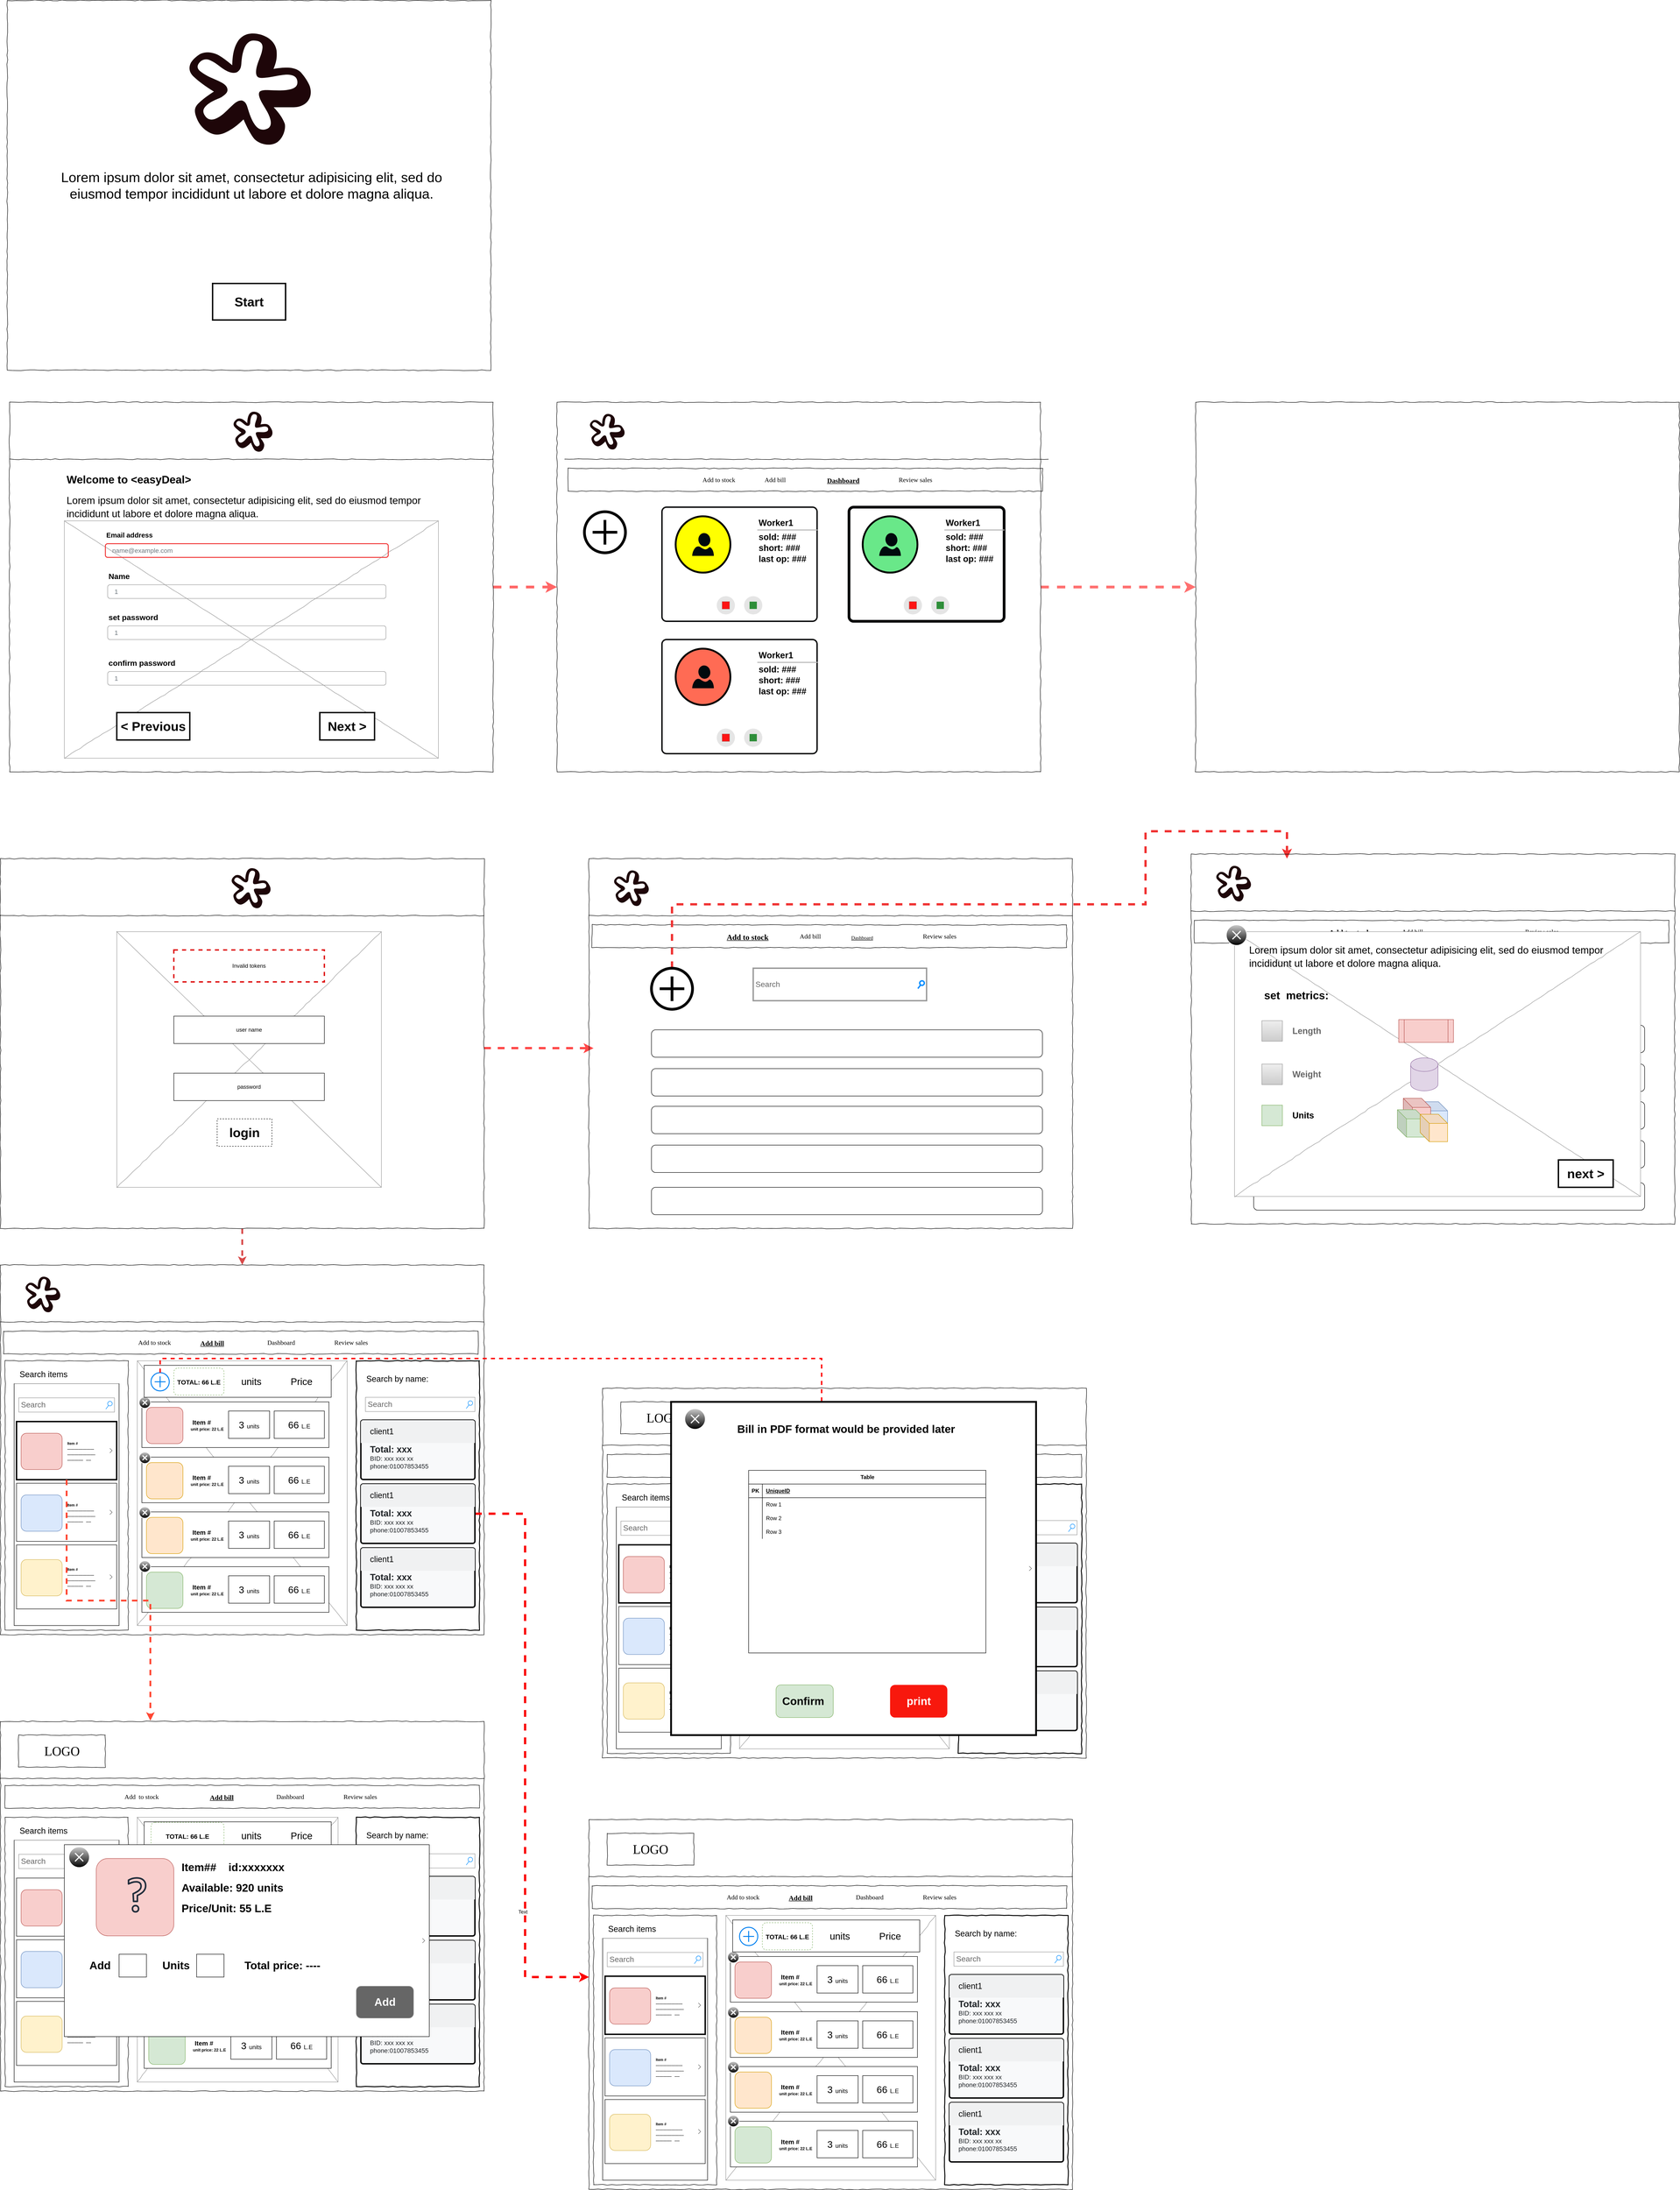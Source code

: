 <mxfile version="22.1.2" type="device">
  <diagram name="Page-1" id="03018318-947c-dd8e-b7a3-06fadd420f32">
    <mxGraphModel dx="5760" dy="5990" grid="1" gridSize="10" guides="1" tooltips="1" connect="1" arrows="1" fold="1" page="1" pageScale="1" pageWidth="1100" pageHeight="850" background="#ffffff" math="0" shadow="0">
      <root>
        <mxCell id="0" />
        <mxCell id="1" parent="0" />
        <mxCell id="iHBJ4rJDkyVTyHGqZ6_v-235" value="" style="edgeStyle=orthogonalEdgeStyle;rounded=0;orthogonalLoop=1;jettySize=auto;html=1;strokeWidth=4;strokeColor=#d94a4a;dashed=1;" edge="1" parent="1" source="677b7b8949515195-1" target="1cQTxDc0vlacAOZoy2rU-1">
          <mxGeometry relative="1" as="geometry" />
        </mxCell>
        <mxCell id="iHBJ4rJDkyVTyHGqZ6_v-279" value="" style="edgeStyle=orthogonalEdgeStyle;rounded=0;orthogonalLoop=1;jettySize=auto;html=1;strokeWidth=5;strokeColor=#ff4747;dashed=1;" edge="1" parent="1" source="677b7b8949515195-1">
          <mxGeometry relative="1" as="geometry">
            <mxPoint x="1320" y="435.2" as="targetPoint" />
            <Array as="points">
              <mxPoint x="1160" y="435" />
              <mxPoint x="1160" y="435" />
            </Array>
          </mxGeometry>
        </mxCell>
        <mxCell id="677b7b8949515195-1" value="" style="whiteSpace=wrap;html=1;rounded=0;shadow=0;labelBackgroundColor=none;strokeColor=#000000;strokeWidth=1;fillColor=none;fontFamily=Verdana;fontSize=12;fontColor=#000000;align=center;comic=1;" parent="1" vertex="1">
          <mxGeometry x="20" y="20" width="1060" height="810" as="geometry" />
        </mxCell>
        <mxCell id="677b7b8949515195-9" value="" style="line;strokeWidth=1;html=1;rounded=0;shadow=0;labelBackgroundColor=none;fillColor=none;fontFamily=Verdana;fontSize=14;fontColor=#000000;align=center;comic=1;" parent="1" vertex="1">
          <mxGeometry x="20" y="140" width="1060" height="10" as="geometry" />
        </mxCell>
        <mxCell id="677b7b8949515195-16" value="" style="verticalLabelPosition=bottom;shadow=0;dashed=0;align=center;html=1;verticalAlign=top;strokeWidth=1;shape=mxgraph.mockup.graphics.simpleIcon;strokeColor=#999999;rounded=0;labelBackgroundColor=none;fontFamily=Verdana;fontSize=14;fontColor=#000000;comic=1;" parent="1" vertex="1">
          <mxGeometry x="275" y="180" width="580" height="560" as="geometry" />
        </mxCell>
        <mxCell id="1cQTxDc0vlacAOZoy2rU-1" value="" style="whiteSpace=wrap;html=1;rounded=0;shadow=0;labelBackgroundColor=none;strokeColor=#000000;strokeWidth=1;fillColor=none;fontFamily=Verdana;fontSize=12;fontColor=#000000;align=center;comic=1;" parent="1" vertex="1">
          <mxGeometry x="20" y="910" width="1060" height="810" as="geometry" />
        </mxCell>
        <mxCell id="1cQTxDc0vlacAOZoy2rU-8" value="" style="whiteSpace=wrap;html=1;rounded=0;shadow=0;labelBackgroundColor=none;strokeWidth=1;fillColor=none;fontFamily=Verdana;fontSize=12;align=center;comic=1;" parent="1" vertex="1">
          <mxGeometry x="30" y="1120" width="270" height="590" as="geometry" />
        </mxCell>
        <mxCell id="1cQTxDc0vlacAOZoy2rU-9" value="" style="line;strokeWidth=1;html=1;rounded=0;shadow=0;labelBackgroundColor=none;fillColor=none;fontFamily=Verdana;fontSize=14;fontColor=#000000;align=center;comic=1;" parent="1" vertex="1">
          <mxGeometry x="20" y="1030" width="1060" height="10" as="geometry" />
        </mxCell>
        <mxCell id="1cQTxDc0vlacAOZoy2rU-16" value="" style="verticalLabelPosition=bottom;shadow=0;dashed=0;align=center;html=1;verticalAlign=top;strokeWidth=1;shape=mxgraph.mockup.graphics.simpleIcon;strokeColor=#999999;rounded=0;labelBackgroundColor=none;fontFamily=Verdana;fontSize=14;fontColor=#000000;comic=1;" parent="1" vertex="1">
          <mxGeometry x="320" y="1120" width="460" height="580" as="geometry" />
        </mxCell>
        <mxCell id="1cQTxDc0vlacAOZoy2rU-41" value="password" style="rounded=0;whiteSpace=wrap;html=1;" parent="1" vertex="1">
          <mxGeometry x="400" y="490" width="330" height="60" as="geometry" />
        </mxCell>
        <mxCell id="1cQTxDc0vlacAOZoy2rU-42" value="user name" style="rounded=0;whiteSpace=wrap;html=1;" parent="1" vertex="1">
          <mxGeometry x="400" y="365" width="330" height="60" as="geometry" />
        </mxCell>
        <mxCell id="1cQTxDc0vlacAOZoy2rU-43" value="&lt;font style=&quot;font-size: 28px;&quot;&gt;&lt;b&gt;login&lt;/b&gt;&lt;/font&gt;" style="rounded=0;whiteSpace=wrap;html=1;dashed=1;" parent="1" vertex="1">
          <mxGeometry x="495" y="590" width="120" height="60" as="geometry" />
        </mxCell>
        <mxCell id="1cQTxDc0vlacAOZoy2rU-44" value="Invalid tokens" style="rounded=0;whiteSpace=wrap;html=1;dashed=1;strokeColor=#de0d0d;strokeWidth=3;" parent="1" vertex="1">
          <mxGeometry x="400" y="220" width="330" height="70" as="geometry" />
        </mxCell>
        <mxCell id="1cQTxDc0vlacAOZoy2rU-46" value="" style="whiteSpace=wrap;html=1;rounded=0;shadow=0;labelBackgroundColor=none;strokeWidth=2;fillColor=none;fontFamily=Verdana;fontSize=12;align=center;comic=1;strokeColor=#000000;" parent="1" vertex="1">
          <mxGeometry x="800" y="1120" width="270" height="590" as="geometry" />
        </mxCell>
        <mxCell id="1cQTxDc0vlacAOZoy2rU-62" value="" style="shape=rect;strokeColor=default;fillColor=#ffffff;gradientColor=none;shadow=0;" parent="1" vertex="1">
          <mxGeometry x="50" y="1170" width="230" height="530" as="geometry" />
        </mxCell>
        <mxCell id="1cQTxDc0vlacAOZoy2rU-83" value="&lt;b style=&quot;font-size: 8px;&quot;&gt;&amp;nbsp; &amp;nbsp; &amp;nbsp; &amp;nbsp; &amp;nbsp; &amp;nbsp; &amp;nbsp; &amp;nbsp; &amp;nbsp; &amp;nbsp; &amp;nbsp; &amp;nbsp; &amp;nbsp; &amp;nbsp; &amp;nbsp; &amp;nbsp; &amp;nbsp; &amp;nbsp; &amp;nbsp; Item #&lt;br&gt;&amp;nbsp; &amp;nbsp; &amp;nbsp; &amp;nbsp; &amp;nbsp; &amp;nbsp; &amp;nbsp; &amp;nbsp; &amp;nbsp; &amp;nbsp; &amp;nbsp; &amp;nbsp; &amp;nbsp; &amp;nbsp; &amp;nbsp; &amp;nbsp; &amp;nbsp; &amp;nbsp; &amp;nbsp; ----------------------&lt;br&gt;&amp;nbsp; &amp;nbsp; &amp;nbsp; &amp;nbsp; &amp;nbsp; &amp;nbsp; &amp;nbsp; &amp;nbsp; &amp;nbsp; &amp;nbsp; &amp;nbsp; &amp;nbsp; &amp;nbsp; &amp;nbsp; &amp;nbsp; &amp;nbsp; &amp;nbsp; &amp;nbsp; &amp;nbsp; -----------------------&lt;br&gt;&amp;nbsp; &amp;nbsp; &amp;nbsp; &amp;nbsp; &amp;nbsp; &amp;nbsp; &amp;nbsp; &amp;nbsp; &amp;nbsp; &amp;nbsp; &amp;nbsp; &amp;nbsp; &amp;nbsp; &amp;nbsp; &amp;nbsp; &amp;nbsp; &amp;nbsp; &amp;nbsp; &amp;nbsp; -------------&amp;nbsp; &amp;nbsp;----&lt;/b&gt;" style="shape=rect;strokeColor=default;fontSize=10;fontColor=#000000;resizeWidth=1;align=left;spacingLeft=25;spacingTop=2;whiteSpace=wrap;html=1;" parent="1cQTxDc0vlacAOZoy2rU-62" vertex="1">
          <mxGeometry x="5.23" y="218.235" width="219.55" height="127.304" as="geometry" />
        </mxCell>
        <mxCell id="1cQTxDc0vlacAOZoy2rU-84" value="" style="shape=rect;rounded=1;rSize=3;strokeColor=#6c8ebf;fillColor=#dae8fc;" parent="1cQTxDc0vlacAOZoy2rU-83" vertex="1">
          <mxGeometry y="0.5" width="90" height="79.5" relative="1" as="geometry">
            <mxPoint x="10" y="-38" as="offset" />
          </mxGeometry>
        </mxCell>
        <mxCell id="1cQTxDc0vlacAOZoy2rU-85" value="" style="shape=mxgraph.ios7.misc.right;strokeColor=#666666;" parent="1cQTxDc0vlacAOZoy2rU-83" vertex="1">
          <mxGeometry x="1" y="0.5" width="5" height="10" relative="1" as="geometry">
            <mxPoint x="-15" y="-5" as="offset" />
          </mxGeometry>
        </mxCell>
        <mxCell id="1cQTxDc0vlacAOZoy2rU-86" value="&lt;b style=&quot;font-size: 8px;&quot;&gt;&amp;nbsp; &amp;nbsp; &amp;nbsp; &amp;nbsp; &amp;nbsp; &amp;nbsp; &amp;nbsp; &amp;nbsp; &amp;nbsp; &amp;nbsp; &amp;nbsp; &amp;nbsp; &amp;nbsp; &amp;nbsp; &amp;nbsp; &amp;nbsp; &amp;nbsp; &amp;nbsp; &amp;nbsp; Item #&lt;br&gt;&amp;nbsp; &amp;nbsp; &amp;nbsp; &amp;nbsp; &amp;nbsp; &amp;nbsp; &amp;nbsp; &amp;nbsp; &amp;nbsp; &amp;nbsp; &amp;nbsp; &amp;nbsp; &amp;nbsp; &amp;nbsp; &amp;nbsp; &amp;nbsp; &amp;nbsp; &amp;nbsp; &amp;nbsp; ----------------------&lt;br&gt;&amp;nbsp; &amp;nbsp; &amp;nbsp; &amp;nbsp; &amp;nbsp; &amp;nbsp; &amp;nbsp; &amp;nbsp; &amp;nbsp; &amp;nbsp; &amp;nbsp; &amp;nbsp; &amp;nbsp; &amp;nbsp; &amp;nbsp; &amp;nbsp; &amp;nbsp; &amp;nbsp; &amp;nbsp; -----------------------&lt;br&gt;&amp;nbsp; &amp;nbsp; &amp;nbsp; &amp;nbsp; &amp;nbsp; &amp;nbsp; &amp;nbsp; &amp;nbsp; &amp;nbsp; &amp;nbsp; &amp;nbsp; &amp;nbsp; &amp;nbsp; &amp;nbsp; &amp;nbsp; &amp;nbsp; &amp;nbsp; &amp;nbsp; &amp;nbsp; -------------&amp;nbsp; &amp;nbsp;----&lt;/b&gt;" style="shape=rect;strokeColor=default;fontSize=10;fontColor=#000000;resizeWidth=1;align=left;spacingLeft=25;spacingTop=2;whiteSpace=wrap;html=1;" parent="1cQTxDc0vlacAOZoy2rU-62" vertex="1">
          <mxGeometry x="5.23" y="353.333" width="219.545" height="140.294" as="geometry" />
        </mxCell>
        <mxCell id="1cQTxDc0vlacAOZoy2rU-87" value="" style="shape=rect;rounded=1;rSize=3;strokeColor=#d6b656;fillColor=#fff2cc;" parent="1cQTxDc0vlacAOZoy2rU-86" vertex="1">
          <mxGeometry y="0.5" width="90" height="79.5" relative="1" as="geometry">
            <mxPoint x="10" y="-38" as="offset" />
          </mxGeometry>
        </mxCell>
        <mxCell id="1cQTxDc0vlacAOZoy2rU-88" value="" style="shape=mxgraph.ios7.misc.right;strokeColor=#666666;" parent="1cQTxDc0vlacAOZoy2rU-86" vertex="1">
          <mxGeometry x="1" y="0.5" width="5" height="10" relative="1" as="geometry">
            <mxPoint x="-15" y="-5" as="offset" />
          </mxGeometry>
        </mxCell>
        <mxCell id="1cQTxDc0vlacAOZoy2rU-89" value="&lt;b style=&quot;font-size: 8px;&quot;&gt;&amp;nbsp; &amp;nbsp; &amp;nbsp; &amp;nbsp; &amp;nbsp; &amp;nbsp; &amp;nbsp; &amp;nbsp; &amp;nbsp; &amp;nbsp; &amp;nbsp; &amp;nbsp; &amp;nbsp; &amp;nbsp; &amp;nbsp; &amp;nbsp; &amp;nbsp; &amp;nbsp; &amp;nbsp; Item #&lt;br&gt;&amp;nbsp; &amp;nbsp; &amp;nbsp; &amp;nbsp; &amp;nbsp; &amp;nbsp; &amp;nbsp; &amp;nbsp; &amp;nbsp; &amp;nbsp; &amp;nbsp; &amp;nbsp; &amp;nbsp; &amp;nbsp; &amp;nbsp; &amp;nbsp; &amp;nbsp; &amp;nbsp; &amp;nbsp; ----------------------&lt;br&gt;&amp;nbsp; &amp;nbsp; &amp;nbsp; &amp;nbsp; &amp;nbsp; &amp;nbsp; &amp;nbsp; &amp;nbsp; &amp;nbsp; &amp;nbsp; &amp;nbsp; &amp;nbsp; &amp;nbsp; &amp;nbsp; &amp;nbsp; &amp;nbsp; &amp;nbsp; &amp;nbsp; &amp;nbsp; -----------------------&lt;br&gt;&amp;nbsp; &amp;nbsp; &amp;nbsp; &amp;nbsp; &amp;nbsp; &amp;nbsp; &amp;nbsp; &amp;nbsp; &amp;nbsp; &amp;nbsp; &amp;nbsp; &amp;nbsp; &amp;nbsp; &amp;nbsp; &amp;nbsp; &amp;nbsp; &amp;nbsp; &amp;nbsp; &amp;nbsp; -------------&amp;nbsp; &amp;nbsp;----&lt;/b&gt;" style="shape=rect;strokeColor=default;fontSize=10;fontColor=#000000;resizeWidth=1;align=left;spacingLeft=25;spacingTop=2;whiteSpace=wrap;html=1;strokeWidth=3;" parent="1cQTxDc0vlacAOZoy2rU-62" vertex="1">
          <mxGeometry x="5.23" y="83.137" width="219.55" height="127.304" as="geometry" />
        </mxCell>
        <mxCell id="1cQTxDc0vlacAOZoy2rU-90" value="" style="shape=rect;rounded=1;rSize=3;strokeColor=#b85450;fillColor=#f8cecc;" parent="1cQTxDc0vlacAOZoy2rU-89" vertex="1">
          <mxGeometry y="0.5" width="90" height="79.5" relative="1" as="geometry">
            <mxPoint x="10" y="-38" as="offset" />
          </mxGeometry>
        </mxCell>
        <mxCell id="1cQTxDc0vlacAOZoy2rU-91" value="" style="shape=mxgraph.ios7.misc.right;strokeColor=#666666;" parent="1cQTxDc0vlacAOZoy2rU-89" vertex="1">
          <mxGeometry x="1" y="0.5" width="5" height="10" relative="1" as="geometry">
            <mxPoint x="-15" y="-5" as="offset" />
          </mxGeometry>
        </mxCell>
        <mxCell id="1cQTxDc0vlacAOZoy2rU-92" value="Search" style="strokeWidth=1;shadow=0;dashed=0;align=center;html=1;shape=mxgraph.mockup.forms.searchBox;strokeColor=#999999;mainText=;strokeColor2=#008cff;fontColor=#666666;fontSize=17;align=left;spacingLeft=3;whiteSpace=wrap;" parent="1cQTxDc0vlacAOZoy2rU-62" vertex="1">
          <mxGeometry x="10" y="31.176" width="210" height="31.176" as="geometry" />
        </mxCell>
        <mxCell id="1cQTxDc0vlacAOZoy2rU-94" value="&lt;span style=&quot;font-size: 20px;&quot;&gt;&lt;b&gt;Total: xxx&lt;/b&gt;&lt;/span&gt;&lt;br style=&quot;font-size: 14px&quot;&gt;BID: xxx xxx xx&lt;br&gt;phone:01007853455" style="html=1;shadow=0;dashed=0;shape=mxgraph.bootstrap.rrect;rSize=5;strokeColor=#000000;html=1;whiteSpace=wrap;fillColor=#F8F9FA;fontColor=#212529;verticalAlign=bottom;align=left;spacing=20;spacingBottom=0;fontSize=14;strokeWidth=3;" parent="1" vertex="1">
          <mxGeometry x="810" y="1250" width="250" height="130" as="geometry" />
        </mxCell>
        <mxCell id="1cQTxDc0vlacAOZoy2rU-95" value="&lt;font color=&quot;#08090a&quot;&gt;client1&lt;/font&gt;" style="html=1;shadow=0;dashed=0;shape=mxgraph.bootstrap.topButton;rSize=5;perimeter=none;whiteSpace=wrap;fillColor=#F0F1F2;strokeColor=none;fontColor=#212529;resizeWidth=1;fontSize=18;align=left;spacing=20;" parent="1cQTxDc0vlacAOZoy2rU-94" vertex="1">
          <mxGeometry width="250" height="50" relative="1" as="geometry" />
        </mxCell>
        <mxCell id="1cQTxDc0vlacAOZoy2rU-96" value="&lt;font style=&quot;font-size: 18px;&quot;&gt;&amp;nbsp; Search items&lt;/font&gt;" style="rounded=0;whiteSpace=wrap;html=1;align=left;strokeColor=none;" parent="1" vertex="1">
          <mxGeometry x="50" y="1130" width="230" height="40" as="geometry" />
        </mxCell>
        <mxCell id="K_ASyN1FfqVXuho2G4T2-256" value="" style="edgeStyle=orthogonalEdgeStyle;rounded=0;orthogonalLoop=1;jettySize=auto;html=1;strokeColor=#fa0000;dashed=1;strokeWidth=5;" parent="1" source="1cQTxDc0vlacAOZoy2rU-97" edge="1">
          <mxGeometry relative="1" as="geometry">
            <mxPoint x="1310" y="2470" as="targetPoint" />
            <Array as="points">
              <mxPoint x="1170" y="1455" />
            </Array>
          </mxGeometry>
        </mxCell>
        <mxCell id="K_ASyN1FfqVXuho2G4T2-257" value="Text" style="edgeLabel;html=1;align=center;verticalAlign=middle;resizable=0;points=[];" parent="K_ASyN1FfqVXuho2G4T2-256" vertex="1" connectable="0">
          <mxGeometry x="0.551" y="-5" relative="1" as="geometry">
            <mxPoint y="1" as="offset" />
          </mxGeometry>
        </mxCell>
        <mxCell id="1cQTxDc0vlacAOZoy2rU-97" value="&lt;span style=&quot;font-size: 20px;&quot;&gt;&lt;b&gt;Total: xxx&lt;/b&gt;&lt;/span&gt;&lt;br style=&quot;font-size: 14px&quot;&gt;BID: xxx xxx xx&lt;br&gt;phone:01007853455" style="html=1;shadow=0;dashed=0;shape=mxgraph.bootstrap.rrect;rSize=5;strokeColor=#000000;html=1;whiteSpace=wrap;fillColor=#F8F9FA;fontColor=#212529;verticalAlign=bottom;align=left;spacing=20;spacingBottom=0;fontSize=14;strokeWidth=3;" parent="1" vertex="1">
          <mxGeometry x="810" y="1390" width="250" height="130" as="geometry" />
        </mxCell>
        <mxCell id="1cQTxDc0vlacAOZoy2rU-98" value="&lt;font color=&quot;#08090a&quot;&gt;client1&lt;/font&gt;" style="html=1;shadow=0;dashed=0;shape=mxgraph.bootstrap.topButton;rSize=5;perimeter=none;whiteSpace=wrap;fillColor=#F0F1F2;strokeColor=none;fontColor=#212529;resizeWidth=1;fontSize=18;align=left;spacing=20;" parent="1cQTxDc0vlacAOZoy2rU-97" vertex="1">
          <mxGeometry width="250" height="50" relative="1" as="geometry" />
        </mxCell>
        <mxCell id="1cQTxDc0vlacAOZoy2rU-99" value="&lt;span style=&quot;font-size: 20px;&quot;&gt;&lt;b&gt;Total: xxx&lt;/b&gt;&lt;/span&gt;&lt;br style=&quot;font-size: 14px&quot;&gt;BID: xxx xxx xx&lt;br&gt;phone:01007853455" style="html=1;shadow=0;dashed=0;shape=mxgraph.bootstrap.rrect;rSize=5;strokeColor=#000000;html=1;whiteSpace=wrap;fillColor=#F8F9FA;fontColor=#212529;verticalAlign=bottom;align=left;spacing=20;spacingBottom=0;fontSize=14;strokeWidth=3;" parent="1" vertex="1">
          <mxGeometry x="810" y="1530" width="250" height="130" as="geometry" />
        </mxCell>
        <mxCell id="1cQTxDc0vlacAOZoy2rU-100" value="&lt;font color=&quot;#08090a&quot;&gt;client1&lt;/font&gt;" style="html=1;shadow=0;dashed=0;shape=mxgraph.bootstrap.topButton;rSize=5;perimeter=none;whiteSpace=wrap;fillColor=#F0F1F2;strokeColor=none;fontColor=#212529;resizeWidth=1;fontSize=18;align=left;spacing=20;" parent="1cQTxDc0vlacAOZoy2rU-99" vertex="1">
          <mxGeometry width="250" height="50" relative="1" as="geometry" />
        </mxCell>
        <mxCell id="1cQTxDc0vlacAOZoy2rU-103" value="Search" style="strokeWidth=1;shadow=0;dashed=0;align=center;html=1;shape=mxgraph.mockup.forms.searchBox;strokeColor=#999999;mainText=;strokeColor2=#008cff;fontColor=#666666;fontSize=17;align=left;spacingLeft=3;whiteSpace=wrap;" parent="1" vertex="1">
          <mxGeometry x="820" y="1200" width="240" height="31.18" as="geometry" />
        </mxCell>
        <mxCell id="1cQTxDc0vlacAOZoy2rU-104" value="&lt;font style=&quot;font-size: 18px;&quot;&gt;Search by name:&lt;/font&gt;" style="rounded=0;whiteSpace=wrap;html=1;align=left;strokeColor=none;" parent="1" vertex="1">
          <mxGeometry x="820" y="1140" width="230" height="40" as="geometry" />
        </mxCell>
        <mxCell id="1cQTxDc0vlacAOZoy2rU-116" value="&lt;blockquote style=&quot;margin: 0px 0px 0px 40px; border: none; padding: 0px;&quot;&gt;&lt;blockquote style=&quot;font-size: 14px; margin: 0px 0px 0px 40px; border: none; padding: 0px;&quot;&gt;&lt;b&gt;&amp;nbsp;Item #&lt;/b&gt;&lt;/blockquote&gt;&lt;blockquote style=&quot;margin: 0px 0px 0px 40px; border: none; padding: 0px;&quot;&gt;&lt;b style=&quot;&quot;&gt;&lt;font style=&quot;font-size: 9px;&quot;&gt;unit price: 22 L.E&lt;/font&gt;&lt;/b&gt;&lt;/blockquote&gt;&lt;/blockquote&gt;" style="shape=rect;strokeColor=default;fontSize=10;fontColor=#000000;resizeWidth=1;align=left;spacingLeft=25;spacingTop=2;whiteSpace=wrap;html=1;" parent="1" vertex="1">
          <mxGeometry x="330" y="1210" width="410" height="100" as="geometry" />
        </mxCell>
        <mxCell id="1cQTxDc0vlacAOZoy2rU-117" value="" style="shape=rect;rounded=1;rSize=3;strokeColor=#b85450;fillColor=#f8cecc;" parent="1cQTxDc0vlacAOZoy2rU-116" vertex="1">
          <mxGeometry y="0.5" width="80" height="79.5" relative="1" as="geometry">
            <mxPoint x="10" y="-38" as="offset" />
          </mxGeometry>
        </mxCell>
        <mxCell id="1cQTxDc0vlacAOZoy2rU-120" value="&lt;font style=&quot;font-size: 21px;&quot;&gt;3 &lt;/font&gt;&lt;font style=&quot;font-size: 13px;&quot;&gt;units&lt;/font&gt;" style="rounded=0;whiteSpace=wrap;html=1;" parent="1cQTxDc0vlacAOZoy2rU-116" vertex="1">
          <mxGeometry x="190" y="20" width="90" height="60" as="geometry" />
        </mxCell>
        <mxCell id="1cQTxDc0vlacAOZoy2rU-121" value="&lt;font style=&quot;font-size: 21px;&quot;&gt;66 &lt;/font&gt;&lt;font style=&quot;font-size: 13px;&quot;&gt;L.E&lt;/font&gt;" style="rounded=0;whiteSpace=wrap;html=1;" parent="1cQTxDc0vlacAOZoy2rU-116" vertex="1">
          <mxGeometry x="290" y="20" width="110" height="60" as="geometry" />
        </mxCell>
        <mxCell id="1cQTxDc0vlacAOZoy2rU-136" value="" style="verticalLabelPosition=bottom;verticalAlign=top;html=1;shadow=0;dashed=0;strokeWidth=1;shape=mxgraph.ios.iDeleteApp;fillColor=#cccccc;fillColor2=#000000;strokeColor=#ffffff;sketch=0;" parent="1cQTxDc0vlacAOZoy2rU-116" vertex="1">
          <mxGeometry x="-6" y="-11" width="25" height="25" as="geometry" />
        </mxCell>
        <mxCell id="1cQTxDc0vlacAOZoy2rU-122" value="&lt;blockquote style=&quot;margin: 0px 0px 0px 40px; border: none; padding: 0px;&quot;&gt;&lt;blockquote style=&quot;font-size: 14px; margin: 0px 0px 0px 40px; border: none; padding: 0px;&quot;&gt;&lt;br&gt;&lt;/blockquote&gt;&lt;/blockquote&gt;" style="shape=rect;strokeColor=default;fontSize=10;fontColor=#000000;resizeWidth=1;align=left;spacingLeft=25;spacingTop=2;whiteSpace=wrap;html=1;" parent="1" vertex="1">
          <mxGeometry x="335" y="1130" width="410" height="70" as="geometry" />
        </mxCell>
        <mxCell id="1cQTxDc0vlacAOZoy2rU-123" value="TOTAL: 66 L.E" style="shape=rect;rounded=1;rSize=3;fontSize=14;fontStyle=1;fillColor=none;strokeColor=#82b366;dashed=1;" parent="1cQTxDc0vlacAOZoy2rU-122" vertex="1">
          <mxGeometry y="0.5" width="110" height="59.5" relative="1" as="geometry">
            <mxPoint x="65" y="-29" as="offset" />
          </mxGeometry>
        </mxCell>
        <mxCell id="1cQTxDc0vlacAOZoy2rU-124" value="&lt;span style=&quot;font-size: 21px;&quot;&gt;units&lt;/span&gt;" style="rounded=0;whiteSpace=wrap;html=1;strokeColor=none;" parent="1cQTxDc0vlacAOZoy2rU-122" vertex="1">
          <mxGeometry x="190" y="14" width="90" height="42" as="geometry" />
        </mxCell>
        <mxCell id="1cQTxDc0vlacAOZoy2rU-125" value="&lt;span style=&quot;font-size: 21px;&quot;&gt;Price&lt;/span&gt;" style="rounded=0;whiteSpace=wrap;html=1;strokeColor=none;" parent="1cQTxDc0vlacAOZoy2rU-122" vertex="1">
          <mxGeometry x="290" y="14" width="110" height="42" as="geometry" />
        </mxCell>
        <mxCell id="K_ASyN1FfqVXuho2G4T2-113" value="" style="html=1;verticalLabelPosition=bottom;align=center;labelBackgroundColor=#ffffff;verticalAlign=top;strokeWidth=2;strokeColor=#0080F0;shadow=0;dashed=0;shape=mxgraph.ios7.icons.add;fontStyle=1" parent="1cQTxDc0vlacAOZoy2rU-122" vertex="1">
          <mxGeometry x="15" y="16" width="40" height="40" as="geometry" />
        </mxCell>
        <mxCell id="1cQTxDc0vlacAOZoy2rU-137" value="&lt;blockquote style=&quot;margin: 0px 0px 0px 40px; border: none; padding: 0px;&quot;&gt;&lt;blockquote style=&quot;font-size: 14px; margin: 0px 0px 0px 40px; border: none; padding: 0px;&quot;&gt;&lt;b&gt;&amp;nbsp;Item #&lt;/b&gt;&lt;/blockquote&gt;&lt;blockquote style=&quot;margin: 0px 0px 0px 40px; border: none; padding: 0px;&quot;&gt;&lt;b style=&quot;&quot;&gt;&lt;font style=&quot;font-size: 9px;&quot;&gt;unit price: 22 L.E&lt;/font&gt;&lt;/b&gt;&lt;/blockquote&gt;&lt;/blockquote&gt;" style="shape=rect;strokeColor=default;fontSize=10;fontColor=#000000;resizeWidth=1;align=left;spacingLeft=25;spacingTop=2;whiteSpace=wrap;html=1;" parent="1" vertex="1">
          <mxGeometry x="330" y="1331" width="410" height="100" as="geometry" />
        </mxCell>
        <mxCell id="1cQTxDc0vlacAOZoy2rU-138" value="" style="shape=rect;rounded=1;rSize=3;strokeColor=#d79b00;fillColor=#ffe6cc;" parent="1cQTxDc0vlacAOZoy2rU-137" vertex="1">
          <mxGeometry y="0.5" width="80" height="79.5" relative="1" as="geometry">
            <mxPoint x="10" y="-38" as="offset" />
          </mxGeometry>
        </mxCell>
        <mxCell id="1cQTxDc0vlacAOZoy2rU-139" value="&lt;font style=&quot;font-size: 21px;&quot;&gt;3 &lt;/font&gt;&lt;font style=&quot;font-size: 13px;&quot;&gt;units&lt;/font&gt;" style="rounded=0;whiteSpace=wrap;html=1;" parent="1cQTxDc0vlacAOZoy2rU-137" vertex="1">
          <mxGeometry x="190" y="20" width="90" height="60" as="geometry" />
        </mxCell>
        <mxCell id="1cQTxDc0vlacAOZoy2rU-140" value="&lt;font style=&quot;font-size: 21px;&quot;&gt;66 &lt;/font&gt;&lt;font style=&quot;font-size: 13px;&quot;&gt;L.E&lt;/font&gt;" style="rounded=0;whiteSpace=wrap;html=1;" parent="1cQTxDc0vlacAOZoy2rU-137" vertex="1">
          <mxGeometry x="290" y="20" width="110" height="60" as="geometry" />
        </mxCell>
        <mxCell id="1cQTxDc0vlacAOZoy2rU-141" value="" style="verticalLabelPosition=bottom;verticalAlign=top;html=1;shadow=0;dashed=0;strokeWidth=1;shape=mxgraph.ios.iDeleteApp;fillColor=#cccccc;fillColor2=#000000;strokeColor=#ffffff;sketch=0;" parent="1cQTxDc0vlacAOZoy2rU-137" vertex="1">
          <mxGeometry x="-6" y="-11" width="25" height="25" as="geometry" />
        </mxCell>
        <mxCell id="1cQTxDc0vlacAOZoy2rU-147" value="&lt;blockquote style=&quot;margin: 0px 0px 0px 40px; border: none; padding: 0px;&quot;&gt;&lt;blockquote style=&quot;font-size: 14px; margin: 0px 0px 0px 40px; border: none; padding: 0px;&quot;&gt;&lt;b&gt;&amp;nbsp;Item #&lt;/b&gt;&lt;/blockquote&gt;&lt;blockquote style=&quot;margin: 0px 0px 0px 40px; border: none; padding: 0px;&quot;&gt;&lt;b style=&quot;&quot;&gt;&lt;font style=&quot;font-size: 9px;&quot;&gt;unit price: 22 L.E&lt;/font&gt;&lt;/b&gt;&lt;/blockquote&gt;&lt;/blockquote&gt;" style="shape=rect;strokeColor=default;fontSize=10;fontColor=#000000;resizeWidth=1;align=left;spacingLeft=25;spacingTop=2;whiteSpace=wrap;html=1;" parent="1" vertex="1">
          <mxGeometry x="330" y="1571" width="410" height="100" as="geometry" />
        </mxCell>
        <mxCell id="1cQTxDc0vlacAOZoy2rU-148" value="" style="shape=rect;rounded=1;rSize=3;strokeColor=#82b366;fillColor=#d5e8d4;" parent="1cQTxDc0vlacAOZoy2rU-147" vertex="1">
          <mxGeometry y="0.5" width="80" height="79.5" relative="1" as="geometry">
            <mxPoint x="10" y="-38" as="offset" />
          </mxGeometry>
        </mxCell>
        <mxCell id="1cQTxDc0vlacAOZoy2rU-149" value="&lt;font style=&quot;font-size: 21px;&quot;&gt;3 &lt;/font&gt;&lt;font style=&quot;font-size: 13px;&quot;&gt;units&lt;/font&gt;" style="rounded=0;whiteSpace=wrap;html=1;" parent="1cQTxDc0vlacAOZoy2rU-147" vertex="1">
          <mxGeometry x="190" y="20" width="90" height="60" as="geometry" />
        </mxCell>
        <mxCell id="1cQTxDc0vlacAOZoy2rU-150" value="&lt;font style=&quot;font-size: 21px;&quot;&gt;66 &lt;/font&gt;&lt;font style=&quot;font-size: 13px;&quot;&gt;L.E&lt;/font&gt;" style="rounded=0;whiteSpace=wrap;html=1;" parent="1cQTxDc0vlacAOZoy2rU-147" vertex="1">
          <mxGeometry x="290" y="20" width="110" height="60" as="geometry" />
        </mxCell>
        <mxCell id="1cQTxDc0vlacAOZoy2rU-151" value="" style="verticalLabelPosition=bottom;verticalAlign=top;html=1;shadow=0;dashed=0;strokeWidth=1;shape=mxgraph.ios.iDeleteApp;fillColor=#cccccc;fillColor2=#000000;strokeColor=#ffffff;sketch=0;" parent="1cQTxDc0vlacAOZoy2rU-147" vertex="1">
          <mxGeometry x="-6" y="-13" width="25" height="25" as="geometry" />
        </mxCell>
        <mxCell id="K_ASyN1FfqVXuho2G4T2-1" value="" style="whiteSpace=wrap;html=1;rounded=0;shadow=0;labelBackgroundColor=none;strokeColor=#000000;strokeWidth=1;fillColor=none;fontFamily=Verdana;fontSize=12;fontColor=#000000;align=center;comic=1;" parent="1" vertex="1">
          <mxGeometry x="20" y="1910" width="1060" height="810" as="geometry" />
        </mxCell>
        <mxCell id="K_ASyN1FfqVXuho2G4T2-2" value="LOGO" style="whiteSpace=wrap;html=1;rounded=0;shadow=0;labelBackgroundColor=none;strokeWidth=1;fontFamily=Verdana;fontSize=28;align=center;comic=1;" parent="1" vertex="1">
          <mxGeometry x="60" y="1940" width="190" height="70" as="geometry" />
        </mxCell>
        <mxCell id="K_ASyN1FfqVXuho2G4T2-3" value="" style="whiteSpace=wrap;html=1;rounded=0;shadow=0;labelBackgroundColor=none;strokeWidth=1;fillColor=none;fontFamily=Verdana;fontSize=12;align=center;comic=1;" parent="1" vertex="1">
          <mxGeometry x="30" y="2120" width="270" height="590" as="geometry" />
        </mxCell>
        <mxCell id="K_ASyN1FfqVXuho2G4T2-4" value="" style="line;strokeWidth=1;html=1;rounded=0;shadow=0;labelBackgroundColor=none;fillColor=none;fontFamily=Verdana;fontSize=14;fontColor=#000000;align=center;comic=1;" parent="1" vertex="1">
          <mxGeometry x="20" y="2030" width="1060" height="10" as="geometry" />
        </mxCell>
        <mxCell id="K_ASyN1FfqVXuho2G4T2-5" value="" style="whiteSpace=wrap;html=1;rounded=0;shadow=0;labelBackgroundColor=none;strokeWidth=1;fillColor=none;fontFamily=Verdana;fontSize=12;align=center;comic=1;" parent="1" vertex="1">
          <mxGeometry x="30" y="2050" width="1040" height="50" as="geometry" />
        </mxCell>
        <mxCell id="K_ASyN1FfqVXuho2G4T2-6" value="Add&amp;nbsp; to stock" style="text;html=1;points=[];align=left;verticalAlign=top;spacingTop=-4;fontSize=14;fontFamily=Verdana" parent="1" vertex="1">
          <mxGeometry x="290" y="2065" width="100" height="20" as="geometry" />
        </mxCell>
        <mxCell id="K_ASyN1FfqVXuho2G4T2-7" value="Add bill" style="text;html=1;points=[];align=left;verticalAlign=top;spacingTop=-4;fontSize=15;fontFamily=Verdana;fontStyle=5" parent="1" vertex="1">
          <mxGeometry x="477" y="2065" width="60" height="20" as="geometry" />
        </mxCell>
        <mxCell id="K_ASyN1FfqVXuho2G4T2-8" value="Dashboard" style="text;html=1;points=[];align=left;verticalAlign=top;spacingTop=-4;fontSize=14;fontFamily=Verdana" parent="1" vertex="1">
          <mxGeometry x="623" y="2065" width="60" height="20" as="geometry" />
        </mxCell>
        <mxCell id="K_ASyN1FfqVXuho2G4T2-9" value="Review sales" style="text;html=1;points=[];align=left;verticalAlign=top;spacingTop=-4;fontSize=14;fontFamily=Verdana" parent="1" vertex="1">
          <mxGeometry x="770" y="2065" width="60" height="20" as="geometry" />
        </mxCell>
        <mxCell id="K_ASyN1FfqVXuho2G4T2-10" value="" style="verticalLabelPosition=bottom;shadow=0;dashed=0;align=center;html=1;verticalAlign=top;strokeWidth=1;shape=mxgraph.mockup.graphics.simpleIcon;strokeColor=#999999;rounded=0;labelBackgroundColor=none;fontFamily=Verdana;fontSize=14;fontColor=#000000;comic=1;" parent="1" vertex="1">
          <mxGeometry x="320" y="2120" width="440" height="580" as="geometry" />
        </mxCell>
        <mxCell id="K_ASyN1FfqVXuho2G4T2-11" value="" style="whiteSpace=wrap;html=1;rounded=0;shadow=0;labelBackgroundColor=none;strokeWidth=2;fillColor=none;fontFamily=Verdana;fontSize=12;align=center;comic=1;strokeColor=#000000;" parent="1" vertex="1">
          <mxGeometry x="800" y="2120" width="270" height="590" as="geometry" />
        </mxCell>
        <mxCell id="K_ASyN1FfqVXuho2G4T2-12" value="" style="shape=rect;strokeColor=default;fillColor=#ffffff;gradientColor=none;shadow=0;" parent="1" vertex="1">
          <mxGeometry x="50" y="2170" width="230" height="530" as="geometry" />
        </mxCell>
        <mxCell id="K_ASyN1FfqVXuho2G4T2-13" value="&lt;b style=&quot;font-size: 8px;&quot;&gt;&amp;nbsp; &amp;nbsp; &amp;nbsp; &amp;nbsp; &amp;nbsp; &amp;nbsp; &amp;nbsp; &amp;nbsp; &amp;nbsp; &amp;nbsp; &amp;nbsp; &amp;nbsp; &amp;nbsp; &amp;nbsp; &amp;nbsp; &amp;nbsp; &amp;nbsp; &amp;nbsp; &amp;nbsp; Item #&lt;br&gt;&amp;nbsp; &amp;nbsp; &amp;nbsp; &amp;nbsp; &amp;nbsp; &amp;nbsp; &amp;nbsp; &amp;nbsp; &amp;nbsp; &amp;nbsp; &amp;nbsp; &amp;nbsp; &amp;nbsp; &amp;nbsp; &amp;nbsp; &amp;nbsp; &amp;nbsp; &amp;nbsp; &amp;nbsp; ----------------------&lt;br&gt;&amp;nbsp; &amp;nbsp; &amp;nbsp; &amp;nbsp; &amp;nbsp; &amp;nbsp; &amp;nbsp; &amp;nbsp; &amp;nbsp; &amp;nbsp; &amp;nbsp; &amp;nbsp; &amp;nbsp; &amp;nbsp; &amp;nbsp; &amp;nbsp; &amp;nbsp; &amp;nbsp; &amp;nbsp; -----------------------&lt;br&gt;&amp;nbsp; &amp;nbsp; &amp;nbsp; &amp;nbsp; &amp;nbsp; &amp;nbsp; &amp;nbsp; &amp;nbsp; &amp;nbsp; &amp;nbsp; &amp;nbsp; &amp;nbsp; &amp;nbsp; &amp;nbsp; &amp;nbsp; &amp;nbsp; &amp;nbsp; &amp;nbsp; &amp;nbsp; -------------&amp;nbsp; &amp;nbsp;----&lt;/b&gt;" style="shape=rect;strokeColor=default;fontSize=10;fontColor=#000000;resizeWidth=1;align=left;spacingLeft=25;spacingTop=2;whiteSpace=wrap;html=1;" parent="K_ASyN1FfqVXuho2G4T2-12" vertex="1">
          <mxGeometry x="5.23" y="218.235" width="219.55" height="127.304" as="geometry" />
        </mxCell>
        <mxCell id="K_ASyN1FfqVXuho2G4T2-14" value="" style="shape=rect;rounded=1;rSize=3;strokeColor=#6c8ebf;fillColor=#dae8fc;" parent="K_ASyN1FfqVXuho2G4T2-13" vertex="1">
          <mxGeometry y="0.5" width="90" height="79.5" relative="1" as="geometry">
            <mxPoint x="10" y="-38" as="offset" />
          </mxGeometry>
        </mxCell>
        <mxCell id="K_ASyN1FfqVXuho2G4T2-15" value="" style="shape=mxgraph.ios7.misc.right;strokeColor=#666666;" parent="K_ASyN1FfqVXuho2G4T2-13" vertex="1">
          <mxGeometry x="1" y="0.5" width="5" height="10" relative="1" as="geometry">
            <mxPoint x="-15" y="-5" as="offset" />
          </mxGeometry>
        </mxCell>
        <mxCell id="K_ASyN1FfqVXuho2G4T2-16" value="&lt;b style=&quot;font-size: 8px;&quot;&gt;&amp;nbsp; &amp;nbsp; &amp;nbsp; &amp;nbsp; &amp;nbsp; &amp;nbsp; &amp;nbsp; &amp;nbsp; &amp;nbsp; &amp;nbsp; &amp;nbsp; &amp;nbsp; &amp;nbsp; &amp;nbsp; &amp;nbsp; &amp;nbsp; &amp;nbsp; &amp;nbsp; &amp;nbsp; Item #&lt;br&gt;&amp;nbsp; &amp;nbsp; &amp;nbsp; &amp;nbsp; &amp;nbsp; &amp;nbsp; &amp;nbsp; &amp;nbsp; &amp;nbsp; &amp;nbsp; &amp;nbsp; &amp;nbsp; &amp;nbsp; &amp;nbsp; &amp;nbsp; &amp;nbsp; &amp;nbsp; &amp;nbsp; &amp;nbsp; ----------------------&lt;br&gt;&amp;nbsp; &amp;nbsp; &amp;nbsp; &amp;nbsp; &amp;nbsp; &amp;nbsp; &amp;nbsp; &amp;nbsp; &amp;nbsp; &amp;nbsp; &amp;nbsp; &amp;nbsp; &amp;nbsp; &amp;nbsp; &amp;nbsp; &amp;nbsp; &amp;nbsp; &amp;nbsp; &amp;nbsp; -----------------------&lt;br&gt;&amp;nbsp; &amp;nbsp; &amp;nbsp; &amp;nbsp; &amp;nbsp; &amp;nbsp; &amp;nbsp; &amp;nbsp; &amp;nbsp; &amp;nbsp; &amp;nbsp; &amp;nbsp; &amp;nbsp; &amp;nbsp; &amp;nbsp; &amp;nbsp; &amp;nbsp; &amp;nbsp; &amp;nbsp; -------------&amp;nbsp; &amp;nbsp;----&lt;/b&gt;" style="shape=rect;strokeColor=default;fontSize=10;fontColor=#000000;resizeWidth=1;align=left;spacingLeft=25;spacingTop=2;whiteSpace=wrap;html=1;" parent="K_ASyN1FfqVXuho2G4T2-12" vertex="1">
          <mxGeometry x="5.23" y="353.333" width="219.545" height="140.294" as="geometry" />
        </mxCell>
        <mxCell id="K_ASyN1FfqVXuho2G4T2-17" value="" style="shape=rect;rounded=1;rSize=3;strokeColor=#d6b656;fillColor=#fff2cc;" parent="K_ASyN1FfqVXuho2G4T2-16" vertex="1">
          <mxGeometry y="0.5" width="90" height="79.5" relative="1" as="geometry">
            <mxPoint x="10" y="-38" as="offset" />
          </mxGeometry>
        </mxCell>
        <mxCell id="K_ASyN1FfqVXuho2G4T2-18" value="" style="shape=mxgraph.ios7.misc.right;strokeColor=#666666;" parent="K_ASyN1FfqVXuho2G4T2-16" vertex="1">
          <mxGeometry x="1" y="0.5" width="5" height="10" relative="1" as="geometry">
            <mxPoint x="-15" y="-5" as="offset" />
          </mxGeometry>
        </mxCell>
        <mxCell id="K_ASyN1FfqVXuho2G4T2-19" value="&lt;b style=&quot;font-size: 8px;&quot;&gt;&amp;nbsp; &amp;nbsp; &amp;nbsp; &amp;nbsp; &amp;nbsp; &amp;nbsp; &amp;nbsp; &amp;nbsp; &amp;nbsp; &amp;nbsp; &amp;nbsp; &amp;nbsp; &amp;nbsp; &amp;nbsp; &amp;nbsp; &amp;nbsp; &amp;nbsp; &amp;nbsp; &amp;nbsp; Item #&lt;br&gt;&amp;nbsp; &amp;nbsp; &amp;nbsp; &amp;nbsp; &amp;nbsp; &amp;nbsp; &amp;nbsp; &amp;nbsp; &amp;nbsp; &amp;nbsp; &amp;nbsp; &amp;nbsp; &amp;nbsp; &amp;nbsp; &amp;nbsp; &amp;nbsp; &amp;nbsp; &amp;nbsp; &amp;nbsp; ----------------------&lt;br&gt;&amp;nbsp; &amp;nbsp; &amp;nbsp; &amp;nbsp; &amp;nbsp; &amp;nbsp; &amp;nbsp; &amp;nbsp; &amp;nbsp; &amp;nbsp; &amp;nbsp; &amp;nbsp; &amp;nbsp; &amp;nbsp; &amp;nbsp; &amp;nbsp; &amp;nbsp; &amp;nbsp; &amp;nbsp; -----------------------&lt;br&gt;&amp;nbsp; &amp;nbsp; &amp;nbsp; &amp;nbsp; &amp;nbsp; &amp;nbsp; &amp;nbsp; &amp;nbsp; &amp;nbsp; &amp;nbsp; &amp;nbsp; &amp;nbsp; &amp;nbsp; &amp;nbsp; &amp;nbsp; &amp;nbsp; &amp;nbsp; &amp;nbsp; &amp;nbsp; -------------&amp;nbsp; &amp;nbsp;----&lt;/b&gt;" style="shape=rect;strokeColor=default;fontSize=10;fontColor=#000000;resizeWidth=1;align=left;spacingLeft=25;spacingTop=2;whiteSpace=wrap;html=1;" parent="K_ASyN1FfqVXuho2G4T2-12" vertex="1">
          <mxGeometry x="5.23" y="83.137" width="219.55" height="127.304" as="geometry" />
        </mxCell>
        <mxCell id="K_ASyN1FfqVXuho2G4T2-20" value="" style="shape=rect;rounded=1;rSize=3;strokeColor=#b85450;fillColor=#f8cecc;" parent="K_ASyN1FfqVXuho2G4T2-19" vertex="1">
          <mxGeometry y="0.5" width="90" height="79.5" relative="1" as="geometry">
            <mxPoint x="10" y="-38" as="offset" />
          </mxGeometry>
        </mxCell>
        <mxCell id="K_ASyN1FfqVXuho2G4T2-21" value="" style="shape=mxgraph.ios7.misc.right;strokeColor=#666666;" parent="K_ASyN1FfqVXuho2G4T2-19" vertex="1">
          <mxGeometry x="1" y="0.5" width="5" height="10" relative="1" as="geometry">
            <mxPoint x="-15" y="-5" as="offset" />
          </mxGeometry>
        </mxCell>
        <mxCell id="K_ASyN1FfqVXuho2G4T2-22" value="Search" style="strokeWidth=1;shadow=0;dashed=0;align=center;html=1;shape=mxgraph.mockup.forms.searchBox;strokeColor=#999999;mainText=;strokeColor2=#008cff;fontColor=#666666;fontSize=17;align=left;spacingLeft=3;whiteSpace=wrap;" parent="K_ASyN1FfqVXuho2G4T2-12" vertex="1">
          <mxGeometry x="10" y="31.176" width="210" height="31.176" as="geometry" />
        </mxCell>
        <mxCell id="K_ASyN1FfqVXuho2G4T2-23" value="&lt;span style=&quot;font-size: 20px;&quot;&gt;&lt;b&gt;Total: xxx&lt;/b&gt;&lt;/span&gt;&lt;br style=&quot;font-size: 14px&quot;&gt;BID: xxx xxx xx&lt;br&gt;phone:01007853455" style="html=1;shadow=0;dashed=0;shape=mxgraph.bootstrap.rrect;rSize=5;strokeColor=#000000;html=1;whiteSpace=wrap;fillColor=#F8F9FA;fontColor=#212529;verticalAlign=bottom;align=left;spacing=20;spacingBottom=0;fontSize=14;strokeWidth=3;" parent="1" vertex="1">
          <mxGeometry x="810" y="2250" width="250" height="130" as="geometry" />
        </mxCell>
        <mxCell id="K_ASyN1FfqVXuho2G4T2-24" value="&lt;font color=&quot;#08090a&quot;&gt;client1&lt;/font&gt;" style="html=1;shadow=0;dashed=0;shape=mxgraph.bootstrap.topButton;rSize=5;perimeter=none;whiteSpace=wrap;fillColor=#F0F1F2;strokeColor=none;fontColor=#212529;resizeWidth=1;fontSize=18;align=left;spacing=20;" parent="K_ASyN1FfqVXuho2G4T2-23" vertex="1">
          <mxGeometry width="250" height="50" relative="1" as="geometry" />
        </mxCell>
        <mxCell id="K_ASyN1FfqVXuho2G4T2-25" value="&lt;font style=&quot;font-size: 18px;&quot;&gt;&amp;nbsp; Search items&lt;/font&gt;" style="rounded=0;whiteSpace=wrap;html=1;align=left;strokeColor=none;" parent="1" vertex="1">
          <mxGeometry x="50" y="2130" width="230" height="40" as="geometry" />
        </mxCell>
        <mxCell id="K_ASyN1FfqVXuho2G4T2-26" value="&lt;span style=&quot;font-size: 20px;&quot;&gt;&lt;b&gt;Total: xxx&lt;/b&gt;&lt;/span&gt;&lt;br style=&quot;font-size: 14px&quot;&gt;BID: xxx xxx xx&lt;br&gt;phone:01007853455" style="html=1;shadow=0;dashed=0;shape=mxgraph.bootstrap.rrect;rSize=5;strokeColor=#000000;html=1;whiteSpace=wrap;fillColor=#F8F9FA;fontColor=#212529;verticalAlign=bottom;align=left;spacing=20;spacingBottom=0;fontSize=14;strokeWidth=3;" parent="1" vertex="1">
          <mxGeometry x="810" y="2390" width="250" height="130" as="geometry" />
        </mxCell>
        <mxCell id="K_ASyN1FfqVXuho2G4T2-27" value="&lt;font color=&quot;#08090a&quot;&gt;client1&lt;/font&gt;" style="html=1;shadow=0;dashed=0;shape=mxgraph.bootstrap.topButton;rSize=5;perimeter=none;whiteSpace=wrap;fillColor=#F0F1F2;strokeColor=none;fontColor=#212529;resizeWidth=1;fontSize=18;align=left;spacing=20;" parent="K_ASyN1FfqVXuho2G4T2-26" vertex="1">
          <mxGeometry width="250" height="50" relative="1" as="geometry" />
        </mxCell>
        <mxCell id="K_ASyN1FfqVXuho2G4T2-28" value="&lt;span style=&quot;font-size: 20px;&quot;&gt;&lt;b&gt;Total: xxx&lt;/b&gt;&lt;/span&gt;&lt;br style=&quot;font-size: 14px&quot;&gt;BID: xxx xxx xx&lt;br&gt;phone:01007853455" style="html=1;shadow=0;dashed=0;shape=mxgraph.bootstrap.rrect;rSize=5;strokeColor=#000000;html=1;whiteSpace=wrap;fillColor=#F8F9FA;fontColor=#212529;verticalAlign=bottom;align=left;spacing=20;spacingBottom=0;fontSize=14;strokeWidth=3;" parent="1" vertex="1">
          <mxGeometry x="810" y="2530" width="250" height="130" as="geometry" />
        </mxCell>
        <mxCell id="K_ASyN1FfqVXuho2G4T2-29" value="&lt;font color=&quot;#08090a&quot;&gt;client1&lt;/font&gt;" style="html=1;shadow=0;dashed=0;shape=mxgraph.bootstrap.topButton;rSize=5;perimeter=none;whiteSpace=wrap;fillColor=#F0F1F2;strokeColor=none;fontColor=#212529;resizeWidth=1;fontSize=18;align=left;spacing=20;" parent="K_ASyN1FfqVXuho2G4T2-28" vertex="1">
          <mxGeometry width="250" height="50" relative="1" as="geometry" />
        </mxCell>
        <mxCell id="K_ASyN1FfqVXuho2G4T2-30" value="Search" style="strokeWidth=1;shadow=0;dashed=0;align=center;html=1;shape=mxgraph.mockup.forms.searchBox;strokeColor=#999999;mainText=;strokeColor2=#008cff;fontColor=#666666;fontSize=17;align=left;spacingLeft=3;whiteSpace=wrap;" parent="1" vertex="1">
          <mxGeometry x="820" y="2200" width="240" height="31.18" as="geometry" />
        </mxCell>
        <mxCell id="K_ASyN1FfqVXuho2G4T2-31" value="&lt;font style=&quot;font-size: 18px;&quot;&gt;Search by name:&lt;/font&gt;" style="rounded=0;whiteSpace=wrap;html=1;align=left;strokeColor=none;" parent="1" vertex="1">
          <mxGeometry x="820" y="2140" width="230" height="40" as="geometry" />
        </mxCell>
        <mxCell id="K_ASyN1FfqVXuho2G4T2-37" value="&lt;blockquote style=&quot;margin: 0px 0px 0px 40px; border: none; padding: 0px;&quot;&gt;&lt;blockquote style=&quot;font-size: 14px; margin: 0px 0px 0px 40px; border: none; padding: 0px;&quot;&gt;&lt;br&gt;&lt;/blockquote&gt;&lt;/blockquote&gt;" style="shape=rect;strokeColor=default;fontSize=10;fontColor=#000000;resizeWidth=1;align=left;spacingLeft=25;spacingTop=2;whiteSpace=wrap;html=1;" parent="1" vertex="1">
          <mxGeometry x="335" y="2130" width="410" height="60" as="geometry" />
        </mxCell>
        <mxCell id="K_ASyN1FfqVXuho2G4T2-38" value="TOTAL: 66 L.E" style="shape=rect;rounded=1;rSize=3;fontSize=14;fontStyle=1;fillColor=none;strokeColor=#82b366;dashed=1;" parent="K_ASyN1FfqVXuho2G4T2-37" vertex="1">
          <mxGeometry y="0.5" width="160" height="59.5" relative="1" as="geometry">
            <mxPoint x="15" y="-29" as="offset" />
          </mxGeometry>
        </mxCell>
        <mxCell id="K_ASyN1FfqVXuho2G4T2-39" value="&lt;span style=&quot;font-size: 21px;&quot;&gt;units&lt;/span&gt;" style="rounded=0;whiteSpace=wrap;html=1;strokeColor=none;" parent="K_ASyN1FfqVXuho2G4T2-37" vertex="1">
          <mxGeometry x="190" y="12" width="90" height="36" as="geometry" />
        </mxCell>
        <mxCell id="K_ASyN1FfqVXuho2G4T2-40" value="&lt;span style=&quot;font-size: 21px;&quot;&gt;Price&lt;/span&gt;" style="rounded=0;whiteSpace=wrap;html=1;strokeColor=none;" parent="K_ASyN1FfqVXuho2G4T2-37" vertex="1">
          <mxGeometry x="290" y="12" width="110" height="36" as="geometry" />
        </mxCell>
        <mxCell id="K_ASyN1FfqVXuho2G4T2-41" value="&lt;blockquote style=&quot;margin: 0px 0px 0px 40px; border: none; padding: 0px;&quot;&gt;&lt;blockquote style=&quot;font-size: 14px; margin: 0px 0px 0px 40px; border: none; padding: 0px;&quot;&gt;&lt;b&gt;&amp;nbsp;Item #&lt;/b&gt;&lt;/blockquote&gt;&lt;blockquote style=&quot;margin: 0px 0px 0px 40px; border: none; padding: 0px;&quot;&gt;&lt;b style=&quot;&quot;&gt;&lt;font style=&quot;font-size: 9px;&quot;&gt;unit price: 22 L.E&lt;/font&gt;&lt;/b&gt;&lt;/blockquote&gt;&lt;/blockquote&gt;" style="shape=rect;strokeColor=default;fontSize=10;fontColor=#000000;resizeWidth=1;align=left;spacingLeft=25;spacingTop=2;whiteSpace=wrap;html=1;" parent="1" vertex="1">
          <mxGeometry x="335" y="2330" width="410" height="100" as="geometry" />
        </mxCell>
        <mxCell id="K_ASyN1FfqVXuho2G4T2-42" value="" style="shape=rect;rounded=1;rSize=3;strokeColor=#d79b00;fillColor=#ffe6cc;" parent="K_ASyN1FfqVXuho2G4T2-41" vertex="1">
          <mxGeometry y="0.5" width="80" height="79.5" relative="1" as="geometry">
            <mxPoint x="10" y="-38" as="offset" />
          </mxGeometry>
        </mxCell>
        <mxCell id="K_ASyN1FfqVXuho2G4T2-43" value="&lt;font style=&quot;font-size: 21px;&quot;&gt;3 &lt;/font&gt;&lt;font style=&quot;font-size: 13px;&quot;&gt;units&lt;/font&gt;" style="rounded=0;whiteSpace=wrap;html=1;" parent="K_ASyN1FfqVXuho2G4T2-41" vertex="1">
          <mxGeometry x="190" y="20" width="90" height="60" as="geometry" />
        </mxCell>
        <mxCell id="K_ASyN1FfqVXuho2G4T2-44" value="&lt;font style=&quot;font-size: 21px;&quot;&gt;66 &lt;/font&gt;&lt;font style=&quot;font-size: 13px;&quot;&gt;L.E&lt;/font&gt;" style="rounded=0;whiteSpace=wrap;html=1;" parent="K_ASyN1FfqVXuho2G4T2-41" vertex="1">
          <mxGeometry x="290" y="20" width="110" height="60" as="geometry" />
        </mxCell>
        <mxCell id="K_ASyN1FfqVXuho2G4T2-45" value="" style="verticalLabelPosition=bottom;verticalAlign=top;html=1;shadow=0;dashed=0;strokeWidth=1;shape=mxgraph.ios.iDeleteApp;fillColor=#cccccc;fillColor2=#000000;strokeColor=#ffffff;sketch=0;" parent="K_ASyN1FfqVXuho2G4T2-41" vertex="1">
          <mxGeometry x="-6" y="-11" width="25" height="25" as="geometry" />
        </mxCell>
        <mxCell id="K_ASyN1FfqVXuho2G4T2-46" value="&lt;blockquote style=&quot;margin: 0px 0px 0px 40px; border: none; padding: 0px;&quot;&gt;&lt;blockquote style=&quot;font-size: 14px; margin: 0px 0px 0px 40px; border: none; padding: 0px;&quot;&gt;&lt;b&gt;&amp;nbsp;Item #&lt;/b&gt;&lt;/blockquote&gt;&lt;blockquote style=&quot;margin: 0px 0px 0px 40px; border: none; padding: 0px;&quot;&gt;&lt;b style=&quot;&quot;&gt;&lt;font style=&quot;font-size: 9px;&quot;&gt;unit price: 22 L.E&lt;/font&gt;&lt;/b&gt;&lt;/blockquote&gt;&lt;/blockquote&gt;" style="shape=rect;strokeColor=default;fontSize=10;fontColor=#000000;resizeWidth=1;align=left;spacingLeft=25;spacingTop=2;whiteSpace=wrap;html=1;" parent="1" vertex="1">
          <mxGeometry x="335" y="2450" width="410" height="100" as="geometry" />
        </mxCell>
        <mxCell id="K_ASyN1FfqVXuho2G4T2-47" value="" style="shape=rect;rounded=1;rSize=3;strokeColor=#d6b656;fillColor=#fff2cc;" parent="K_ASyN1FfqVXuho2G4T2-46" vertex="1">
          <mxGeometry y="0.5" width="80" height="79.5" relative="1" as="geometry">
            <mxPoint x="10" y="-38" as="offset" />
          </mxGeometry>
        </mxCell>
        <mxCell id="K_ASyN1FfqVXuho2G4T2-48" value="&lt;font style=&quot;font-size: 21px;&quot;&gt;3 &lt;/font&gt;&lt;font style=&quot;font-size: 13px;&quot;&gt;units&lt;/font&gt;" style="rounded=0;whiteSpace=wrap;html=1;" parent="K_ASyN1FfqVXuho2G4T2-46" vertex="1">
          <mxGeometry x="190" y="20" width="90" height="60" as="geometry" />
        </mxCell>
        <mxCell id="K_ASyN1FfqVXuho2G4T2-49" value="&lt;font style=&quot;font-size: 21px;&quot;&gt;66 &lt;/font&gt;&lt;font style=&quot;font-size: 13px;&quot;&gt;L.E&lt;/font&gt;" style="rounded=0;whiteSpace=wrap;html=1;" parent="K_ASyN1FfqVXuho2G4T2-46" vertex="1">
          <mxGeometry x="290" y="20" width="110" height="60" as="geometry" />
        </mxCell>
        <mxCell id="K_ASyN1FfqVXuho2G4T2-50" value="" style="verticalLabelPosition=bottom;verticalAlign=top;html=1;shadow=0;dashed=0;strokeWidth=1;shape=mxgraph.ios.iDeleteApp;fillColor=#cccccc;fillColor2=#000000;strokeColor=#ffffff;sketch=0;" parent="K_ASyN1FfqVXuho2G4T2-46" vertex="1">
          <mxGeometry x="-6" y="-11" width="25" height="25" as="geometry" />
        </mxCell>
        <mxCell id="K_ASyN1FfqVXuho2G4T2-51" value="&lt;blockquote style=&quot;margin: 0px 0px 0px 40px; border: none; padding: 0px;&quot;&gt;&lt;blockquote style=&quot;font-size: 14px; margin: 0px 0px 0px 40px; border: none; padding: 0px;&quot;&gt;&lt;b&gt;&amp;nbsp;Item #&lt;/b&gt;&lt;/blockquote&gt;&lt;blockquote style=&quot;margin: 0px 0px 0px 40px; border: none; padding: 0px;&quot;&gt;&lt;b style=&quot;&quot;&gt;&lt;font style=&quot;font-size: 9px;&quot;&gt;unit price: 22 L.E&lt;/font&gt;&lt;/b&gt;&lt;/blockquote&gt;&lt;/blockquote&gt;" style="shape=rect;strokeColor=default;fontSize=10;fontColor=#000000;resizeWidth=1;align=left;spacingLeft=25;spacingTop=2;whiteSpace=wrap;html=1;" parent="1" vertex="1">
          <mxGeometry x="335" y="2570" width="410" height="100" as="geometry" />
        </mxCell>
        <mxCell id="K_ASyN1FfqVXuho2G4T2-52" value="" style="shape=rect;rounded=1;rSize=3;strokeColor=#82b366;fillColor=#d5e8d4;" parent="K_ASyN1FfqVXuho2G4T2-51" vertex="1">
          <mxGeometry y="0.5" width="80" height="79.5" relative="1" as="geometry">
            <mxPoint x="10" y="-38" as="offset" />
          </mxGeometry>
        </mxCell>
        <mxCell id="K_ASyN1FfqVXuho2G4T2-53" value="&lt;font style=&quot;font-size: 21px;&quot;&gt;3 &lt;/font&gt;&lt;font style=&quot;font-size: 13px;&quot;&gt;units&lt;/font&gt;" style="rounded=0;whiteSpace=wrap;html=1;" parent="K_ASyN1FfqVXuho2G4T2-51" vertex="1">
          <mxGeometry x="190" y="20" width="90" height="60" as="geometry" />
        </mxCell>
        <mxCell id="K_ASyN1FfqVXuho2G4T2-54" value="&lt;font style=&quot;font-size: 21px;&quot;&gt;66 &lt;/font&gt;&lt;font style=&quot;font-size: 13px;&quot;&gt;L.E&lt;/font&gt;" style="rounded=0;whiteSpace=wrap;html=1;" parent="K_ASyN1FfqVXuho2G4T2-51" vertex="1">
          <mxGeometry x="290" y="20" width="110" height="60" as="geometry" />
        </mxCell>
        <mxCell id="K_ASyN1FfqVXuho2G4T2-55" value="" style="verticalLabelPosition=bottom;verticalAlign=top;html=1;shadow=0;dashed=0;strokeWidth=1;shape=mxgraph.ios.iDeleteApp;fillColor=#cccccc;fillColor2=#000000;strokeColor=#ffffff;sketch=0;" parent="K_ASyN1FfqVXuho2G4T2-51" vertex="1">
          <mxGeometry x="-6" y="-11" width="25" height="25" as="geometry" />
        </mxCell>
        <mxCell id="K_ASyN1FfqVXuho2G4T2-56" value="" style="edgeStyle=orthogonalEdgeStyle;rounded=0;orthogonalLoop=1;jettySize=auto;html=1;entryX=0.31;entryY=-0.002;entryDx=0;entryDy=0;entryPerimeter=0;dashed=1;strokeColor=#FF4733;strokeWidth=4;" parent="1" source="1cQTxDc0vlacAOZoy2rU-89" target="K_ASyN1FfqVXuho2G4T2-1" edge="1">
          <mxGeometry relative="1" as="geometry">
            <mxPoint x="349.429" y="1820" as="targetPoint" />
          </mxGeometry>
        </mxCell>
        <mxCell id="K_ASyN1FfqVXuho2G4T2-57" value="&lt;blockquote style=&quot;margin: 0px 0px 0px 40px; border: none; padding: 0px;&quot;&gt;&lt;blockquote style=&quot;font-size: 14px; margin: 0px 0px 0px 40px; border: none; padding: 0px;&quot;&gt;&lt;b&gt;&amp;nbsp;Item #&lt;/b&gt;&lt;/blockquote&gt;&lt;blockquote style=&quot;margin: 0px 0px 0px 40px; border: none; padding: 0px;&quot;&gt;&lt;b style=&quot;&quot;&gt;&lt;font style=&quot;font-size: 9px;&quot;&gt;unit price: 22 L.E&lt;/font&gt;&lt;/b&gt;&lt;/blockquote&gt;&lt;/blockquote&gt;" style="shape=rect;strokeColor=default;fontSize=10;fontColor=#000000;resizeWidth=1;align=left;spacingLeft=25;spacingTop=2;whiteSpace=wrap;html=1;" parent="1" vertex="1">
          <mxGeometry x="330" y="1451" width="410" height="100" as="geometry" />
        </mxCell>
        <mxCell id="K_ASyN1FfqVXuho2G4T2-58" value="" style="shape=rect;rounded=1;rSize=3;strokeColor=#d79b00;fillColor=#ffe6cc;" parent="K_ASyN1FfqVXuho2G4T2-57" vertex="1">
          <mxGeometry y="0.5" width="80" height="79.5" relative="1" as="geometry">
            <mxPoint x="10" y="-38" as="offset" />
          </mxGeometry>
        </mxCell>
        <mxCell id="K_ASyN1FfqVXuho2G4T2-59" value="&lt;font style=&quot;font-size: 21px;&quot;&gt;3 &lt;/font&gt;&lt;font style=&quot;font-size: 13px;&quot;&gt;units&lt;/font&gt;" style="rounded=0;whiteSpace=wrap;html=1;" parent="K_ASyN1FfqVXuho2G4T2-57" vertex="1">
          <mxGeometry x="190" y="20" width="90" height="60" as="geometry" />
        </mxCell>
        <mxCell id="K_ASyN1FfqVXuho2G4T2-60" value="&lt;font style=&quot;font-size: 21px;&quot;&gt;66 &lt;/font&gt;&lt;font style=&quot;font-size: 13px;&quot;&gt;L.E&lt;/font&gt;" style="rounded=0;whiteSpace=wrap;html=1;" parent="K_ASyN1FfqVXuho2G4T2-57" vertex="1">
          <mxGeometry x="290" y="20" width="110" height="60" as="geometry" />
        </mxCell>
        <mxCell id="K_ASyN1FfqVXuho2G4T2-61" value="" style="verticalLabelPosition=bottom;verticalAlign=top;html=1;shadow=0;dashed=0;strokeWidth=1;shape=mxgraph.ios.iDeleteApp;fillColor=#cccccc;fillColor2=#000000;strokeColor=#ffffff;sketch=0;" parent="K_ASyN1FfqVXuho2G4T2-57" vertex="1">
          <mxGeometry x="-6" y="-11" width="25" height="25" as="geometry" />
        </mxCell>
        <mxCell id="K_ASyN1FfqVXuho2G4T2-62" value="" style="shape=rect;strokeColor=default;fontSize=10;fontColor=#000000;resizeWidth=1;align=left;spacingLeft=25;spacingTop=2;whiteSpace=wrap;html=1;" parent="1" vertex="1">
          <mxGeometry x="160" y="2180" width="800" height="420.44" as="geometry" />
        </mxCell>
        <mxCell id="K_ASyN1FfqVXuho2G4T2-63" value="" style="shape=rect;rounded=1;rSize=3;strokeColor=#b85450;fillColor=#f8cecc;" parent="K_ASyN1FfqVXuho2G4T2-62" vertex="1">
          <mxGeometry y="0.5" width="170" height="169.5" relative="1" as="geometry">
            <mxPoint x="70" y="-180" as="offset" />
          </mxGeometry>
        </mxCell>
        <mxCell id="K_ASyN1FfqVXuho2G4T2-64" value="" style="shape=mxgraph.ios7.misc.right;strokeColor=#666666;" parent="K_ASyN1FfqVXuho2G4T2-62" vertex="1">
          <mxGeometry x="1" y="0.5" width="5" height="10" relative="1" as="geometry">
            <mxPoint x="-15" y="-5" as="offset" />
          </mxGeometry>
        </mxCell>
        <mxCell id="K_ASyN1FfqVXuho2G4T2-66" value="&lt;h1&gt;&lt;span style=&quot;background-color: initial;&quot;&gt;Item##&amp;nbsp; &amp;nbsp; &lt;/span&gt;id:xxxxxxx&amp;nbsp; &amp;nbsp;&lt;/h1&gt;&lt;h1&gt;&lt;span style=&quot;background-color: initial;&quot;&gt;Available: 920 units&amp;nbsp;&lt;/span&gt;&lt;/h1&gt;&lt;h1&gt;&lt;span style=&quot;background-color: initial;&quot;&gt;Price/Unit: 55 L.E&lt;/span&gt;&lt;/h1&gt;&lt;div style=&quot;font-size: 19px;&quot;&gt;&lt;br&gt;&lt;/div&gt;" style="text;html=1;strokeColor=none;fillColor=none;spacing=5;spacingTop=-20;whiteSpace=wrap;overflow=hidden;rounded=0;" parent="K_ASyN1FfqVXuho2G4T2-62" vertex="1">
          <mxGeometry x="251.565" y="30" width="548.435" height="160" as="geometry" />
        </mxCell>
        <mxCell id="K_ASyN1FfqVXuho2G4T2-73" value="&lt;h1&gt;&lt;br&gt;&lt;/h1&gt;&lt;h1&gt;Add&amp;nbsp; &amp;nbsp; &amp;nbsp; &amp;nbsp; &amp;nbsp; &amp;nbsp; &amp;nbsp; &amp;nbsp; &amp;nbsp;Units&amp;nbsp; &amp;nbsp; &amp;nbsp; &amp;nbsp; &amp;nbsp; &amp;nbsp; &amp;nbsp; &amp;nbsp; &amp;nbsp; Total price: ----&lt;/h1&gt;&lt;div&gt;&lt;br&gt;&lt;/div&gt;&lt;p&gt;&lt;br&gt;&lt;/p&gt;" style="text;html=1;strokeColor=none;fillColor=none;spacing=5;spacingTop=-20;whiteSpace=wrap;overflow=hidden;rounded=0;" parent="K_ASyN1FfqVXuho2G4T2-62" vertex="1">
          <mxGeometry x="50" y="200" width="720" height="180" as="geometry" />
        </mxCell>
        <mxCell id="K_ASyN1FfqVXuho2G4T2-74" value="" style="rounded=0;whiteSpace=wrap;html=1;" parent="K_ASyN1FfqVXuho2G4T2-62" vertex="1">
          <mxGeometry x="120" y="240" width="60" height="50" as="geometry" />
        </mxCell>
        <mxCell id="K_ASyN1FfqVXuho2G4T2-75" value="" style="rounded=0;whiteSpace=wrap;html=1;" parent="K_ASyN1FfqVXuho2G4T2-62" vertex="1">
          <mxGeometry x="290" y="240" width="60" height="50" as="geometry" />
        </mxCell>
        <mxCell id="K_ASyN1FfqVXuho2G4T2-76" value="" style="verticalLabelPosition=bottom;verticalAlign=top;html=1;shadow=0;dashed=0;strokeWidth=1;shape=mxgraph.ios.iDeleteApp;fillColor=#cccccc;fillColor2=#000000;strokeColor=#ffffff;sketch=0;" parent="K_ASyN1FfqVXuho2G4T2-62" vertex="1">
          <mxGeometry x="10" y="5" width="45" height="45" as="geometry" />
        </mxCell>
        <mxCell id="K_ASyN1FfqVXuho2G4T2-79" value="&lt;font style=&quot;font-size: 24px;&quot;&gt;&lt;b&gt;Add&lt;/b&gt;&lt;/font&gt;" style="rounded=1;html=1;shadow=0;dashed=0;whiteSpace=wrap;fontSize=10;fillColor=#666666;align=center;strokeColor=#999999;fontColor=#ffffff;" parent="K_ASyN1FfqVXuho2G4T2-62" vertex="1">
          <mxGeometry x="640" y="310" width="125.5" height="70" as="geometry" />
        </mxCell>
        <mxCell id="K_ASyN1FfqVXuho2G4T2-80" value="" style="sketch=0;outlineConnect=0;fontColor=#c45f5f;gradientColor=none;fillColor=#232F3D;strokeColor=none;dashed=0;verticalLabelPosition=bottom;verticalAlign=top;align=center;html=1;fontSize=12;fontStyle=0;aspect=fixed;pointerEvents=1;shape=mxgraph.aws4.question;labelBorderColor=none;labelBackgroundColor=#C9887B;" parent="K_ASyN1FfqVXuho2G4T2-62" vertex="1">
          <mxGeometry x="139" y="71" width="41" height="78" as="geometry" />
        </mxCell>
        <mxCell id="K_ASyN1FfqVXuho2G4T2-82" value="" style="whiteSpace=wrap;html=1;rounded=0;shadow=0;labelBackgroundColor=none;strokeWidth=1;fillColor=none;fontFamily=Verdana;fontSize=12;align=center;comic=1;" parent="1" vertex="1">
          <mxGeometry x="27" y="1055" width="1040" height="50" as="geometry" />
        </mxCell>
        <mxCell id="K_ASyN1FfqVXuho2G4T2-87" value="Review sales" style="text;html=1;points=[];align=left;verticalAlign=top;spacingTop=-4;fontSize=14;fontFamily=Verdana" parent="1" vertex="1">
          <mxGeometry x="750" y="1070" width="60" height="20" as="geometry" />
        </mxCell>
        <mxCell id="K_ASyN1FfqVXuho2G4T2-88" value="Dashboard" style="text;html=1;points=[];align=left;verticalAlign=top;spacingTop=-4;fontSize=14;fontFamily=Verdana" parent="1" vertex="1">
          <mxGeometry x="603" y="1070" width="60" height="20" as="geometry" />
        </mxCell>
        <mxCell id="K_ASyN1FfqVXuho2G4T2-89" value="Add bill" style="text;html=1;points=[];align=left;verticalAlign=top;spacingTop=-4;fontSize=15;fontFamily=Verdana;fontStyle=5" parent="1" vertex="1">
          <mxGeometry x="456" y="1070" width="60" height="20" as="geometry" />
        </mxCell>
        <mxCell id="K_ASyN1FfqVXuho2G4T2-114" value="" style="edgeStyle=orthogonalEdgeStyle;rounded=0;orthogonalLoop=1;jettySize=auto;html=1;fontColor=#FF573D;labelBorderColor=#FF1414;strokeColor=#FF0303;dashed=1;strokeWidth=3;" parent="1" source="K_ASyN1FfqVXuho2G4T2-113" edge="1">
          <mxGeometry relative="1" as="geometry">
            <mxPoint x="1820" y="1240" as="targetPoint" />
            <Array as="points">
              <mxPoint x="370" y="1115" />
              <mxPoint x="1820" y="1115" />
              <mxPoint x="1820" y="1200" />
            </Array>
          </mxGeometry>
        </mxCell>
        <mxCell id="K_ASyN1FfqVXuho2G4T2-117" value="" style="whiteSpace=wrap;html=1;rounded=0;shadow=0;labelBackgroundColor=none;strokeColor=#000000;strokeWidth=1;fillColor=none;fontFamily=Verdana;fontSize=12;fontColor=#000000;align=center;comic=1;" parent="1" vertex="1">
          <mxGeometry x="1340" y="1180" width="1060" height="810" as="geometry" />
        </mxCell>
        <mxCell id="K_ASyN1FfqVXuho2G4T2-118" value="LOGO" style="whiteSpace=wrap;html=1;rounded=0;shadow=0;labelBackgroundColor=none;strokeWidth=1;fontFamily=Verdana;fontSize=28;align=center;comic=1;" parent="1" vertex="1">
          <mxGeometry x="1380" y="1210" width="190" height="70" as="geometry" />
        </mxCell>
        <mxCell id="K_ASyN1FfqVXuho2G4T2-119" value="" style="whiteSpace=wrap;html=1;rounded=0;shadow=0;labelBackgroundColor=none;strokeWidth=1;fillColor=none;fontFamily=Verdana;fontSize=12;align=center;comic=1;" parent="1" vertex="1">
          <mxGeometry x="1350" y="1390" width="270" height="590" as="geometry" />
        </mxCell>
        <mxCell id="K_ASyN1FfqVXuho2G4T2-120" value="" style="line;strokeWidth=1;html=1;rounded=0;shadow=0;labelBackgroundColor=none;fillColor=none;fontFamily=Verdana;fontSize=14;fontColor=#000000;align=center;comic=1;" parent="1" vertex="1">
          <mxGeometry x="1340" y="1300" width="1060" height="10" as="geometry" />
        </mxCell>
        <mxCell id="K_ASyN1FfqVXuho2G4T2-121" value="" style="verticalLabelPosition=bottom;shadow=0;dashed=0;align=center;html=1;verticalAlign=top;strokeWidth=1;shape=mxgraph.mockup.graphics.simpleIcon;strokeColor=#999999;rounded=0;labelBackgroundColor=none;fontFamily=Verdana;fontSize=14;fontColor=#000000;comic=1;" parent="1" vertex="1">
          <mxGeometry x="1640" y="1390" width="460" height="580" as="geometry" />
        </mxCell>
        <mxCell id="K_ASyN1FfqVXuho2G4T2-122" value="" style="whiteSpace=wrap;html=1;rounded=0;shadow=0;labelBackgroundColor=none;strokeWidth=2;fillColor=none;fontFamily=Verdana;fontSize=12;align=center;comic=1;strokeColor=#000000;" parent="1" vertex="1">
          <mxGeometry x="2120" y="1390" width="270" height="590" as="geometry" />
        </mxCell>
        <mxCell id="K_ASyN1FfqVXuho2G4T2-123" value="" style="shape=rect;strokeColor=default;fillColor=#ffffff;gradientColor=none;shadow=0;" parent="1" vertex="1">
          <mxGeometry x="1370" y="1440" width="230" height="530" as="geometry" />
        </mxCell>
        <mxCell id="K_ASyN1FfqVXuho2G4T2-124" value="&lt;b style=&quot;font-size: 8px;&quot;&gt;&amp;nbsp; &amp;nbsp; &amp;nbsp; &amp;nbsp; &amp;nbsp; &amp;nbsp; &amp;nbsp; &amp;nbsp; &amp;nbsp; &amp;nbsp; &amp;nbsp; &amp;nbsp; &amp;nbsp; &amp;nbsp; &amp;nbsp; &amp;nbsp; &amp;nbsp; &amp;nbsp; &amp;nbsp; Item #&lt;br&gt;&amp;nbsp; &amp;nbsp; &amp;nbsp; &amp;nbsp; &amp;nbsp; &amp;nbsp; &amp;nbsp; &amp;nbsp; &amp;nbsp; &amp;nbsp; &amp;nbsp; &amp;nbsp; &amp;nbsp; &amp;nbsp; &amp;nbsp; &amp;nbsp; &amp;nbsp; &amp;nbsp; &amp;nbsp; ----------------------&lt;br&gt;&amp;nbsp; &amp;nbsp; &amp;nbsp; &amp;nbsp; &amp;nbsp; &amp;nbsp; &amp;nbsp; &amp;nbsp; &amp;nbsp; &amp;nbsp; &amp;nbsp; &amp;nbsp; &amp;nbsp; &amp;nbsp; &amp;nbsp; &amp;nbsp; &amp;nbsp; &amp;nbsp; &amp;nbsp; -----------------------&lt;br&gt;&amp;nbsp; &amp;nbsp; &amp;nbsp; &amp;nbsp; &amp;nbsp; &amp;nbsp; &amp;nbsp; &amp;nbsp; &amp;nbsp; &amp;nbsp; &amp;nbsp; &amp;nbsp; &amp;nbsp; &amp;nbsp; &amp;nbsp; &amp;nbsp; &amp;nbsp; &amp;nbsp; &amp;nbsp; -------------&amp;nbsp; &amp;nbsp;----&lt;/b&gt;" style="shape=rect;strokeColor=default;fontSize=10;fontColor=#000000;resizeWidth=1;align=left;spacingLeft=25;spacingTop=2;whiteSpace=wrap;html=1;" parent="K_ASyN1FfqVXuho2G4T2-123" vertex="1">
          <mxGeometry x="5.23" y="218.235" width="219.55" height="127.304" as="geometry" />
        </mxCell>
        <mxCell id="K_ASyN1FfqVXuho2G4T2-125" value="" style="shape=rect;rounded=1;rSize=3;strokeColor=#6c8ebf;fillColor=#dae8fc;" parent="K_ASyN1FfqVXuho2G4T2-124" vertex="1">
          <mxGeometry y="0.5" width="90" height="79.5" relative="1" as="geometry">
            <mxPoint x="10" y="-38" as="offset" />
          </mxGeometry>
        </mxCell>
        <mxCell id="K_ASyN1FfqVXuho2G4T2-126" value="" style="shape=mxgraph.ios7.misc.right;strokeColor=#666666;" parent="K_ASyN1FfqVXuho2G4T2-124" vertex="1">
          <mxGeometry x="1" y="0.5" width="5" height="10" relative="1" as="geometry">
            <mxPoint x="-15" y="-5" as="offset" />
          </mxGeometry>
        </mxCell>
        <mxCell id="K_ASyN1FfqVXuho2G4T2-127" value="&lt;b style=&quot;font-size: 8px;&quot;&gt;&amp;nbsp; &amp;nbsp; &amp;nbsp; &amp;nbsp; &amp;nbsp; &amp;nbsp; &amp;nbsp; &amp;nbsp; &amp;nbsp; &amp;nbsp; &amp;nbsp; &amp;nbsp; &amp;nbsp; &amp;nbsp; &amp;nbsp; &amp;nbsp; &amp;nbsp; &amp;nbsp; &amp;nbsp; Item #&lt;br&gt;&amp;nbsp; &amp;nbsp; &amp;nbsp; &amp;nbsp; &amp;nbsp; &amp;nbsp; &amp;nbsp; &amp;nbsp; &amp;nbsp; &amp;nbsp; &amp;nbsp; &amp;nbsp; &amp;nbsp; &amp;nbsp; &amp;nbsp; &amp;nbsp; &amp;nbsp; &amp;nbsp; &amp;nbsp; ----------------------&lt;br&gt;&amp;nbsp; &amp;nbsp; &amp;nbsp; &amp;nbsp; &amp;nbsp; &amp;nbsp; &amp;nbsp; &amp;nbsp; &amp;nbsp; &amp;nbsp; &amp;nbsp; &amp;nbsp; &amp;nbsp; &amp;nbsp; &amp;nbsp; &amp;nbsp; &amp;nbsp; &amp;nbsp; &amp;nbsp; -----------------------&lt;br&gt;&amp;nbsp; &amp;nbsp; &amp;nbsp; &amp;nbsp; &amp;nbsp; &amp;nbsp; &amp;nbsp; &amp;nbsp; &amp;nbsp; &amp;nbsp; &amp;nbsp; &amp;nbsp; &amp;nbsp; &amp;nbsp; &amp;nbsp; &amp;nbsp; &amp;nbsp; &amp;nbsp; &amp;nbsp; -------------&amp;nbsp; &amp;nbsp;----&lt;/b&gt;" style="shape=rect;strokeColor=default;fontSize=10;fontColor=#000000;resizeWidth=1;align=left;spacingLeft=25;spacingTop=2;whiteSpace=wrap;html=1;" parent="K_ASyN1FfqVXuho2G4T2-123" vertex="1">
          <mxGeometry x="5.23" y="353.333" width="219.545" height="140.294" as="geometry" />
        </mxCell>
        <mxCell id="K_ASyN1FfqVXuho2G4T2-128" value="" style="shape=rect;rounded=1;rSize=3;strokeColor=#d6b656;fillColor=#fff2cc;" parent="K_ASyN1FfqVXuho2G4T2-127" vertex="1">
          <mxGeometry y="0.5" width="90" height="79.5" relative="1" as="geometry">
            <mxPoint x="10" y="-38" as="offset" />
          </mxGeometry>
        </mxCell>
        <mxCell id="K_ASyN1FfqVXuho2G4T2-129" value="" style="shape=mxgraph.ios7.misc.right;strokeColor=#666666;" parent="K_ASyN1FfqVXuho2G4T2-127" vertex="1">
          <mxGeometry x="1" y="0.5" width="5" height="10" relative="1" as="geometry">
            <mxPoint x="-15" y="-5" as="offset" />
          </mxGeometry>
        </mxCell>
        <mxCell id="K_ASyN1FfqVXuho2G4T2-130" value="&lt;b style=&quot;font-size: 8px;&quot;&gt;&amp;nbsp; &amp;nbsp; &amp;nbsp; &amp;nbsp; &amp;nbsp; &amp;nbsp; &amp;nbsp; &amp;nbsp; &amp;nbsp; &amp;nbsp; &amp;nbsp; &amp;nbsp; &amp;nbsp; &amp;nbsp; &amp;nbsp; &amp;nbsp; &amp;nbsp; &amp;nbsp; &amp;nbsp; Item #&lt;br&gt;&amp;nbsp; &amp;nbsp; &amp;nbsp; &amp;nbsp; &amp;nbsp; &amp;nbsp; &amp;nbsp; &amp;nbsp; &amp;nbsp; &amp;nbsp; &amp;nbsp; &amp;nbsp; &amp;nbsp; &amp;nbsp; &amp;nbsp; &amp;nbsp; &amp;nbsp; &amp;nbsp; &amp;nbsp; ----------------------&lt;br&gt;&amp;nbsp; &amp;nbsp; &amp;nbsp; &amp;nbsp; &amp;nbsp; &amp;nbsp; &amp;nbsp; &amp;nbsp; &amp;nbsp; &amp;nbsp; &amp;nbsp; &amp;nbsp; &amp;nbsp; &amp;nbsp; &amp;nbsp; &amp;nbsp; &amp;nbsp; &amp;nbsp; &amp;nbsp; -----------------------&lt;br&gt;&amp;nbsp; &amp;nbsp; &amp;nbsp; &amp;nbsp; &amp;nbsp; &amp;nbsp; &amp;nbsp; &amp;nbsp; &amp;nbsp; &amp;nbsp; &amp;nbsp; &amp;nbsp; &amp;nbsp; &amp;nbsp; &amp;nbsp; &amp;nbsp; &amp;nbsp; &amp;nbsp; &amp;nbsp; -------------&amp;nbsp; &amp;nbsp;----&lt;/b&gt;" style="shape=rect;strokeColor=default;fontSize=10;fontColor=#000000;resizeWidth=1;align=left;spacingLeft=25;spacingTop=2;whiteSpace=wrap;html=1;strokeWidth=3;" parent="K_ASyN1FfqVXuho2G4T2-123" vertex="1">
          <mxGeometry x="5.23" y="83.137" width="219.55" height="127.304" as="geometry" />
        </mxCell>
        <mxCell id="K_ASyN1FfqVXuho2G4T2-131" value="" style="shape=rect;rounded=1;rSize=3;strokeColor=#b85450;fillColor=#f8cecc;" parent="K_ASyN1FfqVXuho2G4T2-130" vertex="1">
          <mxGeometry y="0.5" width="90" height="79.5" relative="1" as="geometry">
            <mxPoint x="10" y="-38" as="offset" />
          </mxGeometry>
        </mxCell>
        <mxCell id="K_ASyN1FfqVXuho2G4T2-132" value="" style="shape=mxgraph.ios7.misc.right;strokeColor=#666666;" parent="K_ASyN1FfqVXuho2G4T2-130" vertex="1">
          <mxGeometry x="1" y="0.5" width="5" height="10" relative="1" as="geometry">
            <mxPoint x="-15" y="-5" as="offset" />
          </mxGeometry>
        </mxCell>
        <mxCell id="K_ASyN1FfqVXuho2G4T2-133" value="Search" style="strokeWidth=1;shadow=0;dashed=0;align=center;html=1;shape=mxgraph.mockup.forms.searchBox;strokeColor=#999999;mainText=;strokeColor2=#008cff;fontColor=#666666;fontSize=17;align=left;spacingLeft=3;whiteSpace=wrap;" parent="K_ASyN1FfqVXuho2G4T2-123" vertex="1">
          <mxGeometry x="10" y="31.176" width="210" height="31.176" as="geometry" />
        </mxCell>
        <mxCell id="K_ASyN1FfqVXuho2G4T2-134" value="&lt;span style=&quot;font-size: 20px;&quot;&gt;&lt;b&gt;Total: xxx&lt;/b&gt;&lt;/span&gt;&lt;br style=&quot;font-size: 14px&quot;&gt;BID: xxx xxx xx&lt;br&gt;phone:01007853455" style="html=1;shadow=0;dashed=0;shape=mxgraph.bootstrap.rrect;rSize=5;strokeColor=#000000;html=1;whiteSpace=wrap;fillColor=#F8F9FA;fontColor=#212529;verticalAlign=bottom;align=left;spacing=20;spacingBottom=0;fontSize=14;strokeWidth=3;" parent="1" vertex="1">
          <mxGeometry x="2130" y="1520" width="250" height="130" as="geometry" />
        </mxCell>
        <mxCell id="K_ASyN1FfqVXuho2G4T2-135" value="&lt;font color=&quot;#08090a&quot;&gt;client1&lt;/font&gt;" style="html=1;shadow=0;dashed=0;shape=mxgraph.bootstrap.topButton;rSize=5;perimeter=none;whiteSpace=wrap;fillColor=#F0F1F2;strokeColor=none;fontColor=#212529;resizeWidth=1;fontSize=18;align=left;spacing=20;" parent="K_ASyN1FfqVXuho2G4T2-134" vertex="1">
          <mxGeometry width="250" height="50" relative="1" as="geometry" />
        </mxCell>
        <mxCell id="K_ASyN1FfqVXuho2G4T2-136" value="&lt;font style=&quot;font-size: 18px;&quot;&gt;&amp;nbsp; Search items&lt;/font&gt;" style="rounded=0;whiteSpace=wrap;html=1;align=left;strokeColor=none;" parent="1" vertex="1">
          <mxGeometry x="1370" y="1400" width="230" height="40" as="geometry" />
        </mxCell>
        <mxCell id="K_ASyN1FfqVXuho2G4T2-137" value="&lt;span style=&quot;font-size: 20px;&quot;&gt;&lt;b&gt;Total: xxx&lt;/b&gt;&lt;/span&gt;&lt;br style=&quot;font-size: 14px&quot;&gt;BID: xxx xxx xx&lt;br&gt;phone:01007853455" style="html=1;shadow=0;dashed=0;shape=mxgraph.bootstrap.rrect;rSize=5;strokeColor=#000000;html=1;whiteSpace=wrap;fillColor=#F8F9FA;fontColor=#212529;verticalAlign=bottom;align=left;spacing=20;spacingBottom=0;fontSize=14;strokeWidth=3;" parent="1" vertex="1">
          <mxGeometry x="2130" y="1660" width="250" height="130" as="geometry" />
        </mxCell>
        <mxCell id="K_ASyN1FfqVXuho2G4T2-138" value="&lt;font color=&quot;#08090a&quot;&gt;client1&lt;/font&gt;" style="html=1;shadow=0;dashed=0;shape=mxgraph.bootstrap.topButton;rSize=5;perimeter=none;whiteSpace=wrap;fillColor=#F0F1F2;strokeColor=none;fontColor=#212529;resizeWidth=1;fontSize=18;align=left;spacing=20;" parent="K_ASyN1FfqVXuho2G4T2-137" vertex="1">
          <mxGeometry width="250" height="50" relative="1" as="geometry" />
        </mxCell>
        <mxCell id="K_ASyN1FfqVXuho2G4T2-139" value="&lt;span style=&quot;font-size: 20px;&quot;&gt;&lt;b&gt;Total: xxx&lt;/b&gt;&lt;/span&gt;&lt;br style=&quot;font-size: 14px&quot;&gt;BID: xxx xxx xx&lt;br&gt;phone:01007853455" style="html=1;shadow=0;dashed=0;shape=mxgraph.bootstrap.rrect;rSize=5;strokeColor=#000000;html=1;whiteSpace=wrap;fillColor=#F8F9FA;fontColor=#212529;verticalAlign=bottom;align=left;spacing=20;spacingBottom=0;fontSize=14;strokeWidth=3;" parent="1" vertex="1">
          <mxGeometry x="2130" y="1800" width="250" height="130" as="geometry" />
        </mxCell>
        <mxCell id="K_ASyN1FfqVXuho2G4T2-140" value="&lt;font color=&quot;#08090a&quot;&gt;client1&lt;/font&gt;" style="html=1;shadow=0;dashed=0;shape=mxgraph.bootstrap.topButton;rSize=5;perimeter=none;whiteSpace=wrap;fillColor=#F0F1F2;strokeColor=none;fontColor=#212529;resizeWidth=1;fontSize=18;align=left;spacing=20;" parent="K_ASyN1FfqVXuho2G4T2-139" vertex="1">
          <mxGeometry width="250" height="50" relative="1" as="geometry" />
        </mxCell>
        <mxCell id="K_ASyN1FfqVXuho2G4T2-141" value="Search" style="strokeWidth=1;shadow=0;dashed=0;align=center;html=1;shape=mxgraph.mockup.forms.searchBox;strokeColor=#999999;mainText=;strokeColor2=#008cff;fontColor=#666666;fontSize=17;align=left;spacingLeft=3;whiteSpace=wrap;" parent="1" vertex="1">
          <mxGeometry x="2140" y="1470" width="240" height="31.18" as="geometry" />
        </mxCell>
        <mxCell id="K_ASyN1FfqVXuho2G4T2-142" value="&lt;font style=&quot;font-size: 18px;&quot;&gt;Search by name:&lt;/font&gt;" style="rounded=0;whiteSpace=wrap;html=1;align=left;strokeColor=none;" parent="1" vertex="1">
          <mxGeometry x="2140" y="1410" width="230" height="40" as="geometry" />
        </mxCell>
        <mxCell id="K_ASyN1FfqVXuho2G4T2-143" value="&lt;blockquote style=&quot;margin: 0px 0px 0px 40px; border: none; padding: 0px;&quot;&gt;&lt;blockquote style=&quot;font-size: 14px; margin: 0px 0px 0px 40px; border: none; padding: 0px;&quot;&gt;&lt;b&gt;&amp;nbsp;Item #&lt;/b&gt;&lt;/blockquote&gt;&lt;blockquote style=&quot;margin: 0px 0px 0px 40px; border: none; padding: 0px;&quot;&gt;&lt;b style=&quot;&quot;&gt;&lt;font style=&quot;font-size: 9px;&quot;&gt;unit price: 22 L.E&lt;/font&gt;&lt;/b&gt;&lt;/blockquote&gt;&lt;/blockquote&gt;" style="shape=rect;strokeColor=default;fontSize=10;fontColor=#000000;resizeWidth=1;align=left;spacingLeft=25;spacingTop=2;whiteSpace=wrap;html=1;" parent="1" vertex="1">
          <mxGeometry x="1650" y="1480" width="410" height="100" as="geometry" />
        </mxCell>
        <mxCell id="K_ASyN1FfqVXuho2G4T2-144" value="" style="shape=rect;rounded=1;rSize=3;strokeColor=#b85450;fillColor=#f8cecc;" parent="K_ASyN1FfqVXuho2G4T2-143" vertex="1">
          <mxGeometry y="0.5" width="80" height="79.5" relative="1" as="geometry">
            <mxPoint x="10" y="-38" as="offset" />
          </mxGeometry>
        </mxCell>
        <mxCell id="K_ASyN1FfqVXuho2G4T2-145" value="&lt;font style=&quot;font-size: 21px;&quot;&gt;3 &lt;/font&gt;&lt;font style=&quot;font-size: 13px;&quot;&gt;units&lt;/font&gt;" style="rounded=0;whiteSpace=wrap;html=1;" parent="K_ASyN1FfqVXuho2G4T2-143" vertex="1">
          <mxGeometry x="190" y="20" width="90" height="60" as="geometry" />
        </mxCell>
        <mxCell id="K_ASyN1FfqVXuho2G4T2-146" value="&lt;font style=&quot;font-size: 21px;&quot;&gt;66 &lt;/font&gt;&lt;font style=&quot;font-size: 13px;&quot;&gt;L.E&lt;/font&gt;" style="rounded=0;whiteSpace=wrap;html=1;" parent="K_ASyN1FfqVXuho2G4T2-143" vertex="1">
          <mxGeometry x="290" y="20" width="110" height="60" as="geometry" />
        </mxCell>
        <mxCell id="K_ASyN1FfqVXuho2G4T2-147" value="" style="verticalLabelPosition=bottom;verticalAlign=top;html=1;shadow=0;dashed=0;strokeWidth=1;shape=mxgraph.ios.iDeleteApp;fillColor=#cccccc;fillColor2=#000000;strokeColor=#ffffff;sketch=0;" parent="K_ASyN1FfqVXuho2G4T2-143" vertex="1">
          <mxGeometry x="-6" y="-11" width="25" height="25" as="geometry" />
        </mxCell>
        <mxCell id="K_ASyN1FfqVXuho2G4T2-148" value="&lt;blockquote style=&quot;margin: 0px 0px 0px 40px; border: none; padding: 0px;&quot;&gt;&lt;blockquote style=&quot;font-size: 14px; margin: 0px 0px 0px 40px; border: none; padding: 0px;&quot;&gt;&lt;br&gt;&lt;/blockquote&gt;&lt;/blockquote&gt;" style="shape=rect;strokeColor=default;fontSize=10;fontColor=#000000;resizeWidth=1;align=left;spacingLeft=25;spacingTop=2;whiteSpace=wrap;html=1;" parent="1" vertex="1">
          <mxGeometry x="1655" y="1400" width="410" height="70" as="geometry" />
        </mxCell>
        <mxCell id="K_ASyN1FfqVXuho2G4T2-149" value="TOTAL: 66 L.E" style="shape=rect;rounded=1;rSize=3;fontSize=14;fontStyle=1;fillColor=none;strokeColor=#82b366;dashed=1;" parent="K_ASyN1FfqVXuho2G4T2-148" vertex="1">
          <mxGeometry y="0.5" width="110" height="59.5" relative="1" as="geometry">
            <mxPoint x="65" y="-29" as="offset" />
          </mxGeometry>
        </mxCell>
        <mxCell id="K_ASyN1FfqVXuho2G4T2-150" value="&lt;span style=&quot;font-size: 21px;&quot;&gt;units&lt;/span&gt;" style="rounded=0;whiteSpace=wrap;html=1;strokeColor=none;" parent="K_ASyN1FfqVXuho2G4T2-148" vertex="1">
          <mxGeometry x="190" y="14" width="90" height="42" as="geometry" />
        </mxCell>
        <mxCell id="K_ASyN1FfqVXuho2G4T2-151" value="&lt;span style=&quot;font-size: 21px;&quot;&gt;Price&lt;/span&gt;" style="rounded=0;whiteSpace=wrap;html=1;strokeColor=none;" parent="K_ASyN1FfqVXuho2G4T2-148" vertex="1">
          <mxGeometry x="290" y="14" width="110" height="42" as="geometry" />
        </mxCell>
        <mxCell id="K_ASyN1FfqVXuho2G4T2-152" value="" style="html=1;verticalLabelPosition=bottom;align=center;labelBackgroundColor=#ffffff;verticalAlign=top;strokeWidth=2;strokeColor=#0080F0;shadow=0;dashed=0;shape=mxgraph.ios7.icons.add;fontStyle=1" parent="K_ASyN1FfqVXuho2G4T2-148" vertex="1">
          <mxGeometry x="15" y="16" width="40" height="40" as="geometry" />
        </mxCell>
        <mxCell id="K_ASyN1FfqVXuho2G4T2-153" value="&lt;blockquote style=&quot;margin: 0px 0px 0px 40px; border: none; padding: 0px;&quot;&gt;&lt;blockquote style=&quot;font-size: 14px; margin: 0px 0px 0px 40px; border: none; padding: 0px;&quot;&gt;&lt;b&gt;&amp;nbsp;Item #&lt;/b&gt;&lt;/blockquote&gt;&lt;blockquote style=&quot;margin: 0px 0px 0px 40px; border: none; padding: 0px;&quot;&gt;&lt;b style=&quot;&quot;&gt;&lt;font style=&quot;font-size: 9px;&quot;&gt;unit price: 22 L.E&lt;/font&gt;&lt;/b&gt;&lt;/blockquote&gt;&lt;/blockquote&gt;" style="shape=rect;strokeColor=default;fontSize=10;fontColor=#000000;resizeWidth=1;align=left;spacingLeft=25;spacingTop=2;whiteSpace=wrap;html=1;" parent="1" vertex="1">
          <mxGeometry x="1650" y="1601" width="410" height="100" as="geometry" />
        </mxCell>
        <mxCell id="K_ASyN1FfqVXuho2G4T2-154" value="" style="shape=rect;rounded=1;rSize=3;strokeColor=#d79b00;fillColor=#ffe6cc;" parent="K_ASyN1FfqVXuho2G4T2-153" vertex="1">
          <mxGeometry y="0.5" width="80" height="79.5" relative="1" as="geometry">
            <mxPoint x="10" y="-38" as="offset" />
          </mxGeometry>
        </mxCell>
        <mxCell id="K_ASyN1FfqVXuho2G4T2-155" value="&lt;font style=&quot;font-size: 21px;&quot;&gt;3 &lt;/font&gt;&lt;font style=&quot;font-size: 13px;&quot;&gt;units&lt;/font&gt;" style="rounded=0;whiteSpace=wrap;html=1;" parent="K_ASyN1FfqVXuho2G4T2-153" vertex="1">
          <mxGeometry x="190" y="20" width="90" height="60" as="geometry" />
        </mxCell>
        <mxCell id="K_ASyN1FfqVXuho2G4T2-156" value="&lt;font style=&quot;font-size: 21px;&quot;&gt;66 &lt;/font&gt;&lt;font style=&quot;font-size: 13px;&quot;&gt;L.E&lt;/font&gt;" style="rounded=0;whiteSpace=wrap;html=1;" parent="K_ASyN1FfqVXuho2G4T2-153" vertex="1">
          <mxGeometry x="290" y="20" width="110" height="60" as="geometry" />
        </mxCell>
        <mxCell id="K_ASyN1FfqVXuho2G4T2-157" value="" style="verticalLabelPosition=bottom;verticalAlign=top;html=1;shadow=0;dashed=0;strokeWidth=1;shape=mxgraph.ios.iDeleteApp;fillColor=#cccccc;fillColor2=#000000;strokeColor=#ffffff;sketch=0;" parent="K_ASyN1FfqVXuho2G4T2-153" vertex="1">
          <mxGeometry x="-6" y="-11" width="25" height="25" as="geometry" />
        </mxCell>
        <mxCell id="K_ASyN1FfqVXuho2G4T2-158" value="&lt;blockquote style=&quot;margin: 0px 0px 0px 40px; border: none; padding: 0px;&quot;&gt;&lt;blockquote style=&quot;font-size: 14px; margin: 0px 0px 0px 40px; border: none; padding: 0px;&quot;&gt;&lt;b&gt;&amp;nbsp;Item #&lt;/b&gt;&lt;/blockquote&gt;&lt;blockquote style=&quot;margin: 0px 0px 0px 40px; border: none; padding: 0px;&quot;&gt;&lt;b style=&quot;&quot;&gt;&lt;font style=&quot;font-size: 9px;&quot;&gt;unit price: 22 L.E&lt;/font&gt;&lt;/b&gt;&lt;/blockquote&gt;&lt;/blockquote&gt;" style="shape=rect;strokeColor=default;fontSize=10;fontColor=#000000;resizeWidth=1;align=left;spacingLeft=25;spacingTop=2;whiteSpace=wrap;html=1;" parent="1" vertex="1">
          <mxGeometry x="1650" y="1841" width="410" height="100" as="geometry" />
        </mxCell>
        <mxCell id="K_ASyN1FfqVXuho2G4T2-159" value="" style="shape=rect;rounded=1;rSize=3;strokeColor=#82b366;fillColor=#d5e8d4;" parent="K_ASyN1FfqVXuho2G4T2-158" vertex="1">
          <mxGeometry y="0.5" width="80" height="79.5" relative="1" as="geometry">
            <mxPoint x="10" y="-38" as="offset" />
          </mxGeometry>
        </mxCell>
        <mxCell id="K_ASyN1FfqVXuho2G4T2-160" value="&lt;font style=&quot;font-size: 21px;&quot;&gt;3 &lt;/font&gt;&lt;font style=&quot;font-size: 13px;&quot;&gt;units&lt;/font&gt;" style="rounded=0;whiteSpace=wrap;html=1;" parent="K_ASyN1FfqVXuho2G4T2-158" vertex="1">
          <mxGeometry x="190" y="20" width="90" height="60" as="geometry" />
        </mxCell>
        <mxCell id="K_ASyN1FfqVXuho2G4T2-161" value="&lt;font style=&quot;font-size: 21px;&quot;&gt;66 &lt;/font&gt;&lt;font style=&quot;font-size: 13px;&quot;&gt;L.E&lt;/font&gt;" style="rounded=0;whiteSpace=wrap;html=1;" parent="K_ASyN1FfqVXuho2G4T2-158" vertex="1">
          <mxGeometry x="290" y="20" width="110" height="60" as="geometry" />
        </mxCell>
        <mxCell id="K_ASyN1FfqVXuho2G4T2-162" value="" style="verticalLabelPosition=bottom;verticalAlign=top;html=1;shadow=0;dashed=0;strokeWidth=1;shape=mxgraph.ios.iDeleteApp;fillColor=#cccccc;fillColor2=#000000;strokeColor=#ffffff;sketch=0;" parent="K_ASyN1FfqVXuho2G4T2-158" vertex="1">
          <mxGeometry x="-6" y="-13" width="25" height="25" as="geometry" />
        </mxCell>
        <mxCell id="K_ASyN1FfqVXuho2G4T2-163" value="&lt;blockquote style=&quot;margin: 0px 0px 0px 40px; border: none; padding: 0px;&quot;&gt;&lt;blockquote style=&quot;font-size: 14px; margin: 0px 0px 0px 40px; border: none; padding: 0px;&quot;&gt;&lt;b&gt;&amp;nbsp;Item #&lt;/b&gt;&lt;/blockquote&gt;&lt;blockquote style=&quot;margin: 0px 0px 0px 40px; border: none; padding: 0px;&quot;&gt;&lt;b style=&quot;&quot;&gt;&lt;font style=&quot;font-size: 9px;&quot;&gt;unit price: 22 L.E&lt;/font&gt;&lt;/b&gt;&lt;/blockquote&gt;&lt;/blockquote&gt;" style="shape=rect;strokeColor=default;fontSize=10;fontColor=#000000;resizeWidth=1;align=left;spacingLeft=25;spacingTop=2;whiteSpace=wrap;html=1;" parent="1" vertex="1">
          <mxGeometry x="1650" y="1721" width="410" height="100" as="geometry" />
        </mxCell>
        <mxCell id="K_ASyN1FfqVXuho2G4T2-164" value="" style="shape=rect;rounded=1;rSize=3;strokeColor=#d79b00;fillColor=#ffe6cc;" parent="K_ASyN1FfqVXuho2G4T2-163" vertex="1">
          <mxGeometry y="0.5" width="80" height="79.5" relative="1" as="geometry">
            <mxPoint x="10" y="-38" as="offset" />
          </mxGeometry>
        </mxCell>
        <mxCell id="K_ASyN1FfqVXuho2G4T2-165" value="&lt;font style=&quot;font-size: 21px;&quot;&gt;3 &lt;/font&gt;&lt;font style=&quot;font-size: 13px;&quot;&gt;units&lt;/font&gt;" style="rounded=0;whiteSpace=wrap;html=1;" parent="K_ASyN1FfqVXuho2G4T2-163" vertex="1">
          <mxGeometry x="190" y="20" width="90" height="60" as="geometry" />
        </mxCell>
        <mxCell id="K_ASyN1FfqVXuho2G4T2-166" value="&lt;font style=&quot;font-size: 21px;&quot;&gt;66 &lt;/font&gt;&lt;font style=&quot;font-size: 13px;&quot;&gt;L.E&lt;/font&gt;" style="rounded=0;whiteSpace=wrap;html=1;" parent="K_ASyN1FfqVXuho2G4T2-163" vertex="1">
          <mxGeometry x="290" y="20" width="110" height="60" as="geometry" />
        </mxCell>
        <mxCell id="K_ASyN1FfqVXuho2G4T2-167" value="" style="verticalLabelPosition=bottom;verticalAlign=top;html=1;shadow=0;dashed=0;strokeWidth=1;shape=mxgraph.ios.iDeleteApp;fillColor=#cccccc;fillColor2=#000000;strokeColor=#ffffff;sketch=0;" parent="K_ASyN1FfqVXuho2G4T2-163" vertex="1">
          <mxGeometry x="-6" y="-11" width="25" height="25" as="geometry" />
        </mxCell>
        <mxCell id="K_ASyN1FfqVXuho2G4T2-168" value="" style="whiteSpace=wrap;html=1;rounded=0;shadow=0;labelBackgroundColor=none;strokeWidth=1;fillColor=none;fontFamily=Verdana;fontSize=12;align=center;comic=1;" parent="1" vertex="1">
          <mxGeometry x="1350" y="1325" width="1040" height="50" as="geometry" />
        </mxCell>
        <mxCell id="K_ASyN1FfqVXuho2G4T2-169" value="Review sales" style="text;html=1;points=[];align=left;verticalAlign=top;spacingTop=-4;fontSize=14;fontFamily=Verdana" parent="1" vertex="1">
          <mxGeometry x="2070" y="1340" width="60" height="20" as="geometry" />
        </mxCell>
        <mxCell id="K_ASyN1FfqVXuho2G4T2-170" value="Dashboard" style="text;html=1;points=[];align=left;verticalAlign=top;spacingTop=-4;fontSize=14;fontFamily=Verdana" parent="1" vertex="1">
          <mxGeometry x="1923" y="1340" width="60" height="20" as="geometry" />
        </mxCell>
        <mxCell id="K_ASyN1FfqVXuho2G4T2-171" value="Add bill" style="text;html=1;points=[];align=left;verticalAlign=top;spacingTop=-4;fontSize=14;fontFamily=Verdana" parent="1" vertex="1">
          <mxGeometry x="1777" y="1340" width="60" height="20" as="geometry" />
        </mxCell>
        <mxCell id="K_ASyN1FfqVXuho2G4T2-227" value="" style="shape=rect;strokeColor=default;fontSize=10;fontColor=#000000;resizeWidth=1;align=left;spacingLeft=25;spacingTop=2;whiteSpace=wrap;html=1;strokeWidth=4;" parent="1" vertex="1">
          <mxGeometry x="1490" y="1210" width="800" height="730" as="geometry" />
        </mxCell>
        <mxCell id="K_ASyN1FfqVXuho2G4T2-229" value="" style="shape=mxgraph.ios7.misc.right;strokeColor=#666666;" parent="K_ASyN1FfqVXuho2G4T2-227" vertex="1">
          <mxGeometry x="1" y="0.5" width="5" height="10" relative="1" as="geometry">
            <mxPoint x="-15" y="-5" as="offset" />
          </mxGeometry>
        </mxCell>
        <mxCell id="K_ASyN1FfqVXuho2G4T2-234" value="" style="verticalLabelPosition=bottom;verticalAlign=top;html=1;shadow=0;dashed=0;strokeWidth=1;shape=mxgraph.ios.iDeleteApp;fillColor=#cccccc;fillColor2=#000000;strokeColor=#ffffff;sketch=0;" parent="K_ASyN1FfqVXuho2G4T2-227" vertex="1">
          <mxGeometry x="30" y="15" width="45" height="45" as="geometry" />
        </mxCell>
        <mxCell id="K_ASyN1FfqVXuho2G4T2-235" value="&lt;font style=&quot;font-size: 24px;&quot;&gt;&lt;b&gt;Confirm&amp;nbsp;&lt;/b&gt;&lt;/font&gt;" style="rounded=1;html=1;shadow=0;dashed=0;whiteSpace=wrap;fontSize=10;fillColor=#d5e8d4;align=center;strokeColor=#82b366;" parent="K_ASyN1FfqVXuho2G4T2-227" vertex="1">
          <mxGeometry x="230" y="620" width="125.5" height="71.53" as="geometry" />
        </mxCell>
        <mxCell id="K_ASyN1FfqVXuho2G4T2-238" value="&lt;h1&gt;&lt;span style=&quot;background-color: initial;&quot;&gt;Bill in PDF format would be provided later&lt;/span&gt;&lt;br&gt;&lt;/h1&gt;" style="text;html=1;strokeColor=none;fillColor=none;spacing=5;spacingTop=-20;whiteSpace=wrap;overflow=hidden;rounded=0;" parent="K_ASyN1FfqVXuho2G4T2-227" vertex="1">
          <mxGeometry x="140" y="40" width="610" height="560" as="geometry" />
        </mxCell>
        <mxCell id="K_ASyN1FfqVXuho2G4T2-240" value="Table" style="shape=table;startSize=30;container=1;collapsible=1;childLayout=tableLayout;fixedRows=1;rowLines=0;fontStyle=1;align=center;resizeLast=1;html=1;" parent="K_ASyN1FfqVXuho2G4T2-227" vertex="1">
          <mxGeometry x="170" y="150" width="520" height="400" as="geometry" />
        </mxCell>
        <mxCell id="K_ASyN1FfqVXuho2G4T2-241" value="" style="shape=tableRow;horizontal=0;startSize=0;swimlaneHead=0;swimlaneBody=0;fillColor=none;collapsible=0;dropTarget=0;points=[[0,0.5],[1,0.5]];portConstraint=eastwest;top=0;left=0;right=0;bottom=1;" parent="K_ASyN1FfqVXuho2G4T2-240" vertex="1">
          <mxGeometry y="30" width="520" height="30" as="geometry" />
        </mxCell>
        <mxCell id="K_ASyN1FfqVXuho2G4T2-242" value="PK" style="shape=partialRectangle;connectable=0;fillColor=none;top=0;left=0;bottom=0;right=0;fontStyle=1;overflow=hidden;whiteSpace=wrap;html=1;" parent="K_ASyN1FfqVXuho2G4T2-241" vertex="1">
          <mxGeometry width="30" height="30" as="geometry">
            <mxRectangle width="30" height="30" as="alternateBounds" />
          </mxGeometry>
        </mxCell>
        <mxCell id="K_ASyN1FfqVXuho2G4T2-243" value="UniqueID" style="shape=partialRectangle;connectable=0;fillColor=none;top=0;left=0;bottom=0;right=0;align=left;spacingLeft=6;fontStyle=5;overflow=hidden;whiteSpace=wrap;html=1;" parent="K_ASyN1FfqVXuho2G4T2-241" vertex="1">
          <mxGeometry x="30" width="490" height="30" as="geometry">
            <mxRectangle width="490" height="30" as="alternateBounds" />
          </mxGeometry>
        </mxCell>
        <mxCell id="K_ASyN1FfqVXuho2G4T2-244" value="" style="shape=tableRow;horizontal=0;startSize=0;swimlaneHead=0;swimlaneBody=0;fillColor=none;collapsible=0;dropTarget=0;points=[[0,0.5],[1,0.5]];portConstraint=eastwest;top=0;left=0;right=0;bottom=0;" parent="K_ASyN1FfqVXuho2G4T2-240" vertex="1">
          <mxGeometry y="60" width="520" height="30" as="geometry" />
        </mxCell>
        <mxCell id="K_ASyN1FfqVXuho2G4T2-245" value="" style="shape=partialRectangle;connectable=0;fillColor=none;top=0;left=0;bottom=0;right=0;editable=1;overflow=hidden;whiteSpace=wrap;html=1;" parent="K_ASyN1FfqVXuho2G4T2-244" vertex="1">
          <mxGeometry width="30" height="30" as="geometry">
            <mxRectangle width="30" height="30" as="alternateBounds" />
          </mxGeometry>
        </mxCell>
        <mxCell id="K_ASyN1FfqVXuho2G4T2-246" value="Row 1" style="shape=partialRectangle;connectable=0;fillColor=none;top=0;left=0;bottom=0;right=0;align=left;spacingLeft=6;overflow=hidden;whiteSpace=wrap;html=1;" parent="K_ASyN1FfqVXuho2G4T2-244" vertex="1">
          <mxGeometry x="30" width="490" height="30" as="geometry">
            <mxRectangle width="490" height="30" as="alternateBounds" />
          </mxGeometry>
        </mxCell>
        <mxCell id="K_ASyN1FfqVXuho2G4T2-247" value="" style="shape=tableRow;horizontal=0;startSize=0;swimlaneHead=0;swimlaneBody=0;fillColor=none;collapsible=0;dropTarget=0;points=[[0,0.5],[1,0.5]];portConstraint=eastwest;top=0;left=0;right=0;bottom=0;" parent="K_ASyN1FfqVXuho2G4T2-240" vertex="1">
          <mxGeometry y="90" width="520" height="30" as="geometry" />
        </mxCell>
        <mxCell id="K_ASyN1FfqVXuho2G4T2-248" value="" style="shape=partialRectangle;connectable=0;fillColor=none;top=0;left=0;bottom=0;right=0;editable=1;overflow=hidden;whiteSpace=wrap;html=1;" parent="K_ASyN1FfqVXuho2G4T2-247" vertex="1">
          <mxGeometry width="30" height="30" as="geometry">
            <mxRectangle width="30" height="30" as="alternateBounds" />
          </mxGeometry>
        </mxCell>
        <mxCell id="K_ASyN1FfqVXuho2G4T2-249" value="Row 2" style="shape=partialRectangle;connectable=0;fillColor=none;top=0;left=0;bottom=0;right=0;align=left;spacingLeft=6;overflow=hidden;whiteSpace=wrap;html=1;" parent="K_ASyN1FfqVXuho2G4T2-247" vertex="1">
          <mxGeometry x="30" width="490" height="30" as="geometry">
            <mxRectangle width="490" height="30" as="alternateBounds" />
          </mxGeometry>
        </mxCell>
        <mxCell id="K_ASyN1FfqVXuho2G4T2-250" value="" style="shape=tableRow;horizontal=0;startSize=0;swimlaneHead=0;swimlaneBody=0;fillColor=none;collapsible=0;dropTarget=0;points=[[0,0.5],[1,0.5]];portConstraint=eastwest;top=0;left=0;right=0;bottom=0;" parent="K_ASyN1FfqVXuho2G4T2-240" vertex="1">
          <mxGeometry y="120" width="520" height="30" as="geometry" />
        </mxCell>
        <mxCell id="K_ASyN1FfqVXuho2G4T2-251" value="" style="shape=partialRectangle;connectable=0;fillColor=none;top=0;left=0;bottom=0;right=0;editable=1;overflow=hidden;whiteSpace=wrap;html=1;" parent="K_ASyN1FfqVXuho2G4T2-250" vertex="1">
          <mxGeometry width="30" height="30" as="geometry">
            <mxRectangle width="30" height="30" as="alternateBounds" />
          </mxGeometry>
        </mxCell>
        <mxCell id="K_ASyN1FfqVXuho2G4T2-252" value="Row 3" style="shape=partialRectangle;connectable=0;fillColor=none;top=0;left=0;bottom=0;right=0;align=left;spacingLeft=6;overflow=hidden;whiteSpace=wrap;html=1;" parent="K_ASyN1FfqVXuho2G4T2-250" vertex="1">
          <mxGeometry x="30" width="490" height="30" as="geometry">
            <mxRectangle width="490" height="30" as="alternateBounds" />
          </mxGeometry>
        </mxCell>
        <mxCell id="K_ASyN1FfqVXuho2G4T2-253" value="&lt;font style=&quot;font-size: 24px;&quot;&gt;&lt;b&gt;print&lt;/b&gt;&lt;/font&gt;" style="rounded=1;html=1;shadow=0;dashed=0;whiteSpace=wrap;fontSize=10;fillColor=#f8180d;align=center;strokeColor=none;fontColor=#FFFFFF;" parent="K_ASyN1FfqVXuho2G4T2-227" vertex="1">
          <mxGeometry x="480" y="620" width="125.5" height="71.53" as="geometry" />
        </mxCell>
        <mxCell id="K_ASyN1FfqVXuho2G4T2-254" value="Add to stock" style="text;html=1;points=[];align=left;verticalAlign=top;spacingTop=-4;fontSize=14;fontFamily=Verdana" parent="1" vertex="1">
          <mxGeometry x="320" y="1070" width="60" height="20" as="geometry" />
        </mxCell>
        <mxCell id="K_ASyN1FfqVXuho2G4T2-258" value="" style="whiteSpace=wrap;html=1;rounded=0;shadow=0;labelBackgroundColor=none;strokeColor=#000000;strokeWidth=1;fillColor=none;fontFamily=Verdana;fontSize=12;fontColor=#000000;align=center;comic=1;" parent="1" vertex="1">
          <mxGeometry x="1310" y="2125" width="1060" height="810" as="geometry" />
        </mxCell>
        <mxCell id="K_ASyN1FfqVXuho2G4T2-259" value="LOGO" style="whiteSpace=wrap;html=1;rounded=0;shadow=0;labelBackgroundColor=none;strokeWidth=1;fontFamily=Verdana;fontSize=28;align=center;comic=1;" parent="1" vertex="1">
          <mxGeometry x="1350" y="2155" width="190" height="70" as="geometry" />
        </mxCell>
        <mxCell id="K_ASyN1FfqVXuho2G4T2-260" value="" style="whiteSpace=wrap;html=1;rounded=0;shadow=0;labelBackgroundColor=none;strokeWidth=1;fillColor=none;fontFamily=Verdana;fontSize=12;align=center;comic=1;" parent="1" vertex="1">
          <mxGeometry x="1320" y="2335" width="270" height="590" as="geometry" />
        </mxCell>
        <mxCell id="K_ASyN1FfqVXuho2G4T2-261" value="" style="line;strokeWidth=1;html=1;rounded=0;shadow=0;labelBackgroundColor=none;fillColor=none;fontFamily=Verdana;fontSize=14;fontColor=#000000;align=center;comic=1;" parent="1" vertex="1">
          <mxGeometry x="1310" y="2245" width="1060" height="10" as="geometry" />
        </mxCell>
        <mxCell id="K_ASyN1FfqVXuho2G4T2-262" value="" style="verticalLabelPosition=bottom;shadow=0;dashed=0;align=center;html=1;verticalAlign=top;strokeWidth=1;shape=mxgraph.mockup.graphics.simpleIcon;strokeColor=#999999;rounded=0;labelBackgroundColor=none;fontFamily=Verdana;fontSize=14;fontColor=#000000;comic=1;" parent="1" vertex="1">
          <mxGeometry x="1610" y="2335" width="460" height="580" as="geometry" />
        </mxCell>
        <mxCell id="K_ASyN1FfqVXuho2G4T2-263" value="" style="whiteSpace=wrap;html=1;rounded=0;shadow=0;labelBackgroundColor=none;strokeWidth=2;fillColor=none;fontFamily=Verdana;fontSize=12;align=center;comic=1;strokeColor=#000000;" parent="1" vertex="1">
          <mxGeometry x="2090" y="2335" width="270" height="590" as="geometry" />
        </mxCell>
        <mxCell id="K_ASyN1FfqVXuho2G4T2-264" value="" style="shape=rect;strokeColor=default;fillColor=#ffffff;gradientColor=none;shadow=0;" parent="1" vertex="1">
          <mxGeometry x="1340" y="2385" width="230" height="530" as="geometry" />
        </mxCell>
        <mxCell id="K_ASyN1FfqVXuho2G4T2-265" value="&lt;b style=&quot;font-size: 8px;&quot;&gt;&amp;nbsp; &amp;nbsp; &amp;nbsp; &amp;nbsp; &amp;nbsp; &amp;nbsp; &amp;nbsp; &amp;nbsp; &amp;nbsp; &amp;nbsp; &amp;nbsp; &amp;nbsp; &amp;nbsp; &amp;nbsp; &amp;nbsp; &amp;nbsp; &amp;nbsp; &amp;nbsp; &amp;nbsp; Item #&lt;br&gt;&amp;nbsp; &amp;nbsp; &amp;nbsp; &amp;nbsp; &amp;nbsp; &amp;nbsp; &amp;nbsp; &amp;nbsp; &amp;nbsp; &amp;nbsp; &amp;nbsp; &amp;nbsp; &amp;nbsp; &amp;nbsp; &amp;nbsp; &amp;nbsp; &amp;nbsp; &amp;nbsp; &amp;nbsp; ----------------------&lt;br&gt;&amp;nbsp; &amp;nbsp; &amp;nbsp; &amp;nbsp; &amp;nbsp; &amp;nbsp; &amp;nbsp; &amp;nbsp; &amp;nbsp; &amp;nbsp; &amp;nbsp; &amp;nbsp; &amp;nbsp; &amp;nbsp; &amp;nbsp; &amp;nbsp; &amp;nbsp; &amp;nbsp; &amp;nbsp; -----------------------&lt;br&gt;&amp;nbsp; &amp;nbsp; &amp;nbsp; &amp;nbsp; &amp;nbsp; &amp;nbsp; &amp;nbsp; &amp;nbsp; &amp;nbsp; &amp;nbsp; &amp;nbsp; &amp;nbsp; &amp;nbsp; &amp;nbsp; &amp;nbsp; &amp;nbsp; &amp;nbsp; &amp;nbsp; &amp;nbsp; -------------&amp;nbsp; &amp;nbsp;----&lt;/b&gt;" style="shape=rect;strokeColor=default;fontSize=10;fontColor=#000000;resizeWidth=1;align=left;spacingLeft=25;spacingTop=2;whiteSpace=wrap;html=1;" parent="K_ASyN1FfqVXuho2G4T2-264" vertex="1">
          <mxGeometry x="5.23" y="218.235" width="219.55" height="127.304" as="geometry" />
        </mxCell>
        <mxCell id="K_ASyN1FfqVXuho2G4T2-266" value="" style="shape=rect;rounded=1;rSize=3;strokeColor=#6c8ebf;fillColor=#dae8fc;" parent="K_ASyN1FfqVXuho2G4T2-265" vertex="1">
          <mxGeometry y="0.5" width="90" height="79.5" relative="1" as="geometry">
            <mxPoint x="10" y="-38" as="offset" />
          </mxGeometry>
        </mxCell>
        <mxCell id="K_ASyN1FfqVXuho2G4T2-267" value="" style="shape=mxgraph.ios7.misc.right;strokeColor=#666666;" parent="K_ASyN1FfqVXuho2G4T2-265" vertex="1">
          <mxGeometry x="1" y="0.5" width="5" height="10" relative="1" as="geometry">
            <mxPoint x="-15" y="-5" as="offset" />
          </mxGeometry>
        </mxCell>
        <mxCell id="K_ASyN1FfqVXuho2G4T2-268" value="&lt;b style=&quot;font-size: 8px;&quot;&gt;&amp;nbsp; &amp;nbsp; &amp;nbsp; &amp;nbsp; &amp;nbsp; &amp;nbsp; &amp;nbsp; &amp;nbsp; &amp;nbsp; &amp;nbsp; &amp;nbsp; &amp;nbsp; &amp;nbsp; &amp;nbsp; &amp;nbsp; &amp;nbsp; &amp;nbsp; &amp;nbsp; &amp;nbsp; Item #&lt;br&gt;&amp;nbsp; &amp;nbsp; &amp;nbsp; &amp;nbsp; &amp;nbsp; &amp;nbsp; &amp;nbsp; &amp;nbsp; &amp;nbsp; &amp;nbsp; &amp;nbsp; &amp;nbsp; &amp;nbsp; &amp;nbsp; &amp;nbsp; &amp;nbsp; &amp;nbsp; &amp;nbsp; &amp;nbsp; ----------------------&lt;br&gt;&amp;nbsp; &amp;nbsp; &amp;nbsp; &amp;nbsp; &amp;nbsp; &amp;nbsp; &amp;nbsp; &amp;nbsp; &amp;nbsp; &amp;nbsp; &amp;nbsp; &amp;nbsp; &amp;nbsp; &amp;nbsp; &amp;nbsp; &amp;nbsp; &amp;nbsp; &amp;nbsp; &amp;nbsp; -----------------------&lt;br&gt;&amp;nbsp; &amp;nbsp; &amp;nbsp; &amp;nbsp; &amp;nbsp; &amp;nbsp; &amp;nbsp; &amp;nbsp; &amp;nbsp; &amp;nbsp; &amp;nbsp; &amp;nbsp; &amp;nbsp; &amp;nbsp; &amp;nbsp; &amp;nbsp; &amp;nbsp; &amp;nbsp; &amp;nbsp; -------------&amp;nbsp; &amp;nbsp;----&lt;/b&gt;" style="shape=rect;strokeColor=default;fontSize=10;fontColor=#000000;resizeWidth=1;align=left;spacingLeft=25;spacingTop=2;whiteSpace=wrap;html=1;" parent="K_ASyN1FfqVXuho2G4T2-264" vertex="1">
          <mxGeometry x="5.23" y="353.333" width="219.545" height="140.294" as="geometry" />
        </mxCell>
        <mxCell id="K_ASyN1FfqVXuho2G4T2-269" value="" style="shape=rect;rounded=1;rSize=3;strokeColor=#d6b656;fillColor=#fff2cc;" parent="K_ASyN1FfqVXuho2G4T2-268" vertex="1">
          <mxGeometry y="0.5" width="90" height="79.5" relative="1" as="geometry">
            <mxPoint x="10" y="-38" as="offset" />
          </mxGeometry>
        </mxCell>
        <mxCell id="K_ASyN1FfqVXuho2G4T2-270" value="" style="shape=mxgraph.ios7.misc.right;strokeColor=#666666;" parent="K_ASyN1FfqVXuho2G4T2-268" vertex="1">
          <mxGeometry x="1" y="0.5" width="5" height="10" relative="1" as="geometry">
            <mxPoint x="-15" y="-5" as="offset" />
          </mxGeometry>
        </mxCell>
        <mxCell id="K_ASyN1FfqVXuho2G4T2-271" value="&lt;b style=&quot;font-size: 8px;&quot;&gt;&amp;nbsp; &amp;nbsp; &amp;nbsp; &amp;nbsp; &amp;nbsp; &amp;nbsp; &amp;nbsp; &amp;nbsp; &amp;nbsp; &amp;nbsp; &amp;nbsp; &amp;nbsp; &amp;nbsp; &amp;nbsp; &amp;nbsp; &amp;nbsp; &amp;nbsp; &amp;nbsp; &amp;nbsp; Item #&lt;br&gt;&amp;nbsp; &amp;nbsp; &amp;nbsp; &amp;nbsp; &amp;nbsp; &amp;nbsp; &amp;nbsp; &amp;nbsp; &amp;nbsp; &amp;nbsp; &amp;nbsp; &amp;nbsp; &amp;nbsp; &amp;nbsp; &amp;nbsp; &amp;nbsp; &amp;nbsp; &amp;nbsp; &amp;nbsp; ----------------------&lt;br&gt;&amp;nbsp; &amp;nbsp; &amp;nbsp; &amp;nbsp; &amp;nbsp; &amp;nbsp; &amp;nbsp; &amp;nbsp; &amp;nbsp; &amp;nbsp; &amp;nbsp; &amp;nbsp; &amp;nbsp; &amp;nbsp; &amp;nbsp; &amp;nbsp; &amp;nbsp; &amp;nbsp; &amp;nbsp; -----------------------&lt;br&gt;&amp;nbsp; &amp;nbsp; &amp;nbsp; &amp;nbsp; &amp;nbsp; &amp;nbsp; &amp;nbsp; &amp;nbsp; &amp;nbsp; &amp;nbsp; &amp;nbsp; &amp;nbsp; &amp;nbsp; &amp;nbsp; &amp;nbsp; &amp;nbsp; &amp;nbsp; &amp;nbsp; &amp;nbsp; -------------&amp;nbsp; &amp;nbsp;----&lt;/b&gt;" style="shape=rect;strokeColor=default;fontSize=10;fontColor=#000000;resizeWidth=1;align=left;spacingLeft=25;spacingTop=2;whiteSpace=wrap;html=1;strokeWidth=3;" parent="K_ASyN1FfqVXuho2G4T2-264" vertex="1">
          <mxGeometry x="5.23" y="83.137" width="219.55" height="127.304" as="geometry" />
        </mxCell>
        <mxCell id="K_ASyN1FfqVXuho2G4T2-272" value="" style="shape=rect;rounded=1;rSize=3;strokeColor=#b85450;fillColor=#f8cecc;" parent="K_ASyN1FfqVXuho2G4T2-271" vertex="1">
          <mxGeometry y="0.5" width="90" height="79.5" relative="1" as="geometry">
            <mxPoint x="10" y="-38" as="offset" />
          </mxGeometry>
        </mxCell>
        <mxCell id="K_ASyN1FfqVXuho2G4T2-273" value="" style="shape=mxgraph.ios7.misc.right;strokeColor=#666666;" parent="K_ASyN1FfqVXuho2G4T2-271" vertex="1">
          <mxGeometry x="1" y="0.5" width="5" height="10" relative="1" as="geometry">
            <mxPoint x="-15" y="-5" as="offset" />
          </mxGeometry>
        </mxCell>
        <mxCell id="K_ASyN1FfqVXuho2G4T2-274" value="Search" style="strokeWidth=1;shadow=0;dashed=0;align=center;html=1;shape=mxgraph.mockup.forms.searchBox;strokeColor=#999999;mainText=;strokeColor2=#008cff;fontColor=#666666;fontSize=17;align=left;spacingLeft=3;whiteSpace=wrap;" parent="K_ASyN1FfqVXuho2G4T2-264" vertex="1">
          <mxGeometry x="10" y="31.176" width="210" height="31.176" as="geometry" />
        </mxCell>
        <mxCell id="K_ASyN1FfqVXuho2G4T2-275" value="&lt;span style=&quot;font-size: 20px;&quot;&gt;&lt;b&gt;Total: xxx&lt;/b&gt;&lt;/span&gt;&lt;br style=&quot;font-size: 14px&quot;&gt;BID: xxx xxx xx&lt;br&gt;phone:01007853455" style="html=1;shadow=0;dashed=0;shape=mxgraph.bootstrap.rrect;rSize=5;strokeColor=#000000;html=1;whiteSpace=wrap;fillColor=#F8F9FA;fontColor=#212529;verticalAlign=bottom;align=left;spacing=20;spacingBottom=0;fontSize=14;strokeWidth=3;" parent="1" vertex="1">
          <mxGeometry x="2100" y="2465" width="250" height="130" as="geometry" />
        </mxCell>
        <mxCell id="K_ASyN1FfqVXuho2G4T2-276" value="&lt;font color=&quot;#08090a&quot;&gt;client1&lt;/font&gt;" style="html=1;shadow=0;dashed=0;shape=mxgraph.bootstrap.topButton;rSize=5;perimeter=none;whiteSpace=wrap;fillColor=#F0F1F2;strokeColor=none;fontColor=#212529;resizeWidth=1;fontSize=18;align=left;spacing=20;" parent="K_ASyN1FfqVXuho2G4T2-275" vertex="1">
          <mxGeometry width="250" height="50" relative="1" as="geometry" />
        </mxCell>
        <mxCell id="K_ASyN1FfqVXuho2G4T2-277" value="&lt;font style=&quot;font-size: 18px;&quot;&gt;&amp;nbsp; Search items&lt;/font&gt;" style="rounded=0;whiteSpace=wrap;html=1;align=left;strokeColor=none;" parent="1" vertex="1">
          <mxGeometry x="1340" y="2345" width="230" height="40" as="geometry" />
        </mxCell>
        <mxCell id="K_ASyN1FfqVXuho2G4T2-278" value="&lt;span style=&quot;font-size: 20px;&quot;&gt;&lt;b&gt;Total: xxx&lt;/b&gt;&lt;/span&gt;&lt;br style=&quot;font-size: 14px&quot;&gt;BID: xxx xxx xx&lt;br&gt;phone:01007853455" style="html=1;shadow=0;dashed=0;shape=mxgraph.bootstrap.rrect;rSize=5;strokeColor=#000000;html=1;whiteSpace=wrap;fillColor=#F8F9FA;fontColor=#212529;verticalAlign=bottom;align=left;spacing=20;spacingBottom=0;fontSize=14;strokeWidth=3;" parent="1" vertex="1">
          <mxGeometry x="2100" y="2605" width="250" height="130" as="geometry" />
        </mxCell>
        <mxCell id="K_ASyN1FfqVXuho2G4T2-279" value="&lt;font color=&quot;#08090a&quot;&gt;client1&lt;/font&gt;" style="html=1;shadow=0;dashed=0;shape=mxgraph.bootstrap.topButton;rSize=5;perimeter=none;whiteSpace=wrap;fillColor=#F0F1F2;strokeColor=none;fontColor=#212529;resizeWidth=1;fontSize=18;align=left;spacing=20;" parent="K_ASyN1FfqVXuho2G4T2-278" vertex="1">
          <mxGeometry width="250" height="50" relative="1" as="geometry" />
        </mxCell>
        <mxCell id="K_ASyN1FfqVXuho2G4T2-280" value="&lt;span style=&quot;font-size: 20px;&quot;&gt;&lt;b&gt;Total: xxx&lt;/b&gt;&lt;/span&gt;&lt;br style=&quot;font-size: 14px&quot;&gt;BID: xxx xxx xx&lt;br&gt;phone:01007853455" style="html=1;shadow=0;dashed=0;shape=mxgraph.bootstrap.rrect;rSize=5;strokeColor=#000000;html=1;whiteSpace=wrap;fillColor=#F8F9FA;fontColor=#212529;verticalAlign=bottom;align=left;spacing=20;spacingBottom=0;fontSize=14;strokeWidth=3;" parent="1" vertex="1">
          <mxGeometry x="2100" y="2745" width="250" height="130" as="geometry" />
        </mxCell>
        <mxCell id="K_ASyN1FfqVXuho2G4T2-281" value="&lt;font color=&quot;#08090a&quot;&gt;client1&lt;/font&gt;" style="html=1;shadow=0;dashed=0;shape=mxgraph.bootstrap.topButton;rSize=5;perimeter=none;whiteSpace=wrap;fillColor=#F0F1F2;strokeColor=none;fontColor=#212529;resizeWidth=1;fontSize=18;align=left;spacing=20;" parent="K_ASyN1FfqVXuho2G4T2-280" vertex="1">
          <mxGeometry width="250" height="50" relative="1" as="geometry" />
        </mxCell>
        <mxCell id="K_ASyN1FfqVXuho2G4T2-282" value="Search" style="strokeWidth=1;shadow=0;dashed=0;align=center;html=1;shape=mxgraph.mockup.forms.searchBox;strokeColor=#999999;mainText=;strokeColor2=#008cff;fontColor=#666666;fontSize=17;align=left;spacingLeft=3;whiteSpace=wrap;" parent="1" vertex="1">
          <mxGeometry x="2110" y="2415" width="240" height="31.18" as="geometry" />
        </mxCell>
        <mxCell id="K_ASyN1FfqVXuho2G4T2-283" value="&lt;font style=&quot;font-size: 18px;&quot;&gt;Search by name:&lt;/font&gt;" style="rounded=0;whiteSpace=wrap;html=1;align=left;strokeColor=none;" parent="1" vertex="1">
          <mxGeometry x="2110" y="2355" width="230" height="40" as="geometry" />
        </mxCell>
        <mxCell id="K_ASyN1FfqVXuho2G4T2-284" value="&lt;blockquote style=&quot;margin: 0px 0px 0px 40px; border: none; padding: 0px;&quot;&gt;&lt;blockquote style=&quot;font-size: 14px; margin: 0px 0px 0px 40px; border: none; padding: 0px;&quot;&gt;&lt;b&gt;&amp;nbsp;Item #&lt;/b&gt;&lt;/blockquote&gt;&lt;blockquote style=&quot;margin: 0px 0px 0px 40px; border: none; padding: 0px;&quot;&gt;&lt;b style=&quot;&quot;&gt;&lt;font style=&quot;font-size: 9px;&quot;&gt;unit price: 22 L.E&lt;/font&gt;&lt;/b&gt;&lt;/blockquote&gt;&lt;/blockquote&gt;" style="shape=rect;strokeColor=default;fontSize=10;fontColor=#000000;resizeWidth=1;align=left;spacingLeft=25;spacingTop=2;whiteSpace=wrap;html=1;" parent="1" vertex="1">
          <mxGeometry x="1620" y="2425" width="410" height="100" as="geometry" />
        </mxCell>
        <mxCell id="K_ASyN1FfqVXuho2G4T2-285" value="" style="shape=rect;rounded=1;rSize=3;strokeColor=#b85450;fillColor=#f8cecc;" parent="K_ASyN1FfqVXuho2G4T2-284" vertex="1">
          <mxGeometry y="0.5" width="80" height="79.5" relative="1" as="geometry">
            <mxPoint x="10" y="-38" as="offset" />
          </mxGeometry>
        </mxCell>
        <mxCell id="K_ASyN1FfqVXuho2G4T2-286" value="&lt;font style=&quot;font-size: 21px;&quot;&gt;3 &lt;/font&gt;&lt;font style=&quot;font-size: 13px;&quot;&gt;units&lt;/font&gt;" style="rounded=0;whiteSpace=wrap;html=1;" parent="K_ASyN1FfqVXuho2G4T2-284" vertex="1">
          <mxGeometry x="190" y="20" width="90" height="60" as="geometry" />
        </mxCell>
        <mxCell id="K_ASyN1FfqVXuho2G4T2-287" value="&lt;font style=&quot;font-size: 21px;&quot;&gt;66 &lt;/font&gt;&lt;font style=&quot;font-size: 13px;&quot;&gt;L.E&lt;/font&gt;" style="rounded=0;whiteSpace=wrap;html=1;" parent="K_ASyN1FfqVXuho2G4T2-284" vertex="1">
          <mxGeometry x="290" y="20" width="110" height="60" as="geometry" />
        </mxCell>
        <mxCell id="K_ASyN1FfqVXuho2G4T2-288" value="" style="verticalLabelPosition=bottom;verticalAlign=top;html=1;shadow=0;dashed=0;strokeWidth=1;shape=mxgraph.ios.iDeleteApp;fillColor=#cccccc;fillColor2=#000000;strokeColor=#ffffff;sketch=0;" parent="K_ASyN1FfqVXuho2G4T2-284" vertex="1">
          <mxGeometry x="-6" y="-11" width="25" height="25" as="geometry" />
        </mxCell>
        <mxCell id="K_ASyN1FfqVXuho2G4T2-289" value="&lt;blockquote style=&quot;margin: 0px 0px 0px 40px; border: none; padding: 0px;&quot;&gt;&lt;blockquote style=&quot;font-size: 14px; margin: 0px 0px 0px 40px; border: none; padding: 0px;&quot;&gt;&lt;br&gt;&lt;/blockquote&gt;&lt;/blockquote&gt;" style="shape=rect;strokeColor=default;fontSize=10;fontColor=#000000;resizeWidth=1;align=left;spacingLeft=25;spacingTop=2;whiteSpace=wrap;html=1;" parent="1" vertex="1">
          <mxGeometry x="1625" y="2345" width="410" height="70" as="geometry" />
        </mxCell>
        <mxCell id="K_ASyN1FfqVXuho2G4T2-290" value="TOTAL: 66 L.E" style="shape=rect;rounded=1;rSize=3;fontSize=14;fontStyle=1;fillColor=none;strokeColor=#82b366;dashed=1;" parent="K_ASyN1FfqVXuho2G4T2-289" vertex="1">
          <mxGeometry y="0.5" width="110" height="59.5" relative="1" as="geometry">
            <mxPoint x="65" y="-29" as="offset" />
          </mxGeometry>
        </mxCell>
        <mxCell id="K_ASyN1FfqVXuho2G4T2-291" value="&lt;span style=&quot;font-size: 21px;&quot;&gt;units&lt;/span&gt;" style="rounded=0;whiteSpace=wrap;html=1;strokeColor=none;" parent="K_ASyN1FfqVXuho2G4T2-289" vertex="1">
          <mxGeometry x="190" y="14" width="90" height="42" as="geometry" />
        </mxCell>
        <mxCell id="K_ASyN1FfqVXuho2G4T2-292" value="&lt;span style=&quot;font-size: 21px;&quot;&gt;Price&lt;/span&gt;" style="rounded=0;whiteSpace=wrap;html=1;strokeColor=none;" parent="K_ASyN1FfqVXuho2G4T2-289" vertex="1">
          <mxGeometry x="290" y="14" width="110" height="42" as="geometry" />
        </mxCell>
        <mxCell id="K_ASyN1FfqVXuho2G4T2-293" value="" style="html=1;verticalLabelPosition=bottom;align=center;labelBackgroundColor=#ffffff;verticalAlign=top;strokeWidth=2;strokeColor=#0080F0;shadow=0;dashed=0;shape=mxgraph.ios7.icons.add;fontStyle=1" parent="K_ASyN1FfqVXuho2G4T2-289" vertex="1">
          <mxGeometry x="15" y="16" width="40" height="40" as="geometry" />
        </mxCell>
        <mxCell id="K_ASyN1FfqVXuho2G4T2-294" value="&lt;blockquote style=&quot;margin: 0px 0px 0px 40px; border: none; padding: 0px;&quot;&gt;&lt;blockquote style=&quot;font-size: 14px; margin: 0px 0px 0px 40px; border: none; padding: 0px;&quot;&gt;&lt;b&gt;&amp;nbsp;Item #&lt;/b&gt;&lt;/blockquote&gt;&lt;blockquote style=&quot;margin: 0px 0px 0px 40px; border: none; padding: 0px;&quot;&gt;&lt;b style=&quot;&quot;&gt;&lt;font style=&quot;font-size: 9px;&quot;&gt;unit price: 22 L.E&lt;/font&gt;&lt;/b&gt;&lt;/blockquote&gt;&lt;/blockquote&gt;" style="shape=rect;strokeColor=default;fontSize=10;fontColor=#000000;resizeWidth=1;align=left;spacingLeft=25;spacingTop=2;whiteSpace=wrap;html=1;" parent="1" vertex="1">
          <mxGeometry x="1620" y="2546" width="410" height="100" as="geometry" />
        </mxCell>
        <mxCell id="K_ASyN1FfqVXuho2G4T2-295" value="" style="shape=rect;rounded=1;rSize=3;strokeColor=#d79b00;fillColor=#ffe6cc;" parent="K_ASyN1FfqVXuho2G4T2-294" vertex="1">
          <mxGeometry y="0.5" width="80" height="79.5" relative="1" as="geometry">
            <mxPoint x="10" y="-38" as="offset" />
          </mxGeometry>
        </mxCell>
        <mxCell id="K_ASyN1FfqVXuho2G4T2-296" value="&lt;font style=&quot;font-size: 21px;&quot;&gt;3 &lt;/font&gt;&lt;font style=&quot;font-size: 13px;&quot;&gt;units&lt;/font&gt;" style="rounded=0;whiteSpace=wrap;html=1;" parent="K_ASyN1FfqVXuho2G4T2-294" vertex="1">
          <mxGeometry x="190" y="20" width="90" height="60" as="geometry" />
        </mxCell>
        <mxCell id="K_ASyN1FfqVXuho2G4T2-297" value="&lt;font style=&quot;font-size: 21px;&quot;&gt;66 &lt;/font&gt;&lt;font style=&quot;font-size: 13px;&quot;&gt;L.E&lt;/font&gt;" style="rounded=0;whiteSpace=wrap;html=1;" parent="K_ASyN1FfqVXuho2G4T2-294" vertex="1">
          <mxGeometry x="290" y="20" width="110" height="60" as="geometry" />
        </mxCell>
        <mxCell id="K_ASyN1FfqVXuho2G4T2-298" value="" style="verticalLabelPosition=bottom;verticalAlign=top;html=1;shadow=0;dashed=0;strokeWidth=1;shape=mxgraph.ios.iDeleteApp;fillColor=#cccccc;fillColor2=#000000;strokeColor=#ffffff;sketch=0;" parent="K_ASyN1FfqVXuho2G4T2-294" vertex="1">
          <mxGeometry x="-6" y="-11" width="25" height="25" as="geometry" />
        </mxCell>
        <mxCell id="K_ASyN1FfqVXuho2G4T2-299" value="&lt;blockquote style=&quot;margin: 0px 0px 0px 40px; border: none; padding: 0px;&quot;&gt;&lt;blockquote style=&quot;font-size: 14px; margin: 0px 0px 0px 40px; border: none; padding: 0px;&quot;&gt;&lt;b&gt;&amp;nbsp;Item #&lt;/b&gt;&lt;/blockquote&gt;&lt;blockquote style=&quot;margin: 0px 0px 0px 40px; border: none; padding: 0px;&quot;&gt;&lt;b style=&quot;&quot;&gt;&lt;font style=&quot;font-size: 9px;&quot;&gt;unit price: 22 L.E&lt;/font&gt;&lt;/b&gt;&lt;/blockquote&gt;&lt;/blockquote&gt;" style="shape=rect;strokeColor=default;fontSize=10;fontColor=#000000;resizeWidth=1;align=left;spacingLeft=25;spacingTop=2;whiteSpace=wrap;html=1;" parent="1" vertex="1">
          <mxGeometry x="1620" y="2786" width="410" height="100" as="geometry" />
        </mxCell>
        <mxCell id="K_ASyN1FfqVXuho2G4T2-300" value="" style="shape=rect;rounded=1;rSize=3;strokeColor=#82b366;fillColor=#d5e8d4;" parent="K_ASyN1FfqVXuho2G4T2-299" vertex="1">
          <mxGeometry y="0.5" width="80" height="79.5" relative="1" as="geometry">
            <mxPoint x="10" y="-38" as="offset" />
          </mxGeometry>
        </mxCell>
        <mxCell id="K_ASyN1FfqVXuho2G4T2-301" value="&lt;font style=&quot;font-size: 21px;&quot;&gt;3 &lt;/font&gt;&lt;font style=&quot;font-size: 13px;&quot;&gt;units&lt;/font&gt;" style="rounded=0;whiteSpace=wrap;html=1;" parent="K_ASyN1FfqVXuho2G4T2-299" vertex="1">
          <mxGeometry x="190" y="20" width="90" height="60" as="geometry" />
        </mxCell>
        <mxCell id="K_ASyN1FfqVXuho2G4T2-302" value="&lt;font style=&quot;font-size: 21px;&quot;&gt;66 &lt;/font&gt;&lt;font style=&quot;font-size: 13px;&quot;&gt;L.E&lt;/font&gt;" style="rounded=0;whiteSpace=wrap;html=1;" parent="K_ASyN1FfqVXuho2G4T2-299" vertex="1">
          <mxGeometry x="290" y="20" width="110" height="60" as="geometry" />
        </mxCell>
        <mxCell id="K_ASyN1FfqVXuho2G4T2-303" value="" style="verticalLabelPosition=bottom;verticalAlign=top;html=1;shadow=0;dashed=0;strokeWidth=1;shape=mxgraph.ios.iDeleteApp;fillColor=#cccccc;fillColor2=#000000;strokeColor=#ffffff;sketch=0;" parent="K_ASyN1FfqVXuho2G4T2-299" vertex="1">
          <mxGeometry x="-6" y="-13" width="25" height="25" as="geometry" />
        </mxCell>
        <mxCell id="K_ASyN1FfqVXuho2G4T2-304" value="&lt;blockquote style=&quot;margin: 0px 0px 0px 40px; border: none; padding: 0px;&quot;&gt;&lt;blockquote style=&quot;font-size: 14px; margin: 0px 0px 0px 40px; border: none; padding: 0px;&quot;&gt;&lt;b&gt;&amp;nbsp;Item #&lt;/b&gt;&lt;/blockquote&gt;&lt;blockquote style=&quot;margin: 0px 0px 0px 40px; border: none; padding: 0px;&quot;&gt;&lt;b style=&quot;&quot;&gt;&lt;font style=&quot;font-size: 9px;&quot;&gt;unit price: 22 L.E&lt;/font&gt;&lt;/b&gt;&lt;/blockquote&gt;&lt;/blockquote&gt;" style="shape=rect;strokeColor=default;fontSize=10;fontColor=#000000;resizeWidth=1;align=left;spacingLeft=25;spacingTop=2;whiteSpace=wrap;html=1;" parent="1" vertex="1">
          <mxGeometry x="1620" y="2666" width="410" height="100" as="geometry" />
        </mxCell>
        <mxCell id="K_ASyN1FfqVXuho2G4T2-305" value="" style="shape=rect;rounded=1;rSize=3;strokeColor=#d79b00;fillColor=#ffe6cc;" parent="K_ASyN1FfqVXuho2G4T2-304" vertex="1">
          <mxGeometry y="0.5" width="80" height="79.5" relative="1" as="geometry">
            <mxPoint x="10" y="-38" as="offset" />
          </mxGeometry>
        </mxCell>
        <mxCell id="K_ASyN1FfqVXuho2G4T2-306" value="&lt;font style=&quot;font-size: 21px;&quot;&gt;3 &lt;/font&gt;&lt;font style=&quot;font-size: 13px;&quot;&gt;units&lt;/font&gt;" style="rounded=0;whiteSpace=wrap;html=1;" parent="K_ASyN1FfqVXuho2G4T2-304" vertex="1">
          <mxGeometry x="190" y="20" width="90" height="60" as="geometry" />
        </mxCell>
        <mxCell id="K_ASyN1FfqVXuho2G4T2-307" value="&lt;font style=&quot;font-size: 21px;&quot;&gt;66 &lt;/font&gt;&lt;font style=&quot;font-size: 13px;&quot;&gt;L.E&lt;/font&gt;" style="rounded=0;whiteSpace=wrap;html=1;" parent="K_ASyN1FfqVXuho2G4T2-304" vertex="1">
          <mxGeometry x="290" y="20" width="110" height="60" as="geometry" />
        </mxCell>
        <mxCell id="K_ASyN1FfqVXuho2G4T2-308" value="" style="verticalLabelPosition=bottom;verticalAlign=top;html=1;shadow=0;dashed=0;strokeWidth=1;shape=mxgraph.ios.iDeleteApp;fillColor=#cccccc;fillColor2=#000000;strokeColor=#ffffff;sketch=0;" parent="K_ASyN1FfqVXuho2G4T2-304" vertex="1">
          <mxGeometry x="-6" y="-11" width="25" height="25" as="geometry" />
        </mxCell>
        <mxCell id="K_ASyN1FfqVXuho2G4T2-309" value="" style="whiteSpace=wrap;html=1;rounded=0;shadow=0;labelBackgroundColor=none;strokeWidth=1;fillColor=none;fontFamily=Verdana;fontSize=12;align=center;comic=1;" parent="1" vertex="1">
          <mxGeometry x="1317" y="2270" width="1040" height="50" as="geometry" />
        </mxCell>
        <mxCell id="K_ASyN1FfqVXuho2G4T2-310" value="Review sales" style="text;html=1;points=[];align=left;verticalAlign=top;spacingTop=-4;fontSize=14;fontFamily=Verdana" parent="1" vertex="1">
          <mxGeometry x="2040" y="2285" width="60" height="20" as="geometry" />
        </mxCell>
        <mxCell id="K_ASyN1FfqVXuho2G4T2-311" value="Dashboard" style="text;html=1;points=[];align=left;verticalAlign=top;spacingTop=-4;fontSize=14;fontFamily=Verdana" parent="1" vertex="1">
          <mxGeometry x="1893" y="2285" width="60" height="20" as="geometry" />
        </mxCell>
        <mxCell id="K_ASyN1FfqVXuho2G4T2-312" value="Add bill" style="text;html=1;points=[];align=left;verticalAlign=top;spacingTop=-4;fontSize=15;fontFamily=Verdana;fontStyle=5" parent="1" vertex="1">
          <mxGeometry x="1746" y="2285" width="60" height="20" as="geometry" />
        </mxCell>
        <mxCell id="K_ASyN1FfqVXuho2G4T2-313" value="Add to stock" style="text;html=1;points=[];align=left;verticalAlign=top;spacingTop=-4;fontSize=14;fontFamily=Verdana" parent="1" vertex="1">
          <mxGeometry x="1610" y="2285" width="60" height="20" as="geometry" />
        </mxCell>
        <mxCell id="iHBJ4rJDkyVTyHGqZ6_v-192" value="" style="edgeStyle=orthogonalEdgeStyle;rounded=0;orthogonalLoop=1;jettySize=auto;html=1;strokeColor=#ff6666;strokeWidth=6;dashed=1;entryX=0;entryY=0.5;entryDx=0;entryDy=0;" edge="1" parent="1" source="iHBJ4rJDkyVTyHGqZ6_v-1" target="iHBJ4rJDkyVTyHGqZ6_v-135">
          <mxGeometry relative="1" as="geometry">
            <mxPoint x="1180" y="-575" as="targetPoint" />
          </mxGeometry>
        </mxCell>
        <mxCell id="iHBJ4rJDkyVTyHGqZ6_v-1" value="" style="whiteSpace=wrap;html=1;rounded=0;shadow=0;labelBackgroundColor=none;strokeColor=#000000;strokeWidth=1;fillColor=none;fontFamily=Verdana;fontSize=12;fontColor=#000000;align=center;comic=1;" vertex="1" parent="1">
          <mxGeometry x="40" y="-980" width="1060" height="810" as="geometry" />
        </mxCell>
        <mxCell id="iHBJ4rJDkyVTyHGqZ6_v-3" value="" style="line;strokeWidth=1;html=1;rounded=0;shadow=0;labelBackgroundColor=none;fillColor=none;fontFamily=Verdana;fontSize=14;fontColor=#000000;align=center;comic=1;" vertex="1" parent="1">
          <mxGeometry x="40" y="-860" width="1060" height="10" as="geometry" />
        </mxCell>
        <mxCell id="iHBJ4rJDkyVTyHGqZ6_v-4" value="" style="verticalLabelPosition=bottom;shadow=0;dashed=0;align=center;html=1;verticalAlign=top;strokeWidth=1;shape=mxgraph.mockup.graphics.simpleIcon;strokeColor=#999999;rounded=0;labelBackgroundColor=none;fontFamily=Verdana;fontSize=14;fontColor=#000000;comic=1;" vertex="1" parent="1">
          <mxGeometry x="160" y="-720" width="820" height="520" as="geometry" />
        </mxCell>
        <mxCell id="iHBJ4rJDkyVTyHGqZ6_v-7" value="&lt;font style=&quot;font-size: 28px;&quot;&gt;&lt;b&gt;Next &amp;gt;&lt;/b&gt;&lt;/font&gt;" style="rounded=0;whiteSpace=wrap;html=1;strokeWidth=3;" vertex="1" parent="1">
          <mxGeometry x="720" y="-300" width="120" height="60" as="geometry" />
        </mxCell>
        <mxCell id="iHBJ4rJDkyVTyHGqZ6_v-9" value="&lt;font style=&quot;font-size: 28px;&quot;&gt;&lt;b&gt;&amp;lt; Previous&lt;/b&gt;&lt;/font&gt;" style="rounded=0;whiteSpace=wrap;html=1;strokeWidth=3;" vertex="1" parent="1">
          <mxGeometry x="275" y="-300" width="160" height="60" as="geometry" />
        </mxCell>
        <mxCell id="iHBJ4rJDkyVTyHGqZ6_v-10" value="&lt;h1&gt;&lt;span style=&quot;background-color: initial;&quot;&gt;Welcome to &amp;lt;easyDeal&amp;gt;&amp;nbsp;&lt;/span&gt;&lt;/h1&gt;&lt;h1&gt;&lt;span style=&quot;font-weight: normal;&quot;&gt;&lt;font style=&quot;font-size: 22px;&quot;&gt;Lorem ipsum dolor sit amet, consectetur adipisicing elit, sed do eiusmod tempor incididunt ut labore et dolore magna aliqua.&lt;/font&gt;&lt;/span&gt;&lt;/h1&gt;" style="text;html=1;strokeColor=none;fillColor=none;spacing=5;spacingTop=-20;whiteSpace=wrap;overflow=hidden;rounded=0;" vertex="1" parent="1">
          <mxGeometry x="160" y="-830" width="820" height="120" as="geometry" />
        </mxCell>
        <mxCell id="iHBJ4rJDkyVTyHGqZ6_v-11" value="Email address" style="fillColor=none;strokeColor=none;align=left;fontSize=15;fontStyle=1" vertex="1" parent="1">
          <mxGeometry x="250" y="-710" width="260" height="40" as="geometry" />
        </mxCell>
        <mxCell id="iHBJ4rJDkyVTyHGqZ6_v-12" value="name@example.com" style="html=1;shadow=0;dashed=0;shape=mxgraph.bootstrap.rrect;rSize=5;fillColor=none;strokeColor=#f03838;align=left;spacing=15;fontSize=14;fontColor=#6C767D;strokeWidth=2;" vertex="1" parent="1">
          <mxGeometry width="620" height="30" relative="1" as="geometry">
            <mxPoint x="250" y="-670" as="offset" />
          </mxGeometry>
        </mxCell>
        <mxCell id="iHBJ4rJDkyVTyHGqZ6_v-13" value="Name" style="fillColor=none;strokeColor=none;align=left;fontSize=17;fontStyle=1;strokeWidth=2;" vertex="1" parent="1">
          <mxGeometry width="260" height="40" relative="1" as="geometry">
            <mxPoint x="255" y="-620" as="offset" />
          </mxGeometry>
        </mxCell>
        <mxCell id="iHBJ4rJDkyVTyHGqZ6_v-14" value="1" style="html=1;shadow=0;dashed=0;shape=mxgraph.bootstrap.rrect;rSize=5;fillColor=none;strokeColor=#999999;align=left;spacing=15;fontSize=14;fontColor=#6C767D;" vertex="1" parent="1">
          <mxGeometry width="610" height="30" relative="1" as="geometry">
            <mxPoint x="255" y="-580" as="offset" />
          </mxGeometry>
        </mxCell>
        <mxCell id="iHBJ4rJDkyVTyHGqZ6_v-27" value="set password " style="fillColor=none;strokeColor=none;align=left;fontSize=17;fontStyle=1;strokeWidth=2;" vertex="1" parent="1">
          <mxGeometry x="255" y="-530" width="260" height="40" as="geometry" />
        </mxCell>
        <mxCell id="iHBJ4rJDkyVTyHGqZ6_v-28" value="1" style="html=1;shadow=0;dashed=0;shape=mxgraph.bootstrap.rrect;rSize=5;fillColor=none;strokeColor=#999999;align=left;spacing=15;fontSize=14;fontColor=#6C767D;" vertex="1" parent="1">
          <mxGeometry x="255" y="-490" width="610" height="30" as="geometry" />
        </mxCell>
        <mxCell id="iHBJ4rJDkyVTyHGqZ6_v-31" value="confirm password " style="fillColor=none;strokeColor=none;align=left;fontSize=17;fontStyle=1;strokeWidth=2;" vertex="1" parent="1">
          <mxGeometry x="255" y="-430" width="260" height="40" as="geometry" />
        </mxCell>
        <mxCell id="iHBJ4rJDkyVTyHGqZ6_v-32" value="1" style="html=1;shadow=0;dashed=0;shape=mxgraph.bootstrap.rrect;rSize=5;fillColor=none;strokeColor=#999999;align=left;spacing=15;fontSize=14;fontColor=#6C767D;" vertex="1" parent="1">
          <mxGeometry x="255" y="-390" width="610" height="30" as="geometry" />
        </mxCell>
        <mxCell id="iHBJ4rJDkyVTyHGqZ6_v-83" value="" style="whiteSpace=wrap;html=1;rounded=0;shadow=0;labelBackgroundColor=#d69595;strokeColor=#000000;strokeWidth=1;fillColor=none;fontFamily=Verdana;fontSize=12;fontColor=#000000;align=center;comic=1;" vertex="1" parent="1">
          <mxGeometry x="35" y="-1860" width="1060" height="810" as="geometry" />
        </mxCell>
        <mxCell id="iHBJ4rJDkyVTyHGqZ6_v-101" value="&lt;h1 style=&quot;text-align: center; font-size: 30px;&quot;&gt;&lt;span style=&quot;background-color: initial; font-weight: normal;&quot;&gt;Lorem ipsum dolor sit amet, consectetur adipisicing elit, sed do eiusmod tempor incididunt ut labore et dolore magna aliqua.&lt;/span&gt;&lt;br&gt;&lt;/h1&gt;" style="text;html=1;strokeColor=none;fillColor=none;spacing=5;spacingTop=-20;whiteSpace=wrap;overflow=hidden;rounded=0;" vertex="1" parent="1">
          <mxGeometry x="130.6" y="-1500" width="877" height="180" as="geometry" />
        </mxCell>
        <mxCell id="iHBJ4rJDkyVTyHGqZ6_v-102" value="&lt;font style=&quot;font-size: 28px;&quot;&gt;&lt;b&gt;Start&lt;/b&gt;&lt;/font&gt;" style="rounded=0;whiteSpace=wrap;html=1;strokeColor=default;strokeWidth=3;" vertex="1" parent="1">
          <mxGeometry x="485" y="-1240" width="160" height="80" as="geometry" />
        </mxCell>
        <mxCell id="iHBJ4rJDkyVTyHGqZ6_v-107" value="" style="dashed=0;outlineConnect=0;html=1;align=center;labelPosition=center;verticalLabelPosition=bottom;verticalAlign=top;shape=mxgraph.weblogos.protopage;fillColor=#dae8fc;strokeColor=#6c8ebf;" vertex="1" parent="1">
          <mxGeometry x="431.2" y="-1790" width="275.8" height="250" as="geometry" />
        </mxCell>
        <mxCell id="iHBJ4rJDkyVTyHGqZ6_v-109" value="" style="dashed=0;outlineConnect=0;html=1;align=center;labelPosition=center;verticalLabelPosition=bottom;verticalAlign=top;shape=mxgraph.weblogos.protopage;fillColor=#4B78C0;gradientColor=#294282" vertex="1" parent="1">
          <mxGeometry x="530" y="-960" width="88.4" height="90" as="geometry" />
        </mxCell>
        <mxCell id="iHBJ4rJDkyVTyHGqZ6_v-112" value="" style="dashed=0;outlineConnect=0;html=1;align=center;labelPosition=center;verticalLabelPosition=bottom;verticalAlign=top;shape=mxgraph.weblogos.protopage;fillColor=#4B78C0;gradientColor=#294282" vertex="1" parent="1">
          <mxGeometry x="525.8" y="40" width="88.4" height="90" as="geometry" />
        </mxCell>
        <mxCell id="iHBJ4rJDkyVTyHGqZ6_v-113" value="" style="dashed=0;outlineConnect=0;html=1;align=center;labelPosition=center;verticalLabelPosition=bottom;verticalAlign=top;shape=mxgraph.weblogos.protopage;fillColor=#4B78C0;gradientColor=#294282" vertex="1" parent="1">
          <mxGeometry x="74.2" y="935" width="78.8" height="80" as="geometry" />
        </mxCell>
        <mxCell id="iHBJ4rJDkyVTyHGqZ6_v-234" value="" style="edgeStyle=orthogonalEdgeStyle;rounded=0;orthogonalLoop=1;jettySize=auto;html=1;strokeWidth=6;strokeColor=#ff7070;dashed=1;" edge="1" parent="1" source="iHBJ4rJDkyVTyHGqZ6_v-135" target="iHBJ4rJDkyVTyHGqZ6_v-233">
          <mxGeometry relative="1" as="geometry" />
        </mxCell>
        <mxCell id="iHBJ4rJDkyVTyHGqZ6_v-135" value="" style="whiteSpace=wrap;html=1;rounded=0;shadow=0;labelBackgroundColor=none;strokeColor=#000000;strokeWidth=1;fillColor=none;fontFamily=Verdana;fontSize=12;fontColor=#000000;align=center;comic=1;" vertex="1" parent="1">
          <mxGeometry x="1240" y="-980" width="1060" height="810" as="geometry" />
        </mxCell>
        <mxCell id="iHBJ4rJDkyVTyHGqZ6_v-137" value="" style="line;strokeWidth=1;html=1;rounded=0;shadow=0;labelBackgroundColor=none;fillColor=none;fontFamily=Verdana;fontSize=14;fontColor=#000000;align=center;comic=1;" vertex="1" parent="1">
          <mxGeometry x="1257" y="-860" width="1060" height="10" as="geometry" />
        </mxCell>
        <mxCell id="iHBJ4rJDkyVTyHGqZ6_v-185" value="" style="whiteSpace=wrap;html=1;rounded=0;shadow=0;labelBackgroundColor=none;strokeWidth=1;fillColor=none;fontFamily=Verdana;fontSize=12;align=center;comic=1;" vertex="1" parent="1">
          <mxGeometry x="1264" y="-835" width="1040" height="50" as="geometry" />
        </mxCell>
        <mxCell id="iHBJ4rJDkyVTyHGqZ6_v-186" value="Review sales" style="text;html=1;points=[];align=left;verticalAlign=top;spacingTop=-4;fontSize=14;fontFamily=Verdana" vertex="1" parent="1">
          <mxGeometry x="1987" y="-820" width="60" height="20" as="geometry" />
        </mxCell>
        <mxCell id="iHBJ4rJDkyVTyHGqZ6_v-187" value="Dashboard" style="text;html=1;points=[];align=left;verticalAlign=top;spacingTop=-4;fontSize=15;fontFamily=Verdana;fontStyle=5" vertex="1" parent="1">
          <mxGeometry x="1830" y="-820" width="60" height="20" as="geometry" />
        </mxCell>
        <mxCell id="iHBJ4rJDkyVTyHGqZ6_v-188" value="Add bill" style="text;html=1;points=[];align=left;verticalAlign=top;spacingTop=-4;fontSize=14;fontFamily=Verdana" vertex="1" parent="1">
          <mxGeometry x="1693" y="-820" width="60" height="20" as="geometry" />
        </mxCell>
        <mxCell id="iHBJ4rJDkyVTyHGqZ6_v-189" value="Add to stock" style="text;html=1;points=[];align=left;verticalAlign=top;spacingTop=-4;fontSize=14;fontFamily=Verdana" vertex="1" parent="1">
          <mxGeometry x="1557" y="-820" width="60" height="20" as="geometry" />
        </mxCell>
        <mxCell id="iHBJ4rJDkyVTyHGqZ6_v-190" value="" style="dashed=0;outlineConnect=0;html=1;align=center;labelPosition=center;verticalLabelPosition=bottom;verticalAlign=top;shape=mxgraph.weblogos.protopage;fillColor=#4B78C0;gradientColor=#294282" vertex="1" parent="1">
          <mxGeometry x="1311.2" y="-955" width="78.8" height="80" as="geometry" />
        </mxCell>
        <mxCell id="iHBJ4rJDkyVTyHGqZ6_v-195" value="" style="rounded=1;whiteSpace=wrap;html=1;strokeColor=#08090A;arcSize=20;absoluteArcSize=1;strokeWidth=3;" vertex="1" parent="1">
          <mxGeometry x="1470" y="-750" width="340" height="250" as="geometry" />
        </mxCell>
        <mxCell id="iHBJ4rJDkyVTyHGqZ6_v-198" value="Worker1" style="shape=partialRectangle;whiteSpace=wrap;html=1;top=0;left=0;fillColor=none;right=0;fontStyle=1;align=left;strokeColor=#B3B3B3;part=1;strokeWidth=2;fontSize=19;" vertex="1" parent="iHBJ4rJDkyVTyHGqZ6_v-195">
          <mxGeometry x="1" width="130" height="30" relative="1" as="geometry">
            <mxPoint x="-130" y="20" as="offset" />
          </mxGeometry>
        </mxCell>
        <mxCell id="iHBJ4rJDkyVTyHGqZ6_v-199" value="sold: ###" style="text;html=1;strokeColor=none;fillColor=none;align=left;verticalAlign=middle;whiteSpace=wrap;rounded=0;part=1;strokeWidth=2;fontSize=19;fontStyle=1" vertex="1" parent="iHBJ4rJDkyVTyHGqZ6_v-195">
          <mxGeometry x="1" width="130" height="24" relative="1" as="geometry">
            <mxPoint x="-130" y="54" as="offset" />
          </mxGeometry>
        </mxCell>
        <mxCell id="iHBJ4rJDkyVTyHGqZ6_v-200" value="short: ###" style="text;html=1;strokeColor=none;fillColor=none;align=left;verticalAlign=middle;whiteSpace=wrap;rounded=0;part=1;strokeWidth=2;fontSize=19;fontStyle=1" vertex="1" parent="iHBJ4rJDkyVTyHGqZ6_v-195">
          <mxGeometry x="1" width="130" height="24" relative="1" as="geometry">
            <mxPoint x="-130" y="78" as="offset" />
          </mxGeometry>
        </mxCell>
        <mxCell id="iHBJ4rJDkyVTyHGqZ6_v-201" value="last op: ###" style="text;html=1;strokeColor=none;fillColor=none;align=left;verticalAlign=middle;whiteSpace=wrap;rounded=0;part=1;strokeWidth=2;fontSize=19;fontStyle=1" vertex="1" parent="iHBJ4rJDkyVTyHGqZ6_v-195">
          <mxGeometry x="1" width="130" height="24" relative="1" as="geometry">
            <mxPoint x="-130" y="102" as="offset" />
          </mxGeometry>
        </mxCell>
        <mxCell id="iHBJ4rJDkyVTyHGqZ6_v-203" value="" style="ellipse;whiteSpace=wrap;html=1;aspect=fixed;strokeColor=none;fillColor=#e5e5e5;part=1;" vertex="1" parent="iHBJ4rJDkyVTyHGqZ6_v-195">
          <mxGeometry x="0.5" y="1" width="40" height="40" relative="1" as="geometry">
            <mxPoint x="-50" y="-55" as="offset" />
          </mxGeometry>
        </mxCell>
        <mxCell id="iHBJ4rJDkyVTyHGqZ6_v-204" value="" style="html=1;strokeColor=#b85450;fillColor=#FF1414;part=1;" vertex="1" parent="iHBJ4rJDkyVTyHGqZ6_v-203">
          <mxGeometry x="0.5" y="0.5" width="16" height="16" relative="1" as="geometry">
            <mxPoint x="-8" y="-8" as="offset" />
          </mxGeometry>
        </mxCell>
        <mxCell id="iHBJ4rJDkyVTyHGqZ6_v-205" value="" style="ellipse;whiteSpace=wrap;html=1;aspect=fixed;strokeColor=none;fillColor=#e5e5e5;part=1;" vertex="1" parent="iHBJ4rJDkyVTyHGqZ6_v-195">
          <mxGeometry x="0.5" y="1" width="40" height="40" relative="1" as="geometry">
            <mxPoint x="10" y="-55" as="offset" />
          </mxGeometry>
        </mxCell>
        <mxCell id="iHBJ4rJDkyVTyHGqZ6_v-206" value="" style="html=1;strokeColor=none;fillColor=#2e8e39;part=1;" vertex="1" parent="iHBJ4rJDkyVTyHGqZ6_v-205">
          <mxGeometry x="0.5" y="0.5" width="16" height="16" relative="1" as="geometry">
            <mxPoint x="-8" y="-8" as="offset" />
          </mxGeometry>
        </mxCell>
        <mxCell id="iHBJ4rJDkyVTyHGqZ6_v-207" value="" style="ellipse;html=1;labelBackgroundColor=#ffea00;fillColor=#FFFF00;strokeColor=#000000;strokeWidth=4;" vertex="1" parent="iHBJ4rJDkyVTyHGqZ6_v-195">
          <mxGeometry x="30" y="20" width="120" height="123.42" as="geometry" />
        </mxCell>
        <mxCell id="iHBJ4rJDkyVTyHGqZ6_v-208" value="" style="verticalLabelPosition=bottom;html=1;verticalAlign=top;align=center;strokeColor=none;fillColor=#000A0D;shape=mxgraph.azure.user;" vertex="1" parent="iHBJ4rJDkyVTyHGqZ6_v-195">
          <mxGeometry x="66.25" y="56.71" width="47.5" height="50" as="geometry" />
        </mxCell>
        <mxCell id="iHBJ4rJDkyVTyHGqZ6_v-209" value="" style="rounded=1;whiteSpace=wrap;html=1;strokeColor=#08090A;arcSize=20;absoluteArcSize=1;strokeWidth=6;" vertex="1" parent="1">
          <mxGeometry x="1880" y="-750" width="340" height="250" as="geometry" />
        </mxCell>
        <mxCell id="iHBJ4rJDkyVTyHGqZ6_v-210" value="Worker1" style="shape=partialRectangle;whiteSpace=wrap;html=1;top=0;left=0;fillColor=none;right=0;fontStyle=1;align=left;strokeColor=#B3B3B3;part=1;strokeWidth=2;fontSize=19;" vertex="1" parent="iHBJ4rJDkyVTyHGqZ6_v-209">
          <mxGeometry x="1" width="130" height="30" relative="1" as="geometry">
            <mxPoint x="-130" y="20" as="offset" />
          </mxGeometry>
        </mxCell>
        <mxCell id="iHBJ4rJDkyVTyHGqZ6_v-211" value="sold: ###" style="text;html=1;strokeColor=none;fillColor=none;align=left;verticalAlign=middle;whiteSpace=wrap;rounded=0;part=1;strokeWidth=2;fontSize=19;fontStyle=1" vertex="1" parent="iHBJ4rJDkyVTyHGqZ6_v-209">
          <mxGeometry x="1" width="130" height="24" relative="1" as="geometry">
            <mxPoint x="-130" y="54" as="offset" />
          </mxGeometry>
        </mxCell>
        <mxCell id="iHBJ4rJDkyVTyHGqZ6_v-212" value="short: ###" style="text;html=1;strokeColor=none;fillColor=none;align=left;verticalAlign=middle;whiteSpace=wrap;rounded=0;part=1;strokeWidth=2;fontSize=19;fontStyle=1" vertex="1" parent="iHBJ4rJDkyVTyHGqZ6_v-209">
          <mxGeometry x="1" width="130" height="24" relative="1" as="geometry">
            <mxPoint x="-130" y="78" as="offset" />
          </mxGeometry>
        </mxCell>
        <mxCell id="iHBJ4rJDkyVTyHGqZ6_v-213" value="last op: ###" style="text;html=1;strokeColor=none;fillColor=none;align=left;verticalAlign=middle;whiteSpace=wrap;rounded=0;part=1;strokeWidth=2;fontSize=19;fontStyle=1" vertex="1" parent="iHBJ4rJDkyVTyHGqZ6_v-209">
          <mxGeometry x="1" width="130" height="24" relative="1" as="geometry">
            <mxPoint x="-130" y="102" as="offset" />
          </mxGeometry>
        </mxCell>
        <mxCell id="iHBJ4rJDkyVTyHGqZ6_v-214" value="" style="ellipse;whiteSpace=wrap;html=1;aspect=fixed;strokeColor=none;fillColor=#e5e5e5;part=1;" vertex="1" parent="iHBJ4rJDkyVTyHGqZ6_v-209">
          <mxGeometry x="0.5" y="1" width="40" height="40" relative="1" as="geometry">
            <mxPoint x="-50" y="-55" as="offset" />
          </mxGeometry>
        </mxCell>
        <mxCell id="iHBJ4rJDkyVTyHGqZ6_v-215" value="" style="html=1;strokeColor=#b85450;fillColor=#FF1414;part=1;" vertex="1" parent="iHBJ4rJDkyVTyHGqZ6_v-214">
          <mxGeometry x="0.5" y="0.5" width="16" height="16" relative="1" as="geometry">
            <mxPoint x="-8" y="-8" as="offset" />
          </mxGeometry>
        </mxCell>
        <mxCell id="iHBJ4rJDkyVTyHGqZ6_v-216" value="" style="ellipse;whiteSpace=wrap;html=1;aspect=fixed;strokeColor=none;fillColor=#e5e5e5;part=1;" vertex="1" parent="iHBJ4rJDkyVTyHGqZ6_v-209">
          <mxGeometry x="0.5" y="1" width="40" height="40" relative="1" as="geometry">
            <mxPoint x="10" y="-55" as="offset" />
          </mxGeometry>
        </mxCell>
        <mxCell id="iHBJ4rJDkyVTyHGqZ6_v-217" value="" style="html=1;strokeColor=none;fillColor=#2e8e39;part=1;" vertex="1" parent="iHBJ4rJDkyVTyHGqZ6_v-216">
          <mxGeometry x="0.5" y="0.5" width="16" height="16" relative="1" as="geometry">
            <mxPoint x="-8" y="-8" as="offset" />
          </mxGeometry>
        </mxCell>
        <mxCell id="iHBJ4rJDkyVTyHGqZ6_v-218" value="" style="ellipse;html=1;labelBackgroundColor=#ffea00;fillColor=#69E889;strokeColor=#000000;strokeWidth=4;" vertex="1" parent="iHBJ4rJDkyVTyHGqZ6_v-209">
          <mxGeometry x="30" y="20" width="120" height="123.42" as="geometry" />
        </mxCell>
        <mxCell id="iHBJ4rJDkyVTyHGqZ6_v-219" value="" style="verticalLabelPosition=bottom;html=1;verticalAlign=top;align=center;strokeColor=none;fillColor=#000A0D;shape=mxgraph.azure.user;" vertex="1" parent="iHBJ4rJDkyVTyHGqZ6_v-209">
          <mxGeometry x="66.25" y="56.71" width="47.5" height="50" as="geometry" />
        </mxCell>
        <mxCell id="iHBJ4rJDkyVTyHGqZ6_v-220" value="" style="rounded=1;whiteSpace=wrap;html=1;strokeColor=#08090A;arcSize=20;absoluteArcSize=1;strokeWidth=3;" vertex="1" parent="1">
          <mxGeometry x="1470" y="-460" width="340" height="250" as="geometry" />
        </mxCell>
        <mxCell id="iHBJ4rJDkyVTyHGqZ6_v-221" value="Worker1" style="shape=partialRectangle;whiteSpace=wrap;html=1;top=0;left=0;fillColor=none;right=0;fontStyle=1;align=left;strokeColor=#B3B3B3;part=1;strokeWidth=2;fontSize=19;" vertex="1" parent="iHBJ4rJDkyVTyHGqZ6_v-220">
          <mxGeometry x="1" width="130" height="30" relative="1" as="geometry">
            <mxPoint x="-130" y="20" as="offset" />
          </mxGeometry>
        </mxCell>
        <mxCell id="iHBJ4rJDkyVTyHGqZ6_v-222" value="sold: ###" style="text;html=1;strokeColor=none;fillColor=none;align=left;verticalAlign=middle;whiteSpace=wrap;rounded=0;part=1;strokeWidth=2;fontSize=19;fontStyle=1" vertex="1" parent="iHBJ4rJDkyVTyHGqZ6_v-220">
          <mxGeometry x="1" width="130" height="24" relative="1" as="geometry">
            <mxPoint x="-130" y="54" as="offset" />
          </mxGeometry>
        </mxCell>
        <mxCell id="iHBJ4rJDkyVTyHGqZ6_v-223" value="short: ###" style="text;html=1;strokeColor=none;fillColor=none;align=left;verticalAlign=middle;whiteSpace=wrap;rounded=0;part=1;strokeWidth=2;fontSize=19;fontStyle=1" vertex="1" parent="iHBJ4rJDkyVTyHGqZ6_v-220">
          <mxGeometry x="1" width="130" height="24" relative="1" as="geometry">
            <mxPoint x="-130" y="78" as="offset" />
          </mxGeometry>
        </mxCell>
        <mxCell id="iHBJ4rJDkyVTyHGqZ6_v-224" value="last op: ###" style="text;html=1;strokeColor=none;fillColor=none;align=left;verticalAlign=middle;whiteSpace=wrap;rounded=0;part=1;strokeWidth=2;fontSize=19;fontStyle=1" vertex="1" parent="iHBJ4rJDkyVTyHGqZ6_v-220">
          <mxGeometry x="1" width="130" height="24" relative="1" as="geometry">
            <mxPoint x="-130" y="102" as="offset" />
          </mxGeometry>
        </mxCell>
        <mxCell id="iHBJ4rJDkyVTyHGqZ6_v-225" value="" style="ellipse;whiteSpace=wrap;html=1;aspect=fixed;strokeColor=none;fillColor=#e5e5e5;part=1;" vertex="1" parent="iHBJ4rJDkyVTyHGqZ6_v-220">
          <mxGeometry x="0.5" y="1" width="40" height="40" relative="1" as="geometry">
            <mxPoint x="-50" y="-55" as="offset" />
          </mxGeometry>
        </mxCell>
        <mxCell id="iHBJ4rJDkyVTyHGqZ6_v-226" value="" style="html=1;strokeColor=#b85450;fillColor=#FF1414;part=1;" vertex="1" parent="iHBJ4rJDkyVTyHGqZ6_v-225">
          <mxGeometry x="0.5" y="0.5" width="16" height="16" relative="1" as="geometry">
            <mxPoint x="-8" y="-8" as="offset" />
          </mxGeometry>
        </mxCell>
        <mxCell id="iHBJ4rJDkyVTyHGqZ6_v-227" value="" style="ellipse;whiteSpace=wrap;html=1;aspect=fixed;strokeColor=none;fillColor=#e5e5e5;part=1;" vertex="1" parent="iHBJ4rJDkyVTyHGqZ6_v-220">
          <mxGeometry x="0.5" y="1" width="40" height="40" relative="1" as="geometry">
            <mxPoint x="10" y="-55" as="offset" />
          </mxGeometry>
        </mxCell>
        <mxCell id="iHBJ4rJDkyVTyHGqZ6_v-228" value="" style="html=1;strokeColor=none;fillColor=#2e8e39;part=1;" vertex="1" parent="iHBJ4rJDkyVTyHGqZ6_v-227">
          <mxGeometry x="0.5" y="0.5" width="16" height="16" relative="1" as="geometry">
            <mxPoint x="-8" y="-8" as="offset" />
          </mxGeometry>
        </mxCell>
        <mxCell id="iHBJ4rJDkyVTyHGqZ6_v-229" value="" style="ellipse;html=1;labelBackgroundColor=#ffea00;fillColor=#FF6B54;strokeColor=#000000;strokeWidth=4;" vertex="1" parent="iHBJ4rJDkyVTyHGqZ6_v-220">
          <mxGeometry x="30" y="20" width="120" height="123.42" as="geometry" />
        </mxCell>
        <mxCell id="iHBJ4rJDkyVTyHGqZ6_v-230" value="" style="verticalLabelPosition=bottom;html=1;verticalAlign=top;align=center;strokeColor=none;fillColor=#000A0D;shape=mxgraph.azure.user;" vertex="1" parent="iHBJ4rJDkyVTyHGqZ6_v-220">
          <mxGeometry x="66.25" y="56.71" width="47.5" height="50" as="geometry" />
        </mxCell>
        <mxCell id="iHBJ4rJDkyVTyHGqZ6_v-231" value="" style="html=1;verticalLabelPosition=bottom;align=center;labelBackgroundColor=#ffffff;verticalAlign=top;strokeWidth=6;shadow=0;dashed=0;shape=mxgraph.ios7.icons.add;" vertex="1" parent="1">
          <mxGeometry x="1300" y="-740" width="90" height="90" as="geometry" />
        </mxCell>
        <mxCell id="iHBJ4rJDkyVTyHGqZ6_v-233" value="" style="whiteSpace=wrap;html=1;rounded=0;shadow=0;labelBackgroundColor=none;strokeColor=#000000;strokeWidth=1;fillColor=none;fontFamily=Verdana;fontSize=12;fontColor=#000000;align=center;comic=1;" vertex="1" parent="1">
          <mxGeometry x="2640" y="-980" width="1060" height="810" as="geometry" />
        </mxCell>
        <mxCell id="iHBJ4rJDkyVTyHGqZ6_v-236" value="" style="whiteSpace=wrap;html=1;rounded=0;shadow=0;labelBackgroundColor=none;strokeColor=#000000;strokeWidth=1;fillColor=none;fontFamily=Verdana;fontSize=12;fontColor=#000000;align=center;comic=1;" vertex="1" parent="1">
          <mxGeometry x="1310" y="20" width="1060" height="810" as="geometry" />
        </mxCell>
        <mxCell id="iHBJ4rJDkyVTyHGqZ6_v-237" value="" style="line;strokeWidth=1;html=1;rounded=0;shadow=0;labelBackgroundColor=none;fillColor=none;fontFamily=Verdana;fontSize=14;fontColor=#000000;align=center;comic=1;" vertex="1" parent="1">
          <mxGeometry x="1310" y="140" width="1060" height="10" as="geometry" />
        </mxCell>
        <mxCell id="iHBJ4rJDkyVTyHGqZ6_v-238" value="" style="whiteSpace=wrap;html=1;rounded=0;shadow=0;labelBackgroundColor=none;strokeWidth=1;fillColor=none;fontFamily=Verdana;fontSize=12;align=center;comic=1;" vertex="1" parent="1">
          <mxGeometry x="1317" y="165" width="1040" height="50" as="geometry" />
        </mxCell>
        <mxCell id="iHBJ4rJDkyVTyHGqZ6_v-239" value="Review sales" style="text;html=1;points=[];align=left;verticalAlign=top;spacingTop=-4;fontSize=14;fontFamily=Verdana" vertex="1" parent="1">
          <mxGeometry x="2040" y="180" width="60" height="20" as="geometry" />
        </mxCell>
        <mxCell id="iHBJ4rJDkyVTyHGqZ6_v-240" value="&lt;span style=&quot;font-weight: normal;&quot;&gt;&lt;font style=&quot;font-size: 11px;&quot;&gt;Dashboard&lt;/font&gt;&lt;/span&gt;" style="text;html=1;points=[];align=left;verticalAlign=top;spacingTop=-4;fontSize=15;fontFamily=Verdana;fontStyle=5" vertex="1" parent="1">
          <mxGeometry x="1883" y="180" width="60" height="20" as="geometry" />
        </mxCell>
        <mxCell id="iHBJ4rJDkyVTyHGqZ6_v-241" value="Add bill" style="text;html=1;points=[];align=left;verticalAlign=top;spacingTop=-4;fontSize=14;fontFamily=Verdana" vertex="1" parent="1">
          <mxGeometry x="1770" y="180" width="60" height="20" as="geometry" />
        </mxCell>
        <mxCell id="iHBJ4rJDkyVTyHGqZ6_v-242" value="&lt;b&gt;&lt;font style=&quot;font-size: 17px;&quot;&gt;&lt;u&gt;Add to stock&lt;/u&gt;&lt;/font&gt;&lt;/b&gt;" style="text;html=1;points=[];align=left;verticalAlign=top;spacingTop=-4;fontSize=14;fontFamily=Verdana" vertex="1" parent="1">
          <mxGeometry x="1610" y="180" width="60" height="20" as="geometry" />
        </mxCell>
        <mxCell id="iHBJ4rJDkyVTyHGqZ6_v-243" value="" style="dashed=0;outlineConnect=0;html=1;align=center;labelPosition=center;verticalLabelPosition=bottom;verticalAlign=top;shape=mxgraph.weblogos.protopage;fillColor=#4B78C0;gradientColor=#294282" vertex="1" parent="1">
          <mxGeometry x="1364.2" y="45" width="78.8" height="80" as="geometry" />
        </mxCell>
        <mxCell id="iHBJ4rJDkyVTyHGqZ6_v-303" value="" style="edgeStyle=orthogonalEdgeStyle;rounded=0;orthogonalLoop=1;jettySize=auto;html=1;strokeWidth=5;dashed=1;strokeColor=#f03333;" edge="1" parent="1" source="iHBJ4rJDkyVTyHGqZ6_v-277">
          <mxGeometry relative="1" as="geometry">
            <mxPoint x="2840" y="20" as="targetPoint" />
            <Array as="points">
              <mxPoint x="1492" y="120" />
              <mxPoint x="2530" y="120" />
              <mxPoint x="2530" y="-40" />
            </Array>
          </mxGeometry>
        </mxCell>
        <mxCell id="iHBJ4rJDkyVTyHGqZ6_v-277" value="" style="html=1;verticalLabelPosition=bottom;align=center;labelBackgroundColor=#ffffff;verticalAlign=top;strokeWidth=6;shadow=0;dashed=0;shape=mxgraph.ios7.icons.add;" vertex="1" parent="1">
          <mxGeometry x="1447" y="260" width="90" height="90" as="geometry" />
        </mxCell>
        <mxCell id="iHBJ4rJDkyVTyHGqZ6_v-280" value="Search" style="strokeWidth=3;shadow=0;dashed=0;align=center;html=1;shape=mxgraph.mockup.forms.searchBox;strokeColor=#999999;mainText=;strokeColor2=#008cff;fontColor=#666666;fontSize=17;align=left;spacingLeft=3;whiteSpace=wrap;" vertex="1" parent="1">
          <mxGeometry x="1670" y="260" width="380" height="71.17" as="geometry" />
        </mxCell>
        <mxCell id="iHBJ4rJDkyVTyHGqZ6_v-296" value="" style="rounded=1;whiteSpace=wrap;html=1;" vertex="1" parent="1">
          <mxGeometry x="1447" y="395" width="857" height="60" as="geometry" />
        </mxCell>
        <mxCell id="iHBJ4rJDkyVTyHGqZ6_v-297" value="" style="rounded=1;whiteSpace=wrap;html=1;" vertex="1" parent="1">
          <mxGeometry x="1447" y="480" width="857" height="60" as="geometry" />
        </mxCell>
        <mxCell id="iHBJ4rJDkyVTyHGqZ6_v-298" value="" style="rounded=1;whiteSpace=wrap;html=1;" vertex="1" parent="1">
          <mxGeometry x="1447" y="562.5" width="857" height="60" as="geometry" />
        </mxCell>
        <mxCell id="iHBJ4rJDkyVTyHGqZ6_v-299" value="" style="rounded=1;whiteSpace=wrap;html=1;" vertex="1" parent="1">
          <mxGeometry x="1447" y="647.5" width="857" height="60" as="geometry" />
        </mxCell>
        <mxCell id="iHBJ4rJDkyVTyHGqZ6_v-300" value="" style="rounded=1;whiteSpace=wrap;html=1;" vertex="1" parent="1">
          <mxGeometry x="1447" y="740" width="857" height="60" as="geometry" />
        </mxCell>
        <mxCell id="iHBJ4rJDkyVTyHGqZ6_v-304" value="" style="whiteSpace=wrap;html=1;rounded=0;shadow=0;labelBackgroundColor=none;strokeColor=#000000;strokeWidth=1;fillColor=none;fontFamily=Verdana;fontSize=12;fontColor=#000000;align=center;comic=1;" vertex="1" parent="1">
          <mxGeometry x="2630" y="10" width="1060" height="810" as="geometry" />
        </mxCell>
        <mxCell id="iHBJ4rJDkyVTyHGqZ6_v-305" value="" style="line;strokeWidth=1;html=1;rounded=0;shadow=0;labelBackgroundColor=none;fillColor=none;fontFamily=Verdana;fontSize=14;fontColor=#000000;align=center;comic=1;" vertex="1" parent="1">
          <mxGeometry x="2630" y="130" width="1060" height="10" as="geometry" />
        </mxCell>
        <mxCell id="iHBJ4rJDkyVTyHGqZ6_v-306" value="" style="whiteSpace=wrap;html=1;rounded=0;shadow=0;labelBackgroundColor=none;strokeWidth=1;fillColor=none;fontFamily=Verdana;fontSize=12;align=center;comic=1;" vertex="1" parent="1">
          <mxGeometry x="2637" y="155" width="1040" height="50" as="geometry" />
        </mxCell>
        <mxCell id="iHBJ4rJDkyVTyHGqZ6_v-307" value="Review sales" style="text;html=1;points=[];align=left;verticalAlign=top;spacingTop=-4;fontSize=14;fontFamily=Verdana" vertex="1" parent="1">
          <mxGeometry x="3360" y="170" width="60" height="20" as="geometry" />
        </mxCell>
        <mxCell id="iHBJ4rJDkyVTyHGqZ6_v-308" value="&lt;span style=&quot;font-weight: normal;&quot;&gt;&lt;font style=&quot;font-size: 11px;&quot;&gt;Dashboard&lt;/font&gt;&lt;/span&gt;" style="text;html=1;points=[];align=left;verticalAlign=top;spacingTop=-4;fontSize=15;fontFamily=Verdana;fontStyle=5" vertex="1" parent="1">
          <mxGeometry x="3203" y="170" width="60" height="20" as="geometry" />
        </mxCell>
        <mxCell id="iHBJ4rJDkyVTyHGqZ6_v-309" value="Add bill" style="text;html=1;points=[];align=left;verticalAlign=top;spacingTop=-4;fontSize=14;fontFamily=Verdana" vertex="1" parent="1">
          <mxGeometry x="3090" y="170" width="60" height="20" as="geometry" />
        </mxCell>
        <mxCell id="iHBJ4rJDkyVTyHGqZ6_v-310" value="&lt;b&gt;&lt;font style=&quot;font-size: 17px;&quot;&gt;&lt;u&gt;Add to stock&lt;/u&gt;&lt;/font&gt;&lt;/b&gt;" style="text;html=1;points=[];align=left;verticalAlign=top;spacingTop=-4;fontSize=14;fontFamily=Verdana" vertex="1" parent="1">
          <mxGeometry x="2930" y="170" width="60" height="20" as="geometry" />
        </mxCell>
        <mxCell id="iHBJ4rJDkyVTyHGqZ6_v-311" value="" style="dashed=0;outlineConnect=0;html=1;align=center;labelPosition=center;verticalLabelPosition=bottom;verticalAlign=top;shape=mxgraph.weblogos.protopage;fillColor=#4B78C0;gradientColor=#294282" vertex="1" parent="1">
          <mxGeometry x="2684.2" y="35" width="78.8" height="80" as="geometry" />
        </mxCell>
        <mxCell id="iHBJ4rJDkyVTyHGqZ6_v-312" value="" style="html=1;verticalLabelPosition=bottom;align=center;labelBackgroundColor=#ffffff;verticalAlign=top;strokeWidth=6;shadow=0;dashed=0;shape=mxgraph.ios7.icons.add;" vertex="1" parent="1">
          <mxGeometry x="2767" y="250" width="90" height="90" as="geometry" />
        </mxCell>
        <mxCell id="iHBJ4rJDkyVTyHGqZ6_v-313" value="Search" style="strokeWidth=3;shadow=0;dashed=0;align=center;html=1;shape=mxgraph.mockup.forms.searchBox;strokeColor=#999999;mainText=;strokeColor2=#008cff;fontColor=#666666;fontSize=17;align=left;spacingLeft=3;whiteSpace=wrap;" vertex="1" parent="1">
          <mxGeometry x="2990" y="250" width="380" height="71.17" as="geometry" />
        </mxCell>
        <mxCell id="iHBJ4rJDkyVTyHGqZ6_v-314" value="" style="rounded=1;whiteSpace=wrap;html=1;" vertex="1" parent="1">
          <mxGeometry x="2767" y="385" width="857" height="60" as="geometry" />
        </mxCell>
        <mxCell id="iHBJ4rJDkyVTyHGqZ6_v-315" value="" style="rounded=1;whiteSpace=wrap;html=1;" vertex="1" parent="1">
          <mxGeometry x="2767" y="470" width="857" height="60" as="geometry" />
        </mxCell>
        <mxCell id="iHBJ4rJDkyVTyHGqZ6_v-316" value="" style="rounded=1;whiteSpace=wrap;html=1;" vertex="1" parent="1">
          <mxGeometry x="2767" y="552.5" width="857" height="60" as="geometry" />
        </mxCell>
        <mxCell id="iHBJ4rJDkyVTyHGqZ6_v-317" value="" style="rounded=1;whiteSpace=wrap;html=1;" vertex="1" parent="1">
          <mxGeometry x="2767" y="637.5" width="857" height="60" as="geometry" />
        </mxCell>
        <mxCell id="iHBJ4rJDkyVTyHGqZ6_v-318" value="" style="rounded=1;whiteSpace=wrap;html=1;" vertex="1" parent="1">
          <mxGeometry x="2767" y="730" width="857" height="60" as="geometry" />
        </mxCell>
        <mxCell id="iHBJ4rJDkyVTyHGqZ6_v-319" value="" style="verticalLabelPosition=bottom;shadow=0;dashed=0;align=center;html=1;verticalAlign=top;strokeWidth=1;shape=mxgraph.mockup.graphics.simpleIcon;strokeColor=#999999;rounded=0;labelBackgroundColor=none;fontFamily=Verdana;fontSize=14;fontColor=#000000;comic=1;" vertex="1" parent="1">
          <mxGeometry x="2725" y="180" width="890" height="580" as="geometry" />
        </mxCell>
        <mxCell id="iHBJ4rJDkyVTyHGqZ6_v-320" value="&lt;font style=&quot;font-size: 28px;&quot;&gt;&lt;b&gt;next &amp;gt;&lt;/b&gt;&lt;/font&gt;" style="rounded=0;whiteSpace=wrap;html=1;strokeColor=default;strokeWidth=3;" vertex="1" parent="1">
          <mxGeometry x="3435" y="680" width="120" height="60" as="geometry" />
        </mxCell>
        <mxCell id="iHBJ4rJDkyVTyHGqZ6_v-321" value="&lt;h1&gt;&lt;span style=&quot;font-size: 22px; font-weight: normal; background-color: initial;&quot;&gt;Lorem ipsum dolor sit amet, consectetur adipisicing elit, sed do eiusmod tempor incididunt ut labore et dolore magna aliqua.&lt;/span&gt;&lt;br&gt;&lt;/h1&gt;" style="text;html=1;strokeColor=none;fillColor=none;spacing=5;spacingTop=-20;whiteSpace=wrap;overflow=hidden;rounded=0;" vertex="1" parent="1">
          <mxGeometry x="2752" y="200" width="820" height="70" as="geometry" />
        </mxCell>
        <mxCell id="iHBJ4rJDkyVTyHGqZ6_v-322" value="&lt;h1&gt;set&amp;nbsp; metrics:&lt;/h1&gt;" style="text;html=1;strokeColor=none;fillColor=none;spacing=5;spacingTop=-20;whiteSpace=wrap;overflow=hidden;rounded=0;" vertex="1" parent="1">
          <mxGeometry x="2785" y="300" width="610" height="50" as="geometry" />
        </mxCell>
        <mxCell id="iHBJ4rJDkyVTyHGqZ6_v-323" value="&lt;b&gt;&lt;font style=&quot;font-size: 19px;&quot;&gt;&amp;nbsp; &amp;nbsp;Length&lt;/font&gt;&lt;/b&gt;" style="strokeWidth=1;shadow=0;dashed=0;align=center;html=1;shape=mxgraph.mockup.forms.rrect;rSize=0;fillColor=#eeeeee;strokeColor=#999999;gradientColor=#cccccc;align=left;spacingLeft=4;fontSize=17;fontColor=#666666;labelPosition=right;" vertex="1" parent="1">
          <mxGeometry x="2785" y="375" width="45" height="45" as="geometry" />
        </mxCell>
        <mxCell id="iHBJ4rJDkyVTyHGqZ6_v-324" value="&lt;b&gt;&lt;font style=&quot;font-size: 19px;&quot;&gt;&amp;nbsp; &amp;nbsp;Weight&lt;/font&gt;&lt;/b&gt;" style="strokeWidth=1;shadow=0;dashed=0;align=center;html=1;shape=mxgraph.mockup.forms.rrect;rSize=0;fillColor=#eeeeee;strokeColor=#999999;gradientColor=#cccccc;align=left;spacingLeft=4;fontSize=17;fontColor=#666666;labelPosition=right;" vertex="1" parent="1">
          <mxGeometry x="2785" y="470" width="45" height="45" as="geometry" />
        </mxCell>
        <mxCell id="iHBJ4rJDkyVTyHGqZ6_v-325" value="&lt;b&gt;&lt;font style=&quot;font-size: 19px;&quot;&gt;&amp;nbsp; &amp;nbsp;Units&lt;/font&gt;&lt;/b&gt;" style="strokeWidth=1;shadow=0;dashed=0;align=center;html=1;shape=mxgraph.mockup.forms.rrect;rSize=0;fillColor=#d5e8d4;strokeColor=#82b366;align=left;spacingLeft=4;fontSize=17;labelPosition=right;" vertex="1" parent="1">
          <mxGeometry x="2785" y="560" width="45" height="45" as="geometry" />
        </mxCell>
        <mxCell id="iHBJ4rJDkyVTyHGqZ6_v-326" value="" style="shape=process;whiteSpace=wrap;html=1;backgroundOutline=1;labelBackgroundColor=#ffadad;fillColor=#f8cecc;strokeColor=#b85450;" vertex="1" parent="1">
          <mxGeometry x="3085" y="372.5" width="120" height="50" as="geometry" />
        </mxCell>
        <mxCell id="iHBJ4rJDkyVTyHGqZ6_v-327" value="" style="shape=cylinder3;whiteSpace=wrap;html=1;boundedLbl=1;backgroundOutline=1;size=15;labelBackgroundColor=#FF4040;fillColor=#e1d5e7;strokeColor=#9673a6;" vertex="1" parent="1">
          <mxGeometry x="3111" y="456.25" width="60" height="72.5" as="geometry" />
        </mxCell>
        <mxCell id="iHBJ4rJDkyVTyHGqZ6_v-328" value="" style="shape=cube;whiteSpace=wrap;html=1;boundedLbl=1;backgroundOutline=1;darkOpacity=0.05;darkOpacity2=0.1;fillColor=#dae8fc;strokeColor=#6c8ebf;" vertex="1" parent="1">
          <mxGeometry x="3132" y="552.5" width="60" height="60" as="geometry" />
        </mxCell>
        <mxCell id="iHBJ4rJDkyVTyHGqZ6_v-329" value="" style="shape=cube;whiteSpace=wrap;html=1;boundedLbl=1;backgroundOutline=1;darkOpacity=0.05;darkOpacity2=0.1;fillColor=#f8cecc;strokeColor=#b85450;" vertex="1" parent="1">
          <mxGeometry x="3095" y="545" width="60" height="60" as="geometry" />
        </mxCell>
        <mxCell id="iHBJ4rJDkyVTyHGqZ6_v-330" value="" style="shape=cube;whiteSpace=wrap;html=1;boundedLbl=1;backgroundOutline=1;darkOpacity=0.05;darkOpacity2=0.1;fillColor=#d5e8d4;strokeColor=#82b366;" vertex="1" parent="1">
          <mxGeometry x="3082" y="570" width="60" height="60" as="geometry" />
        </mxCell>
        <mxCell id="iHBJ4rJDkyVTyHGqZ6_v-331" value="" style="shape=cube;whiteSpace=wrap;html=1;boundedLbl=1;backgroundOutline=1;darkOpacity=0.05;darkOpacity2=0.1;fillColor=#ffe6cc;strokeColor=#d79b00;" vertex="1" parent="1">
          <mxGeometry x="3132" y="580" width="60" height="60" as="geometry" />
        </mxCell>
        <mxCell id="iHBJ4rJDkyVTyHGqZ6_v-332" value="" style="verticalLabelPosition=bottom;verticalAlign=top;html=1;shadow=0;dashed=0;strokeWidth=1;shape=mxgraph.ios.iDeleteApp;fillColor=#cccccc;fillColor2=#000000;strokeColor=#ffffff;sketch=0;" vertex="1" parent="1">
          <mxGeometry x="2707" y="165" width="45" height="45" as="geometry" />
        </mxCell>
      </root>
    </mxGraphModel>
  </diagram>
</mxfile>
